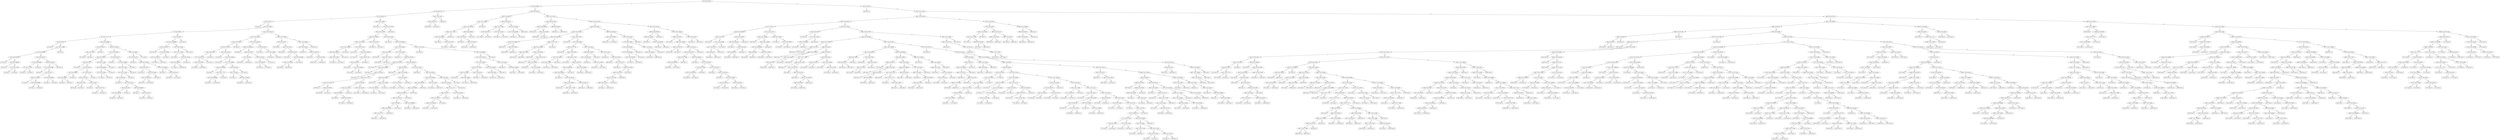 digraph 19 {
    node [shape=ellipse]
    node [shape=ellipse]
    "(0) 4 Cut=0.00741" -> "(1) 0 Cut=0.020104" [label="<"]
    node [shape=ellipse]
    "(0) 4 Cut=0.00741" -> "(532) 2 Cut=6.35" [label=">="]
    node [shape=ellipse]
    "(1) 0 Cut=0.020104" -> "(2) 4 Cut=0.007278" [label="<"]
    node [shape=ellipse]
    "(1) 0 Cut=0.020104" -> "(349) 6 Cut=0.0375" [label=">="]
    node [shape=ellipse]
    "(2) 4 Cut=0.007278" -> "(3) 6 Cut=0.0625" [label="<"]
    node [shape=ellipse]
    "(2) 4 Cut=0.007278" -> "(344) 1 Cut=2.0316" [label=">="]
    node [shape=ellipse]
    "(3) 6 Cut=0.0625" -> "(4) 6 Cut=0.0175" [label="<"]
    node [shape=ellipse]
    "(3) 6 Cut=0.0625" -> "(201) 5 Cut=3.50494" [label=">="]
    node [shape=box]
    "(4) 6 Cut=0.0175" -> "(5) Class=0 " [label="<"]
    node [shape=ellipse]
    "(4) 6 Cut=0.0175" -> "(6) 5 Cut=3.76667" [label=">="]
    node [shape=ellipse]
    "(6) 5 Cut=3.76667" -> "(7) 4 Cut=0.006572" [label="<"]
    node [shape=ellipse]
    "(6) 5 Cut=3.76667" -> "(132) 4 Cut=0.001726" [label=">="]
    node [shape=ellipse]
    "(7) 4 Cut=0.006572" -> "(8) 1 Cut=1.77771" [label="<"]
    node [shape=ellipse]
    "(7) 4 Cut=0.006572" -> "(113) 2 Cut=463.3" [label=">="]
    node [shape=ellipse]
    "(8) 1 Cut=1.77771" -> "(9) 6 Cut=0.0375" [label="<"]
    node [shape=ellipse]
    "(8) 1 Cut=1.77771" -> "(40) 4 Cut=0.002906" [label=">="]
    node [shape=box]
    "(9) 6 Cut=0.0375" -> "(10) Class=0 " [label="<"]
    node [shape=ellipse]
    "(9) 6 Cut=0.0375" -> "(11) 5 Cut=3.74089" [label=">="]
    node [shape=ellipse]
    "(11) 5 Cut=3.74089" -> "(12) 4 Cut=0.00465" [label="<"]
    node [shape=box]
    "(11) 5 Cut=3.74089" -> "(39) Class=0 " [label=">="]
    node [shape=ellipse]
    "(12) 4 Cut=0.00465" -> "(13) 4 Cut=0.003412" [label="<"]
    node [shape=ellipse]
    "(12) 4 Cut=0.00465" -> "(20) 4 Cut=0.005174" [label=">="]
    node [shape=box]
    "(13) 4 Cut=0.003412" -> "(14) Class=1 " [label="<"]
    node [shape=ellipse]
    "(13) 4 Cut=0.003412" -> "(15) 0 Cut=0.008909" [label=">="]
    node [shape=box]
    "(15) 0 Cut=0.008909" -> "(16) Class=1 " [label="<"]
    node [shape=ellipse]
    "(15) 0 Cut=0.008909" -> "(17) 5 Cut=3.71795" [label=">="]
    node [shape=box]
    "(17) 5 Cut=3.71795" -> "(18) Class=1 " [label="<"]
    node [shape=box]
    "(17) 5 Cut=3.71795" -> "(19) Class=0 " [label=">="]
    node [shape=ellipse]
    "(20) 4 Cut=0.005174" -> "(21) 4 Cut=0.004684" [label="<"]
    node [shape=ellipse]
    "(20) 4 Cut=0.005174" -> "(26) 5 Cut=3.69411" [label=">="]
    node [shape=ellipse]
    "(21) 4 Cut=0.004684" -> "(22) 1 Cut=1.77085" [label="<"]
    node [shape=box]
    "(21) 4 Cut=0.004684" -> "(25) Class=0 " [label=">="]
    node [shape=box]
    "(22) 1 Cut=1.77085" -> "(23) Class=0 " [label="<"]
    node [shape=box]
    "(22) 1 Cut=1.77085" -> "(24) Class=1 " [label=">="]
    node [shape=ellipse]
    "(26) 5 Cut=3.69411" -> "(27) 4 Cut=0.005386" [label="<"]
    node [shape=box]
    "(26) 5 Cut=3.69411" -> "(38) Class=0 " [label=">="]
    node [shape=box]
    "(27) 4 Cut=0.005386" -> "(28) Class=1 " [label="<"]
    node [shape=ellipse]
    "(27) 4 Cut=0.005386" -> "(29) 2 Cut=287.7" [label=">="]
    node [shape=ellipse]
    "(29) 2 Cut=287.7" -> "(30) 3 Cut=140.045" [label="<"]
    node [shape=ellipse]
    "(29) 2 Cut=287.7" -> "(35) 4 Cut=0.005939" [label=">="]
    node [shape=box]
    "(30) 3 Cut=140.045" -> "(31) Class=1 " [label="<"]
    node [shape=ellipse]
    "(30) 3 Cut=140.045" -> "(32) 0 Cut=0.008909" [label=">="]
    node [shape=box]
    "(32) 0 Cut=0.008909" -> "(33) Class=1 " [label="<"]
    node [shape=box]
    "(32) 0 Cut=0.008909" -> "(34) Class=0 " [label=">="]
    node [shape=box]
    "(35) 4 Cut=0.005939" -> "(36) Class=1 " [label="<"]
    node [shape=box]
    "(35) 4 Cut=0.005939" -> "(37) Class=0 " [label=">="]
    node [shape=ellipse]
    "(40) 4 Cut=0.002906" -> "(41) 6 Cut=0.0375" [label="<"]
    node [shape=ellipse]
    "(40) 4 Cut=0.002906" -> "(46) 3 Cut=218.203" [label=">="]
    node [shape=ellipse]
    "(41) 6 Cut=0.0375" -> "(42) 1 Cut=2.0316" [label="<"]
    node [shape=box]
    "(41) 6 Cut=0.0375" -> "(45) Class=1 " [label=">="]
    node [shape=box]
    "(42) 1 Cut=2.0316" -> "(43) Class=0 " [label="<"]
    node [shape=box]
    "(42) 1 Cut=2.0316" -> "(44) Class=1 " [label=">="]
    node [shape=ellipse]
    "(46) 3 Cut=218.203" -> "(47) 1 Cut=2.28556" [label="<"]
    node [shape=ellipse]
    "(46) 3 Cut=218.203" -> "(96) 5 Cut=3.6847" [label=">="]
    node [shape=ellipse]
    "(47) 1 Cut=2.28556" -> "(48) 0 Cut=0.000115" [label="<"]
    node [shape=ellipse]
    "(47) 1 Cut=2.28556" -> "(75) 4 Cut=0.003719" [label=">="]
    node [shape=ellipse]
    "(48) 0 Cut=0.000115" -> "(49) 6 Cut=0.0375" [label="<"]
    node [shape=ellipse]
    "(48) 0 Cut=0.000115" -> "(68) 3 Cut=114.248" [label=">="]
    node [shape=box]
    "(49) 6 Cut=0.0375" -> "(50) Class=0 " [label="<"]
    node [shape=ellipse]
    "(49) 6 Cut=0.0375" -> "(51) 2 Cut=245.45" [label=">="]
    node [shape=ellipse]
    "(51) 2 Cut=245.45" -> "(52) 5 Cut=3.68622" [label="<"]
    node [shape=ellipse]
    "(51) 2 Cut=245.45" -> "(57) 2 Cut=337.225" [label=">="]
    node [shape=ellipse]
    "(52) 5 Cut=3.68622" -> "(53) 5 Cut=3.66004" [label="<"]
    node [shape=box]
    "(52) 5 Cut=3.68622" -> "(56) Class=0 " [label=">="]
    node [shape=box]
    "(53) 5 Cut=3.66004" -> "(54) Class=0 " [label="<"]
    node [shape=box]
    "(53) 5 Cut=3.66004" -> "(55) Class=1 " [label=">="]
    node [shape=ellipse]
    "(57) 2 Cut=337.225" -> "(58) 5 Cut=3.70072" [label="<"]
    node [shape=box]
    "(57) 2 Cut=337.225" -> "(67) Class=1 " [label=">="]
    node [shape=ellipse]
    "(58) 5 Cut=3.70072" -> "(59) 5 Cut=3.57801" [label="<"]
    node [shape=ellipse]
    "(58) 5 Cut=3.70072" -> "(62) 2 Cut=287.7" [label=">="]
    node [shape=box]
    "(59) 5 Cut=3.57801" -> "(60) Class=0 " [label="<"]
    node [shape=box]
    "(59) 5 Cut=3.57801" -> "(61) Class=1 " [label=">="]
    node [shape=box]
    "(62) 2 Cut=287.7" -> "(63) Class=0 " [label="<"]
    node [shape=ellipse]
    "(62) 2 Cut=287.7" -> "(64) 3 Cut=167.322" [label=">="]
    node [shape=box]
    "(64) 3 Cut=167.322" -> "(65) Class=1 " [label="<"]
    node [shape=box]
    "(64) 3 Cut=167.322" -> "(66) Class=0 " [label=">="]
    node [shape=ellipse]
    "(68) 3 Cut=114.248" -> "(69) 4 Cut=0.006386" [label="<"]
    node [shape=box]
    "(68) 3 Cut=114.248" -> "(74) Class=1 " [label=">="]
    node [shape=ellipse]
    "(69) 4 Cut=0.006386" -> "(70) 3 Cut=110.949" [label="<"]
    node [shape=box]
    "(69) 4 Cut=0.006386" -> "(73) Class=0 " [label=">="]
    node [shape=box]
    "(70) 3 Cut=110.949" -> "(71) Class=1 " [label="<"]
    node [shape=box]
    "(70) 3 Cut=110.949" -> "(72) Class=0 " [label=">="]
    node [shape=box]
    "(75) 4 Cut=0.003719" -> "(76) Class=1 " [label="<"]
    node [shape=ellipse]
    "(75) 4 Cut=0.003719" -> "(77) 4 Cut=0.006386" [label=">="]
    node [shape=ellipse]
    "(77) 4 Cut=0.006386" -> "(78) 5 Cut=3.74555" [label="<"]
    node [shape=box]
    "(77) 4 Cut=0.006386" -> "(95) Class=1 " [label=">="]
    node [shape=ellipse]
    "(78) 5 Cut=3.74555" -> "(79) 5 Cut=3.710239" [label="<"]
    node [shape=box]
    "(78) 5 Cut=3.74555" -> "(94) Class=0 " [label=">="]
    node [shape=ellipse]
    "(79) 5 Cut=3.710239" -> "(80) 2 Cut=209.425" [label="<"]
    node [shape=box]
    "(79) 5 Cut=3.710239" -> "(93) Class=1 " [label=">="]
    node [shape=box]
    "(80) 2 Cut=209.425" -> "(81) Class=0 " [label="<"]
    node [shape=ellipse]
    "(80) 2 Cut=209.425" -> "(82) 2 Cut=337.225" [label=">="]
    node [shape=ellipse]
    "(82) 2 Cut=337.225" -> "(83) 6 Cut=0.0375" [label="<"]
    node [shape=ellipse]
    "(82) 2 Cut=337.225" -> "(88) 4 Cut=0.006053" [label=">="]
    node [shape=ellipse]
    "(83) 6 Cut=0.0375" -> "(84) 5 Cut=3.65298" [label="<"]
    node [shape=box]
    "(83) 6 Cut=0.0375" -> "(87) Class=1 " [label=">="]
    node [shape=box]
    "(84) 5 Cut=3.65298" -> "(85) Class=0 " [label="<"]
    node [shape=box]
    "(84) 5 Cut=3.65298" -> "(86) Class=1 " [label=">="]
    node [shape=box]
    "(88) 4 Cut=0.006053" -> "(89) Class=0 " [label="<"]
    node [shape=ellipse]
    "(88) 4 Cut=0.006053" -> "(90) 6 Cut=0.0375" [label=">="]
    node [shape=box]
    "(90) 6 Cut=0.0375" -> "(91) Class=0 " [label="<"]
    node [shape=box]
    "(90) 6 Cut=0.0375" -> "(92) Class=1 " [label=">="]
    node [shape=ellipse]
    "(96) 5 Cut=3.6847" -> "(97) 3 Cut=218.762" [label="<"]
    node [shape=box]
    "(96) 5 Cut=3.6847" -> "(112) Class=0 " [label=">="]
    node [shape=box]
    "(97) 3 Cut=218.762" -> "(98) Class=0 " [label="<"]
    node [shape=ellipse]
    "(97) 3 Cut=218.762" -> "(99) 0 Cut=0.000115" [label=">="]
    node [shape=ellipse]
    "(99) 0 Cut=0.000115" -> "(100) 6 Cut=0.0375" [label="<"]
    node [shape=ellipse]
    "(99) 0 Cut=0.000115" -> "(107) 4 Cut=0.005503" [label=">="]
    node [shape=box]
    "(100) 6 Cut=0.0375" -> "(101) Class=0 " [label="<"]
    node [shape=ellipse]
    "(100) 6 Cut=0.0375" -> "(102) 5 Cut=3.4809" [label=">="]
    node [shape=ellipse]
    "(102) 5 Cut=3.4809" -> "(103) 3 Cut=254.418" [label="<"]
    node [shape=box]
    "(102) 5 Cut=3.4809" -> "(106) Class=1 " [label=">="]
    node [shape=box]
    "(103) 3 Cut=254.418" -> "(104) Class=1 " [label="<"]
    node [shape=box]
    "(103) 3 Cut=254.418" -> "(105) Class=0 " [label=">="]
    node [shape=box]
    "(107) 4 Cut=0.005503" -> "(108) Class=1 " [label="<"]
    node [shape=ellipse]
    "(107) 4 Cut=0.005503" -> "(109) 6 Cut=0.0375" [label=">="]
    node [shape=box]
    "(109) 6 Cut=0.0375" -> "(110) Class=0 " [label="<"]
    node [shape=box]
    "(109) 6 Cut=0.0375" -> "(111) Class=1 " [label=">="]
    node [shape=ellipse]
    "(113) 2 Cut=463.3" -> "(114) 4 Cut=0.006948" [label="<"]
    node [shape=box]
    "(113) 2 Cut=463.3" -> "(131) Class=0 " [label=">="]
    node [shape=ellipse]
    "(114) 4 Cut=0.006948" -> "(115) 6 Cut=0.0375" [label="<"]
    node [shape=ellipse]
    "(114) 4 Cut=0.006948" -> "(122) 1 Cut=2.28556" [label=">="]
    node [shape=box]
    "(115) 6 Cut=0.0375" -> "(116) Class=0 " [label="<"]
    node [shape=ellipse]
    "(115) 6 Cut=0.0375" -> "(117) 0 Cut=0.000203" [label=">="]
    node [shape=ellipse]
    "(117) 0 Cut=0.000203" -> "(118) 1 Cut=2.03174" [label="<"]
    node [shape=box]
    "(117) 0 Cut=0.000203" -> "(121) Class=1 " [label=">="]
    node [shape=box]
    "(118) 1 Cut=2.03174" -> "(119) Class=0 " [label="<"]
    node [shape=box]
    "(118) 1 Cut=2.03174" -> "(120) Class=1 " [label=">="]
    node [shape=ellipse]
    "(122) 1 Cut=2.28556" -> "(123) 1 Cut=1.77085" [label="<"]
    node [shape=box]
    "(122) 1 Cut=2.28556" -> "(130) Class=0 " [label=">="]
    node [shape=box]
    "(123) 1 Cut=1.77085" -> "(124) Class=0 " [label="<"]
    node [shape=ellipse]
    "(123) 1 Cut=1.77085" -> "(125) 3 Cut=149.559" [label=">="]
    node [shape=ellipse]
    "(125) 3 Cut=149.559" -> "(126) 0 Cut=0.000203" [label="<"]
    node [shape=box]
    "(125) 3 Cut=149.559" -> "(129) Class=1 " [label=">="]
    node [shape=box]
    "(126) 0 Cut=0.000203" -> "(127) Class=1 " [label="<"]
    node [shape=box]
    "(126) 0 Cut=0.000203" -> "(128) Class=0 " [label=">="]
    node [shape=ellipse]
    "(132) 4 Cut=0.001726" -> "(133) 1 Cut=2.0316" [label="<"]
    node [shape=ellipse]
    "(132) 4 Cut=0.001726" -> "(180) 5 Cut=3.78925" [label=">="]
    node [shape=ellipse]
    "(133) 1 Cut=2.0316" -> "(134) 6 Cut=0.0375" [label="<"]
    node [shape=ellipse]
    "(133) 1 Cut=2.0316" -> "(163) 5 Cut=3.910619" [label=">="]
    node [shape=ellipse]
    "(134) 6 Cut=0.0375" -> "(135) 3 Cut=233.74" [label="<"]
    node [shape=box]
    "(134) 6 Cut=0.0375" -> "(162) Class=0 " [label=">="]
    node [shape=ellipse]
    "(135) 3 Cut=233.74" -> "(136) 3 Cut=205.181" [label="<"]
    node [shape=ellipse]
    "(135) 3 Cut=233.74" -> "(143) 3 Cut=243.553" [label=">="]
    node [shape=ellipse]
    "(136) 3 Cut=205.181" -> "(137) 2 Cut=337.225" [label="<"]
    node [shape=box]
    "(136) 3 Cut=205.181" -> "(142) Class=1 " [label=">="]
    node [shape=ellipse]
    "(137) 2 Cut=337.225" -> "(138) 5 Cut=3.83902" [label="<"]
    node [shape=box]
    "(137) 2 Cut=337.225" -> "(141) Class=0 " [label=">="]
    node [shape=box]
    "(138) 5 Cut=3.83902" -> "(139) Class=0 " [label="<"]
    node [shape=box]
    "(138) 5 Cut=3.83902" -> "(140) Class=1 " [label=">="]
    node [shape=box]
    "(143) 3 Cut=243.553" -> "(144) Class=0 " [label="<"]
    node [shape=ellipse]
    "(143) 3 Cut=243.553" -> "(145) 5 Cut=3.86419" [label=">="]
    node [shape=box]
    "(145) 5 Cut=3.86419" -> "(146) Class=0 " [label="<"]
    node [shape=ellipse]
    "(145) 5 Cut=3.86419" -> "(147) 5 Cut=3.89885" [label=">="]
    node [shape=ellipse]
    "(147) 5 Cut=3.89885" -> "(148) 4 Cut=0.00093" [label="<"]
    node [shape=ellipse]
    "(147) 5 Cut=3.89885" -> "(155) 0 Cut=9e-05" [label=">="]
    node [shape=box]
    "(148) 4 Cut=0.00093" -> "(149) Class=1 " [label="<"]
    node [shape=ellipse]
    "(148) 4 Cut=0.00093" -> "(150) 1 Cut=1.77771" [label=">="]
    node [shape=ellipse]
    "(150) 1 Cut=1.77771" -> "(151) 0 Cut=0.008909" [label="<"]
    node [shape=box]
    "(150) 1 Cut=1.77771" -> "(154) Class=0 " [label=">="]
    node [shape=box]
    "(151) 0 Cut=0.008909" -> "(152) Class=1 " [label="<"]
    node [shape=box]
    "(151) 0 Cut=0.008909" -> "(153) Class=0 " [label=">="]
    node [shape=ellipse]
    "(155) 0 Cut=9e-05" -> "(156) 2 Cut=463.3" [label="<"]
    node [shape=box]
    "(155) 0 Cut=9e-05" -> "(161) Class=0 " [label=">="]
    node [shape=box]
    "(156) 2 Cut=463.3" -> "(157) Class=1 " [label="<"]
    node [shape=ellipse]
    "(156) 2 Cut=463.3" -> "(158) 5 Cut=3.910619" [label=">="]
    node [shape=box]
    "(158) 5 Cut=3.910619" -> "(159) Class=0 " [label="<"]
    node [shape=box]
    "(158) 5 Cut=3.910619" -> "(160) Class=1 " [label=">="]
    node [shape=ellipse]
    "(163) 5 Cut=3.910619" -> "(164) 0 Cut=0.000115" [label="<"]
    node [shape=ellipse]
    "(163) 5 Cut=3.910619" -> "(175) 6 Cut=0.0375" [label=">="]
    node [shape=box]
    "(164) 0 Cut=0.000115" -> "(165) Class=1 " [label="<"]
    node [shape=ellipse]
    "(164) 0 Cut=0.000115" -> "(166) 6 Cut=0.0375" [label=">="]
    node [shape=ellipse]
    "(166) 6 Cut=0.0375" -> "(167) 2 Cut=463.3" [label="<"]
    node [shape=ellipse]
    "(166) 6 Cut=0.0375" -> "(170) 3 Cut=259.44" [label=">="]
    node [shape=box]
    "(167) 2 Cut=463.3" -> "(168) Class=1 " [label="<"]
    node [shape=box]
    "(167) 2 Cut=463.3" -> "(169) Class=0 " [label=">="]
    node [shape=ellipse]
    "(170) 3 Cut=259.44" -> "(171) 4 Cut=0.001226" [label="<"]
    node [shape=box]
    "(170) 3 Cut=259.44" -> "(174) Class=1 " [label=">="]
    node [shape=box]
    "(171) 4 Cut=0.001226" -> "(172) Class=0 " [label="<"]
    node [shape=box]
    "(171) 4 Cut=0.001226" -> "(173) Class=1 " [label=">="]
    node [shape=box]
    "(175) 6 Cut=0.0375" -> "(176) Class=1 " [label="<"]
    node [shape=ellipse]
    "(175) 6 Cut=0.0375" -> "(177) 1 Cut=2.28556" [label=">="]
    node [shape=box]
    "(177) 1 Cut=2.28556" -> "(178) Class=0 " [label="<"]
    node [shape=box]
    "(177) 1 Cut=2.28556" -> "(179) Class=1 " [label=">="]
    node [shape=ellipse]
    "(180) 5 Cut=3.78925" -> "(181) 6 Cut=0.0375" [label="<"]
    node [shape=ellipse]
    "(180) 5 Cut=3.78925" -> "(192) 1 Cut=2.28556" [label=">="]
    node [shape=box]
    "(181) 6 Cut=0.0375" -> "(182) Class=0 " [label="<"]
    node [shape=ellipse]
    "(181) 6 Cut=0.0375" -> "(183) 1 Cut=2.0316" [label=">="]
    node [shape=box]
    "(183) 1 Cut=2.0316" -> "(184) Class=0 " [label="<"]
    node [shape=ellipse]
    "(183) 1 Cut=2.0316" -> "(185) 2 Cut=245.45" [label=">="]
    node [shape=box]
    "(185) 2 Cut=245.45" -> "(186) Class=1 " [label="<"]
    node [shape=ellipse]
    "(185) 2 Cut=245.45" -> "(187) 4 Cut=0.002566" [label=">="]
    node [shape=ellipse]
    "(187) 4 Cut=0.002566" -> "(188) 3 Cut=243.415" [label="<"]
    node [shape=box]
    "(187) 4 Cut=0.002566" -> "(191) Class=0 " [label=">="]
    node [shape=box]
    "(188) 3 Cut=243.415" -> "(189) Class=1 " [label="<"]
    node [shape=box]
    "(188) 3 Cut=243.415" -> "(190) Class=0 " [label=">="]
    node [shape=ellipse]
    "(192) 1 Cut=2.28556" -> "(193) 3 Cut=146.007" [label="<"]
    node [shape=box]
    "(192) 1 Cut=2.28556" -> "(200) Class=1 " [label=">="]
    node [shape=box]
    "(193) 3 Cut=146.007" -> "(194) Class=1 " [label="<"]
    node [shape=ellipse]
    "(193) 3 Cut=146.007" -> "(195) 2 Cut=395.275" [label=">="]
    node [shape=box]
    "(195) 2 Cut=395.275" -> "(196) Class=0 " [label="<"]
    node [shape=ellipse]
    "(195) 2 Cut=395.275" -> "(197) 6 Cut=0.0375" [label=">="]
    node [shape=box]
    "(197) 6 Cut=0.0375" -> "(198) Class=1 " [label="<"]
    node [shape=box]
    "(197) 6 Cut=0.0375" -> "(199) Class=0 " [label=">="]
    node [shape=box]
    "(201) 5 Cut=3.50494" -> "(202) Class=1 " [label="<"]
    node [shape=ellipse]
    "(201) 5 Cut=3.50494" -> "(203) 5 Cut=3.877539" [label=">="]
    node [shape=ellipse]
    "(203) 5 Cut=3.877539" -> "(204) 1 Cut=1.77085" [label="<"]
    node [shape=box]
    "(203) 5 Cut=3.877539" -> "(343) Class=1 " [label=">="]
    node [shape=ellipse]
    "(204) 1 Cut=1.77085" -> "(205) 5 Cut=3.85872" [label="<"]
    node [shape=ellipse]
    "(204) 1 Cut=1.77085" -> "(228) 3 Cut=91.2429" [label=">="]
    node [shape=ellipse]
    "(205) 5 Cut=3.85872" -> "(206) 3 Cut=142.029" [label="<"]
    node [shape=ellipse]
    "(205) 5 Cut=3.85872" -> "(225) 5 Cut=3.87138" [label=">="]
    node [shape=ellipse]
    "(206) 3 Cut=142.029" -> "(207) 3 Cut=140.045" [label="<"]
    node [shape=ellipse]
    "(206) 3 Cut=142.029" -> "(214) 3 Cut=151.837" [label=">="]
    node [shape=ellipse]
    "(207) 3 Cut=140.045" -> "(208) 4 Cut=0.004723" [label="<"]
    node [shape=box]
    "(207) 3 Cut=140.045" -> "(213) Class=0 " [label=">="]
    node [shape=ellipse]
    "(208) 4 Cut=0.004723" -> "(209) 5 Cut=3.72981" [label="<"]
    node [shape=box]
    "(208) 4 Cut=0.004723" -> "(212) Class=1 " [label=">="]
    node [shape=box]
    "(209) 5 Cut=3.72981" -> "(210) Class=0 " [label="<"]
    node [shape=box]
    "(209) 5 Cut=3.72981" -> "(211) Class=1 " [label=">="]
    node [shape=box]
    "(214) 3 Cut=151.837" -> "(215) Class=1 " [label="<"]
    node [shape=ellipse]
    "(214) 3 Cut=151.837" -> "(216) 4 Cut=0.002545" [label=">="]
    node [shape=box]
    "(216) 4 Cut=0.002545" -> "(217) Class=1 " [label="<"]
    node [shape=ellipse]
    "(216) 4 Cut=0.002545" -> "(218) 2 Cut=337.225" [label=">="]
    node [shape=ellipse]
    "(218) 2 Cut=337.225" -> "(219) 6 Cut=0.0875" [label="<"]
    node [shape=box]
    "(218) 2 Cut=337.225" -> "(224) Class=1 " [label=">="]
    node [shape=box]
    "(219) 6 Cut=0.0875" -> "(220) Class=0 " [label="<"]
    node [shape=ellipse]
    "(219) 6 Cut=0.0875" -> "(221) 3 Cut=159.928" [label=">="]
    node [shape=box]
    "(221) 3 Cut=159.928" -> "(222) Class=1 " [label="<"]
    node [shape=box]
    "(221) 3 Cut=159.928" -> "(223) Class=0 " [label=">="]
    node [shape=box]
    "(225) 5 Cut=3.87138" -> "(226) Class=0 " [label="<"]
    node [shape=box]
    "(225) 5 Cut=3.87138" -> "(227) Class=1 " [label=">="]
    node [shape=box]
    "(228) 3 Cut=91.2429" -> "(229) Class=0 " [label="<"]
    node [shape=ellipse]
    "(228) 3 Cut=91.2429" -> "(230) 0 Cut=0.000203" [label=">="]
    node [shape=ellipse]
    "(230) 0 Cut=0.000203" -> "(231) 5 Cut=3.52846" [label="<"]
    node [shape=ellipse]
    "(230) 0 Cut=0.000203" -> "(318) 2 Cut=152.425" [label=">="]
    node [shape=ellipse]
    "(231) 5 Cut=3.52846" -> "(232) 6 Cut=0.0875" [label="<"]
    node [shape=ellipse]
    "(231) 5 Cut=3.52846" -> "(237) 5 Cut=3.55149" [label=">="]
    node [shape=box]
    "(232) 6 Cut=0.0875" -> "(233) Class=0 " [label="<"]
    node [shape=ellipse]
    "(232) 6 Cut=0.0875" -> "(234) 1 Cut=2.03174" [label=">="]
    node [shape=box]
    "(234) 1 Cut=2.03174" -> "(235) Class=0 " [label="<"]
    node [shape=box]
    "(234) 1 Cut=2.03174" -> "(236) Class=1 " [label=">="]
    node [shape=box]
    "(237) 5 Cut=3.55149" -> "(238) Class=1 " [label="<"]
    node [shape=ellipse]
    "(237) 5 Cut=3.55149" -> "(239) 5 Cut=3.65541" [label=">="]
    node [shape=ellipse]
    "(239) 5 Cut=3.65541" -> "(240) 3 Cut=114.264" [label="<"]
    node [shape=ellipse]
    "(239) 5 Cut=3.65541" -> "(263) 2 Cut=209.425" [label=">="]
    node [shape=box]
    "(240) 3 Cut=114.264" -> "(241) Class=0 " [label="<"]
    node [shape=ellipse]
    "(240) 3 Cut=114.264" -> "(242) 4 Cut=0.004962" [label=">="]
    node [shape=box]
    "(242) 4 Cut=0.004962" -> "(243) Class=1 " [label="<"]
    node [shape=ellipse]
    "(242) 4 Cut=0.004962" -> "(244) 2 Cut=245.45" [label=">="]
    node [shape=box]
    "(244) 2 Cut=245.45" -> "(245) Class=1 " [label="<"]
    node [shape=ellipse]
    "(244) 2 Cut=245.45" -> "(246) 1 Cut=1.77771" [label=">="]
    node [shape=ellipse]
    "(246) 1 Cut=1.77771" -> "(247) 5 Cut=3.62149" [label="<"]
    node [shape=ellipse]
    "(246) 1 Cut=1.77771" -> "(252) 0 Cut=2e-06" [label=">="]
    node [shape=box]
    "(247) 5 Cut=3.62149" -> "(248) Class=1 " [label="<"]
    node [shape=ellipse]
    "(247) 5 Cut=3.62149" -> "(249) 6 Cut=0.0875" [label=">="]
    node [shape=box]
    "(249) 6 Cut=0.0875" -> "(250) Class=0 " [label="<"]
    node [shape=box]
    "(249) 6 Cut=0.0875" -> "(251) Class=1 " [label=">="]
    node [shape=ellipse]
    "(252) 0 Cut=2e-06" -> "(253) 2 Cut=314.425" [label="<"]
    node [shape=ellipse]
    "(252) 0 Cut=2e-06" -> "(260) 2 Cut=314.425" [label=">="]
    node [shape=ellipse]
    "(253) 2 Cut=314.425" -> "(254) 6 Cut=0.0875" [label="<"]
    node [shape=box]
    "(253) 2 Cut=314.425" -> "(259) Class=1 " [label=">="]
    node [shape=box]
    "(254) 6 Cut=0.0875" -> "(255) Class=0 " [label="<"]
    node [shape=ellipse]
    "(254) 6 Cut=0.0875" -> "(256) 5 Cut=3.61659" [label=">="]
    node [shape=box]
    "(256) 5 Cut=3.61659" -> "(257) Class=0 " [label="<"]
    node [shape=box]
    "(256) 5 Cut=3.61659" -> "(258) Class=1 " [label=">="]
    node [shape=box]
    "(260) 2 Cut=314.425" -> "(261) Class=1 " [label="<"]
    node [shape=box]
    "(260) 2 Cut=314.425" -> "(262) Class=0 " [label=">="]
    node [shape=ellipse]
    "(263) 2 Cut=209.425" -> "(264) 0 Cut=2e-06" [label="<"]
    node [shape=ellipse]
    "(263) 2 Cut=209.425" -> "(279) 5 Cut=3.74411" [label=">="]
    node [shape=box]
    "(264) 0 Cut=2e-06" -> "(265) Class=1 " [label="<"]
    node [shape=ellipse]
    "(264) 0 Cut=2e-06" -> "(266) 3 Cut=106.685" [label=">="]
    node [shape=ellipse]
    "(266) 3 Cut=106.685" -> "(267) 5 Cut=3.68612" [label="<"]
    node [shape=ellipse]
    "(266) 3 Cut=106.685" -> "(274) 0 Cut=9e-05" [label=">="]
    node [shape=box]
    "(267) 5 Cut=3.68612" -> "(268) Class=1 " [label="<"]
    node [shape=ellipse]
    "(267) 5 Cut=3.68612" -> "(269) 1 Cut=2.03168" [label=">="]
    node [shape=ellipse]
    "(269) 1 Cut=2.03168" -> "(270) 2 Cut=152.425" [label="<"]
    node [shape=box]
    "(269) 1 Cut=2.03168" -> "(273) Class=1 " [label=">="]
    node [shape=box]
    "(270) 2 Cut=152.425" -> "(271) Class=1 " [label="<"]
    node [shape=box]
    "(270) 2 Cut=152.425" -> "(272) Class=0 " [label=">="]
    node [shape=ellipse]
    "(274) 0 Cut=9e-05" -> "(275) 2 Cut=178.675" [label="<"]
    node [shape=box]
    "(274) 0 Cut=9e-05" -> "(278) Class=1 " [label=">="]
    node [shape=box]
    "(275) 2 Cut=178.675" -> "(276) Class=0 " [label="<"]
    node [shape=box]
    "(275) 2 Cut=178.675" -> "(277) Class=1 " [label=">="]
    node [shape=box]
    "(279) 5 Cut=3.74411" -> "(280) Class=1 " [label="<"]
    node [shape=ellipse]
    "(279) 5 Cut=3.74411" -> "(281) 6 Cut=0.0875" [label=">="]
    node [shape=ellipse]
    "(281) 6 Cut=0.0875" -> "(282) 4 Cut=0.002964" [label="<"]
    node [shape=ellipse]
    "(281) 6 Cut=0.0875" -> "(303) 2 Cut=463.3" [label=">="]
    node [shape=ellipse]
    "(282) 4 Cut=0.002964" -> "(283) 4 Cut=0.002168" [label="<"]
    node [shape=ellipse]
    "(282) 4 Cut=0.002964" -> "(300) 0 Cut=2e-06" [label=">="]
    node [shape=ellipse]
    "(283) 4 Cut=0.002168" -> "(284) 4 Cut=0.00186" [label="<"]
    node [shape=box]
    "(283) 4 Cut=0.002168" -> "(299) Class=1 " [label=">="]
    node [shape=ellipse]
    "(284) 4 Cut=0.00186" -> "(285) 4 Cut=0.001173" [label="<"]
    node [shape=box]
    "(284) 4 Cut=0.00186" -> "(298) Class=0 " [label=">="]
    node [shape=ellipse]
    "(285) 4 Cut=0.001173" -> "(286) 1 Cut=2.03174" [label="<"]
    node [shape=box]
    "(285) 4 Cut=0.001173" -> "(297) Class=1 " [label=">="]
    node [shape=ellipse]
    "(286) 1 Cut=2.03174" -> "(287) 2 Cut=463.3" [label="<"]
    node [shape=ellipse]
    "(286) 1 Cut=2.03174" -> "(294) 5 Cut=3.848659" [label=">="]
    node [shape=ellipse]
    "(287) 2 Cut=463.3" -> "(288) 4 Cut=0.001087" [label="<"]
    node [shape=box]
    "(287) 2 Cut=463.3" -> "(293) Class=1 " [label=">="]
    node [shape=ellipse]
    "(288) 4 Cut=0.001087" -> "(289) 1 Cut=1.77771" [label="<"]
    node [shape=box]
    "(288) 4 Cut=0.001087" -> "(292) Class=1 " [label=">="]
    node [shape=box]
    "(289) 1 Cut=1.77771" -> "(290) Class=1 " [label="<"]
    node [shape=box]
    "(289) 1 Cut=1.77771" -> "(291) Class=0 " [label=">="]
    node [shape=box]
    "(294) 5 Cut=3.848659" -> "(295) Class=1 " [label="<"]
    node [shape=box]
    "(294) 5 Cut=3.848659" -> "(296) Class=0 " [label=">="]
    node [shape=box]
    "(300) 0 Cut=2e-06" -> "(301) Class=1 " [label="<"]
    node [shape=box]
    "(300) 0 Cut=2e-06" -> "(302) Class=0 " [label=">="]
    node [shape=ellipse]
    "(303) 2 Cut=463.3" -> "(304) 3 Cut=240.542" [label="<"]
    node [shape=box]
    "(303) 2 Cut=463.3" -> "(317) Class=1 " [label=">="]
    node [shape=ellipse]
    "(304) 3 Cut=240.542" -> "(305) 1 Cut=1.77771" [label="<"]
    node [shape=box]
    "(304) 3 Cut=240.542" -> "(316) Class=0 " [label=">="]
    node [shape=ellipse]
    "(305) 1 Cut=1.77771" -> "(306) 2 Cut=287.7" [label="<"]
    node [shape=ellipse]
    "(305) 1 Cut=1.77771" -> "(313) 3 Cut=232.698" [label=">="]
    node [shape=ellipse]
    "(306) 2 Cut=287.7" -> "(307) 2 Cut=245.45" [label="<"]
    node [shape=box]
    "(306) 2 Cut=287.7" -> "(312) Class=1 " [label=">="]
    node [shape=ellipse]
    "(307) 2 Cut=245.45" -> "(308) 4 Cut=0.003224" [label="<"]
    node [shape=box]
    "(307) 2 Cut=245.45" -> "(311) Class=0 " [label=">="]
    node [shape=box]
    "(308) 4 Cut=0.003224" -> "(309) Class=1 " [label="<"]
    node [shape=box]
    "(308) 4 Cut=0.003224" -> "(310) Class=0 " [label=">="]
    node [shape=box]
    "(313) 3 Cut=232.698" -> "(314) Class=1 " [label="<"]
    node [shape=box]
    "(313) 3 Cut=232.698" -> "(315) Class=0 " [label=">="]
    node [shape=box]
    "(318) 2 Cut=152.425" -> "(319) Class=1 " [label="<"]
    node [shape=ellipse]
    "(318) 2 Cut=152.425" -> "(320) 5 Cut=3.86091" [label=">="]
    node [shape=ellipse]
    "(320) 5 Cut=3.86091" -> "(321) 4 Cut=0.004723" [label="<"]
    node [shape=box]
    "(320) 5 Cut=3.86091" -> "(342) Class=0 " [label=">="]
    node [shape=ellipse]
    "(321) 4 Cut=0.004723" -> "(322) 3 Cut=224.812" [label="<"]
    node [shape=ellipse]
    "(321) 4 Cut=0.004723" -> "(337) 3 Cut=97.692" [label=">="]
    node [shape=ellipse]
    "(322) 3 Cut=224.812" -> "(323) 5 Cut=3.72981" [label="<"]
    node [shape=ellipse]
    "(322) 3 Cut=224.812" -> "(332) 4 Cut=0.001269" [label=">="]
    node [shape=ellipse]
    "(323) 5 Cut=3.72981" -> "(324) 3 Cut=163.82" [label="<"]
    node [shape=ellipse]
    "(323) 5 Cut=3.72981" -> "(329) 2 Cut=245.45" [label=">="]
    node [shape=box]
    "(324) 3 Cut=163.82" -> "(325) Class=0 " [label="<"]
    node [shape=ellipse]
    "(324) 3 Cut=163.82" -> "(326) 5 Cut=3.69655" [label=">="]
    node [shape=box]
    "(326) 5 Cut=3.69655" -> "(327) Class=1 " [label="<"]
    node [shape=box]
    "(326) 5 Cut=3.69655" -> "(328) Class=0 " [label=">="]
    node [shape=box]
    "(329) 2 Cut=245.45" -> "(330) Class=1 " [label="<"]
    node [shape=box]
    "(329) 2 Cut=245.45" -> "(331) Class=0 " [label=">="]
    node [shape=ellipse]
    "(332) 4 Cut=0.001269" -> "(333) 6 Cut=0.0875" [label="<"]
    node [shape=box]
    "(332) 4 Cut=0.001269" -> "(336) Class=1 " [label=">="]
    node [shape=box]
    "(333) 6 Cut=0.0875" -> "(334) Class=0 " [label="<"]
    node [shape=box]
    "(333) 6 Cut=0.0875" -> "(335) Class=1 " [label=">="]
    node [shape=box]
    "(337) 3 Cut=97.692" -> "(338) Class=0 " [label="<"]
    node [shape=ellipse]
    "(337) 3 Cut=97.692" -> "(339) 4 Cut=0.006803" [label=">="]
    node [shape=box]
    "(339) 4 Cut=0.006803" -> "(340) Class=1 " [label="<"]
    node [shape=box]
    "(339) 4 Cut=0.006803" -> "(341) Class=0 " [label=">="]
    node [shape=ellipse]
    "(344) 1 Cut=2.0316" -> "(345) 6 Cut=0.0375" [label="<"]
    node [shape=box]
    "(344) 1 Cut=2.0316" -> "(348) Class=1 " [label=">="]
    node [shape=box]
    "(345) 6 Cut=0.0375" -> "(346) Class=0 " [label="<"]
    node [shape=box]
    "(345) 6 Cut=0.0375" -> "(347) Class=1 " [label=">="]
    node [shape=ellipse]
    "(349) 6 Cut=0.0375" -> "(350) 3 Cut=186.41" [label="<"]
    node [shape=ellipse]
    "(349) 6 Cut=0.0375" -> "(381) 2 Cut=178.675" [label=">="]
    node [shape=ellipse]
    "(350) 3 Cut=186.41" -> "(351) 1 Cut=1.62835" [label="<"]
    node [shape=ellipse]
    "(350) 3 Cut=186.41" -> "(368) 4 Cut=0.001371" [label=">="]
    node [shape=ellipse]
    "(351) 1 Cut=1.62835" -> "(352) 5 Cut=3.781349" [label="<"]
    node [shape=box]
    "(351) 1 Cut=1.62835" -> "(367) Class=0 " [label=">="]
    node [shape=ellipse]
    "(352) 5 Cut=3.781349" -> "(353) 5 Cut=3.71375" [label="<"]
    node [shape=ellipse]
    "(352) 5 Cut=3.781349" -> "(360) 5 Cut=3.80564" [label=">="]
    node [shape=ellipse]
    "(353) 5 Cut=3.71375" -> "(354) 5 Cut=3.64618" [label="<"]
    node [shape=box]
    "(353) 5 Cut=3.71375" -> "(359) Class=0 " [label=">="]
    node [shape=box]
    "(354) 5 Cut=3.64618" -> "(355) Class=0 " [label="<"]
    node [shape=ellipse]
    "(354) 5 Cut=3.64618" -> "(356) 2 Cut=178.675" [label=">="]
    node [shape=box]
    "(356) 2 Cut=178.675" -> "(357) Class=0 " [label="<"]
    node [shape=box]
    "(356) 2 Cut=178.675" -> "(358) Class=1 " [label=">="]
    node [shape=ellipse]
    "(360) 5 Cut=3.80564" -> "(361) 6 Cut=0.0125" [label="<"]
    node [shape=box]
    "(360) 5 Cut=3.80564" -> "(366) Class=1 " [label=">="]
    node [shape=box]
    "(361) 6 Cut=0.0125" -> "(362) Class=0 " [label="<"]
    node [shape=ellipse]
    "(361) 6 Cut=0.0125" -> "(363) 2 Cut=245.45" [label=">="]
    node [shape=box]
    "(363) 2 Cut=245.45" -> "(364) Class=1 " [label="<"]
    node [shape=box]
    "(363) 2 Cut=245.45" -> "(365) Class=0 " [label=">="]
    node [shape=ellipse]
    "(368) 4 Cut=0.001371" -> "(369) 1 Cut=1.62835" [label="<"]
    node [shape=ellipse]
    "(368) 4 Cut=0.001371" -> "(376) 3 Cut=193.488" [label=">="]
    node [shape=ellipse]
    "(369) 1 Cut=1.62835" -> "(370) 6 Cut=0.0175" [label="<"]
    node [shape=ellipse]
    "(369) 1 Cut=1.62835" -> "(373) 3 Cut=314.443" [label=">="]
    node [shape=box]
    "(370) 6 Cut=0.0175" -> "(371) Class=0 " [label="<"]
    node [shape=box]
    "(370) 6 Cut=0.0175" -> "(372) Class=1 " [label=">="]
    node [shape=box]
    "(373) 3 Cut=314.443" -> "(374) Class=0 " [label="<"]
    node [shape=box]
    "(373) 3 Cut=314.443" -> "(375) Class=1 " [label=">="]
    node [shape=ellipse]
    "(376) 3 Cut=193.488" -> "(377) 4 Cut=0.003688" [label="<"]
    node [shape=box]
    "(376) 3 Cut=193.488" -> "(380) Class=0 " [label=">="]
    node [shape=box]
    "(377) 4 Cut=0.003688" -> "(378) Class=1 " [label="<"]
    node [shape=box]
    "(377) 4 Cut=0.003688" -> "(379) Class=0 " [label=">="]
    node [shape=ellipse]
    "(381) 2 Cut=178.675" -> "(382) 0 Cut=0.511283" [label="<"]
    node [shape=ellipse]
    "(381) 2 Cut=178.675" -> "(391) 0 Cut=0.511283" [label=">="]
    node [shape=ellipse]
    "(382) 0 Cut=0.511283" -> "(383) 4 Cut=0.005959" [label="<"]
    node [shape=ellipse]
    "(382) 0 Cut=0.511283" -> "(388) 6 Cut=0.0625" [label=">="]
    node [shape=box]
    "(383) 4 Cut=0.005959" -> "(384) Class=0 " [label="<"]
    node [shape=ellipse]
    "(383) 4 Cut=0.005959" -> "(385) 3 Cut=92.3887" [label=">="]
    node [shape=box]
    "(385) 3 Cut=92.3887" -> "(386) Class=0 " [label="<"]
    node [shape=box]
    "(385) 3 Cut=92.3887" -> "(387) Class=1 " [label=">="]
    node [shape=box]
    "(388) 6 Cut=0.0625" -> "(389) Class=1 " [label="<"]
    node [shape=box]
    "(388) 6 Cut=0.0625" -> "(390) Class=0 " [label=">="]
    node [shape=ellipse]
    "(391) 0 Cut=0.511283" -> "(392) 6 Cut=0.0875" [label="<"]
    node [shape=ellipse]
    "(391) 0 Cut=0.511283" -> "(487) 3 Cut=123.257" [label=">="]
    node [shape=ellipse]
    "(392) 6 Cut=0.0875" -> "(393) 5 Cut=3.66121" [label="<"]
    node [shape=ellipse]
    "(392) 6 Cut=0.0875" -> "(468) 2 Cut=209.425" [label=">="]
    node [shape=ellipse]
    "(393) 5 Cut=3.66121" -> "(394) 4 Cut=0.005174" [label="<"]
    node [shape=ellipse]
    "(393) 5 Cut=3.66121" -> "(415) 5 Cut=3.71075" [label=">="]
    node [shape=ellipse]
    "(394) 4 Cut=0.005174" -> "(395) 4 Cut=0.004545" [label="<"]
    node [shape=ellipse]
    "(394) 4 Cut=0.005174" -> "(400) 3 Cut=217.749" [label=">="]
    node [shape=box]
    "(395) 4 Cut=0.004545" -> "(396) Class=1 " [label="<"]
    node [shape=ellipse]
    "(395) 4 Cut=0.004545" -> "(397) 6 Cut=0.0625" [label=">="]
    node [shape=box]
    "(397) 6 Cut=0.0625" -> "(398) Class=0 " [label="<"]
    node [shape=box]
    "(397) 6 Cut=0.0625" -> "(399) Class=1 " [label=">="]
    node [shape=ellipse]
    "(400) 3 Cut=217.749" -> "(401) 4 Cut=0.005353" [label="<"]
    node [shape=box]
    "(400) 3 Cut=217.749" -> "(414) Class=0 " [label=">="]
    node [shape=ellipse]
    "(401) 4 Cut=0.005353" -> "(402) 6 Cut=0.0625" [label="<"]
    node [shape=ellipse]
    "(401) 4 Cut=0.005353" -> "(405) 2 Cut=209.425" [label=">="]
    node [shape=box]
    "(402) 6 Cut=0.0625" -> "(403) Class=1 " [label="<"]
    node [shape=box]
    "(402) 6 Cut=0.0625" -> "(404) Class=0 " [label=">="]
    node [shape=box]
    "(405) 2 Cut=209.425" -> "(406) Class=0 " [label="<"]
    node [shape=ellipse]
    "(405) 2 Cut=209.425" -> "(407) 2 Cut=337.225" [label=">="]
    node [shape=box]
    "(407) 2 Cut=337.225" -> "(408) Class=1 " [label="<"]
    node [shape=ellipse]
    "(407) 2 Cut=337.225" -> "(409) 5 Cut=3.40087" [label=">="]
    node [shape=box]
    "(409) 5 Cut=3.40087" -> "(410) Class=1 " [label="<"]
    node [shape=ellipse]
    "(409) 5 Cut=3.40087" -> "(411) 6 Cut=0.0625" [label=">="]
    node [shape=box]
    "(411) 6 Cut=0.0625" -> "(412) Class=0 " [label="<"]
    node [shape=box]
    "(411) 6 Cut=0.0625" -> "(413) Class=1 " [label=">="]
    node [shape=box]
    "(415) 5 Cut=3.71075" -> "(416) Class=0 " [label="<"]
    node [shape=ellipse]
    "(415) 5 Cut=3.71075" -> "(417) 6 Cut=0.0625" [label=">="]
    node [shape=ellipse]
    "(417) 6 Cut=0.0625" -> "(418) 5 Cut=3.77367" [label="<"]
    node [shape=ellipse]
    "(417) 6 Cut=0.0625" -> "(445) 2 Cut=245.45" [label=">="]
    node [shape=box]
    "(418) 5 Cut=3.77367" -> "(419) Class=0 " [label="<"]
    node [shape=ellipse]
    "(418) 5 Cut=3.77367" -> "(420) 3 Cut=156.336" [label=">="]
    node [shape=ellipse]
    "(420) 3 Cut=156.336" -> "(421) 3 Cut=146.007" [label="<"]
    node [shape=ellipse]
    "(420) 3 Cut=156.336" -> "(426) 3 Cut=173.128" [label=">="]
    node [shape=ellipse]
    "(421) 3 Cut=146.007" -> "(422) 5 Cut=3.79094" [label="<"]
    node [shape=box]
    "(421) 3 Cut=146.007" -> "(425) Class=1 " [label=">="]
    node [shape=box]
    "(422) 5 Cut=3.79094" -> "(423) Class=1 " [label="<"]
    node [shape=box]
    "(422) 5 Cut=3.79094" -> "(424) Class=0 " [label=">="]
    node [shape=box]
    "(426) 3 Cut=173.128" -> "(427) Class=0 " [label="<"]
    node [shape=ellipse]
    "(426) 3 Cut=173.128" -> "(428) 3 Cut=279.33" [label=">="]
    node [shape=ellipse]
    "(428) 3 Cut=279.33" -> "(429) 3 Cut=266.588" [label="<"]
    node [shape=ellipse]
    "(428) 3 Cut=279.33" -> "(442) 4 Cut=0.000543" [label=">="]
    node [shape=ellipse]
    "(429) 3 Cut=266.588" -> "(430) 4 Cut=0.000931" [label="<"]
    node [shape=box]
    "(429) 3 Cut=266.588" -> "(441) Class=0 " [label=">="]
    node [shape=box]
    "(430) 4 Cut=0.000931" -> "(431) Class=1 " [label="<"]
    node [shape=ellipse]
    "(430) 4 Cut=0.000931" -> "(432) 2 Cut=395.275" [label=">="]
    node [shape=ellipse]
    "(432) 2 Cut=395.275" -> "(433) 4 Cut=0.001867" [label="<"]
    node [shape=ellipse]
    "(432) 2 Cut=395.275" -> "(438) 3 Cut=265.137" [label=">="]
    node [shape=box]
    "(433) 4 Cut=0.001867" -> "(434) Class=1 " [label="<"]
    node [shape=ellipse]
    "(433) 4 Cut=0.001867" -> "(435) 3 Cut=177.389" [label=">="]
    node [shape=box]
    "(435) 3 Cut=177.389" -> "(436) Class=1 " [label="<"]
    node [shape=box]
    "(435) 3 Cut=177.389" -> "(437) Class=0 " [label=">="]
    node [shape=box]
    "(438) 3 Cut=265.137" -> "(439) Class=0 " [label="<"]
    node [shape=box]
    "(438) 3 Cut=265.137" -> "(440) Class=1 " [label=">="]
    node [shape=box]
    "(442) 4 Cut=0.000543" -> "(443) Class=0 " [label="<"]
    node [shape=box]
    "(442) 4 Cut=0.000543" -> "(444) Class=1 " [label=">="]
    node [shape=ellipse]
    "(445) 2 Cut=245.45" -> "(446) 5 Cut=3.76068" [label="<"]
    node [shape=ellipse]
    "(445) 2 Cut=245.45" -> "(453) 5 Cut=3.72736" [label=">="]
    node [shape=ellipse]
    "(446) 5 Cut=3.76068" -> "(447) 2 Cut=209.425" [label="<"]
    node [shape=box]
    "(446) 5 Cut=3.76068" -> "(452) Class=0 " [label=">="]
    node [shape=box]
    "(447) 2 Cut=209.425" -> "(448) Class=1 " [label="<"]
    node [shape=ellipse]
    "(447) 2 Cut=209.425" -> "(449) 5 Cut=3.74369" [label=">="]
    node [shape=box]
    "(449) 5 Cut=3.74369" -> "(450) Class=0 " [label="<"]
    node [shape=box]
    "(449) 5 Cut=3.74369" -> "(451) Class=1 " [label=">="]
    node [shape=box]
    "(453) 5 Cut=3.72736" -> "(454) Class=0 " [label="<"]
    node [shape=ellipse]
    "(453) 5 Cut=3.72736" -> "(455) 5 Cut=3.82217" [label=">="]
    node [shape=box]
    "(455) 5 Cut=3.82217" -> "(456) Class=1 " [label="<"]
    node [shape=ellipse]
    "(455) 5 Cut=3.82217" -> "(457) 2 Cut=345.75" [label=">="]
    node [shape=box]
    "(457) 2 Cut=345.75" -> "(458) Class=0 " [label="<"]
    node [shape=ellipse]
    "(457) 2 Cut=345.75" -> "(459) 5 Cut=3.89233" [label=">="]
    node [shape=ellipse]
    "(459) 5 Cut=3.89233" -> "(460) 3 Cut=279.33" [label="<"]
    node [shape=box]
    "(459) 5 Cut=3.89233" -> "(467) Class=1 " [label=">="]
    node [shape=ellipse]
    "(460) 3 Cut=279.33" -> "(461) 3 Cut=247.458" [label="<"]
    node [shape=box]
    "(460) 3 Cut=279.33" -> "(466) Class=0 " [label=">="]
    node [shape=ellipse]
    "(461) 3 Cut=247.458" -> "(462) 3 Cut=237.219" [label="<"]
    node [shape=box]
    "(461) 3 Cut=247.458" -> "(465) Class=1 " [label=">="]
    node [shape=box]
    "(462) 3 Cut=237.219" -> "(463) Class=1 " [label="<"]
    node [shape=box]
    "(462) 3 Cut=237.219" -> "(464) Class=0 " [label=">="]
    node [shape=ellipse]
    "(468) 2 Cut=209.425" -> "(469) 4 Cut=0.004097" [label="<"]
    node [shape=ellipse]
    "(468) 2 Cut=209.425" -> "(472) 3 Cut=218.203" [label=">="]
    node [shape=box]
    "(469) 4 Cut=0.004097" -> "(470) Class=0 " [label="<"]
    node [shape=box]
    "(469) 4 Cut=0.004097" -> "(471) Class=1 " [label=">="]
    node [shape=ellipse]
    "(472) 3 Cut=218.203" -> "(473) 5 Cut=3.7884" [label="<"]
    node [shape=box]
    "(472) 3 Cut=218.203" -> "(486) Class=1 " [label=">="]
    node [shape=ellipse]
    "(473) 5 Cut=3.7884" -> "(474) 3 Cut=189.368" [label="<"]
    node [shape=ellipse]
    "(473) 5 Cut=3.7884" -> "(481) 2 Cut=245.45" [label=">="]
    node [shape=ellipse]
    "(474) 3 Cut=189.368" -> "(475) 4 Cut=0.003449" [label="<"]
    node [shape=box]
    "(474) 3 Cut=189.368" -> "(480) Class=0 " [label=">="]
    node [shape=ellipse]
    "(475) 4 Cut=0.003449" -> "(476) 4 Cut=0.003205" [label="<"]
    node [shape=box]
    "(475) 4 Cut=0.003449" -> "(479) Class=1 " [label=">="]
    node [shape=box]
    "(476) 4 Cut=0.003205" -> "(477) Class=1 " [label="<"]
    node [shape=box]
    "(476) 4 Cut=0.003205" -> "(478) Class=0 " [label=">="]
    node [shape=ellipse]
    "(481) 2 Cut=245.45" -> "(482) 3 Cut=146.007" [label="<"]
    node [shape=box]
    "(481) 2 Cut=245.45" -> "(485) Class=0 " [label=">="]
    node [shape=box]
    "(482) 3 Cut=146.007" -> "(483) Class=0 " [label="<"]
    node [shape=box]
    "(482) 3 Cut=146.007" -> "(484) Class=1 " [label=">="]
    node [shape=ellipse]
    "(487) 3 Cut=123.257" -> "(488) 4 Cut=0.004384" [label="<"]
    node [shape=ellipse]
    "(487) 3 Cut=123.257" -> "(495) 5 Cut=3.82678" [label=">="]
    node [shape=ellipse]
    "(488) 4 Cut=0.004384" -> "(489) 6 Cut=0.0625" [label="<"]
    node [shape=box]
    "(488) 4 Cut=0.004384" -> "(494) Class=1 " [label=">="]
    node [shape=box]
    "(489) 6 Cut=0.0625" -> "(490) Class=0 " [label="<"]
    node [shape=ellipse]
    "(489) 6 Cut=0.0625" -> "(491) 4 Cut=0.003764" [label=">="]
    node [shape=box]
    "(491) 4 Cut=0.003764" -> "(492) Class=0 " [label="<"]
    node [shape=box]
    "(491) 4 Cut=0.003764" -> "(493) Class=1 " [label=">="]
    node [shape=ellipse]
    "(495) 5 Cut=3.82678" -> "(496) 2 Cut=245.45" [label="<"]
    node [shape=ellipse]
    "(495) 5 Cut=3.82678" -> "(529) 3 Cut=216.255" [label=">="]
    node [shape=box]
    "(496) 2 Cut=245.45" -> "(497) Class=1 " [label="<"]
    node [shape=ellipse]
    "(496) 2 Cut=245.45" -> "(498) 5 Cut=3.36993" [label=">="]
    node [shape=ellipse]
    "(498) 5 Cut=3.36993" -> "(499) 3 Cut=235.719" [label="<"]
    node [shape=ellipse]
    "(498) 5 Cut=3.36993" -> "(502) 3 Cut=226.337" [label=">="]
    node [shape=box]
    "(499) 3 Cut=235.719" -> "(500) Class=0 " [label="<"]
    node [shape=box]
    "(499) 3 Cut=235.719" -> "(501) Class=1 " [label=">="]
    node [shape=ellipse]
    "(502) 3 Cut=226.337" -> "(503) 4 Cut=0.002931" [label="<"]
    node [shape=box]
    "(502) 3 Cut=226.337" -> "(528) Class=1 " [label=">="]
    node [shape=ellipse]
    "(503) 4 Cut=0.002931" -> "(504) 5 Cut=3.78484" [label="<"]
    node [shape=ellipse]
    "(503) 4 Cut=0.002931" -> "(509) 4 Cut=0.003412" [label=">="]
    node [shape=ellipse]
    "(504) 5 Cut=3.78484" -> "(505) 4 Cut=0.002535" [label="<"]
    node [shape=box]
    "(504) 5 Cut=3.78484" -> "(508) Class=1 " [label=">="]
    node [shape=box]
    "(505) 4 Cut=0.002535" -> "(506) Class=1 " [label="<"]
    node [shape=box]
    "(505) 4 Cut=0.002535" -> "(507) Class=0 " [label=">="]
    node [shape=box]
    "(509) 4 Cut=0.003412" -> "(510) Class=1 " [label="<"]
    node [shape=ellipse]
    "(509) 4 Cut=0.003412" -> "(511) 3 Cut=162.613" [label=">="]
    node [shape=ellipse]
    "(511) 3 Cut=162.613" -> "(512) 6 Cut=0.0625" [label="<"]
    node [shape=ellipse]
    "(511) 3 Cut=162.613" -> "(517) 2 Cut=337.225" [label=">="]
    node [shape=ellipse]
    "(512) 6 Cut=0.0625" -> "(513) 4 Cut=0.003739" [label="<"]
    node [shape=box]
    "(512) 6 Cut=0.0625" -> "(516) Class=1 " [label=">="]
    node [shape=box]
    "(513) 4 Cut=0.003739" -> "(514) Class=0 " [label="<"]
    node [shape=box]
    "(513) 4 Cut=0.003739" -> "(515) Class=1 " [label=">="]
    node [shape=box]
    "(517) 2 Cut=337.225" -> "(518) Class=0 " [label="<"]
    node [shape=ellipse]
    "(517) 2 Cut=337.225" -> "(519) 3 Cut=203.796" [label=">="]
    node [shape=box]
    "(519) 3 Cut=203.796" -> "(520) Class=1 " [label="<"]
    node [shape=ellipse]
    "(519) 3 Cut=203.796" -> "(521) 4 Cut=0.00561" [label=">="]
    node [shape=ellipse]
    "(521) 4 Cut=0.00561" -> "(522) 3 Cut=219.141" [label="<"]
    node [shape=ellipse]
    "(521) 4 Cut=0.00561" -> "(525) 6 Cut=0.0625" [label=">="]
    node [shape=box]
    "(522) 3 Cut=219.141" -> "(523) Class=1 " [label="<"]
    node [shape=box]
    "(522) 3 Cut=219.141" -> "(524) Class=0 " [label=">="]
    node [shape=box]
    "(525) 6 Cut=0.0625" -> "(526) Class=0 " [label="<"]
    node [shape=box]
    "(525) 6 Cut=0.0625" -> "(527) Class=1 " [label=">="]
    node [shape=box]
    "(529) 3 Cut=216.255" -> "(530) Class=0 " [label="<"]
    node [shape=box]
    "(529) 3 Cut=216.255" -> "(531) Class=1 " [label=">="]
    node [shape=box]
    "(532) 2 Cut=6.35" -> "(533) Class=0 " [label="<"]
    node [shape=ellipse]
    "(532) 2 Cut=6.35" -> "(534) 5 Cut=2.47704" [label=">="]
    node [shape=ellipse]
    "(534) 5 Cut=2.47704" -> "(535) 5 Cut=2.42502" [label="<"]
    node [shape=ellipse]
    "(534) 5 Cut=2.47704" -> "(896) 4 Cut=0.017741" [label=">="]
    node [shape=ellipse]
    "(535) 5 Cut=2.42502" -> "(536) 3 Cut=8.06124" [label="<"]
    node [shape=ellipse]
    "(535) 5 Cut=2.42502" -> "(873) 6 Cut=0.0625" [label=">="]
    node [shape=ellipse]
    "(536) 3 Cut=8.06124" -> "(537) 2 Cut=8.75" [label="<"]
    node [shape=ellipse]
    "(536) 3 Cut=8.06124" -> "(574) 5 Cut=1.6935" [label=">="]
    node [shape=ellipse]
    "(537) 2 Cut=8.75" -> "(538) 4 Cut=0.810827" [label="<"]
    node [shape=ellipse]
    "(537) 2 Cut=8.75" -> "(557) 1 Cut=2.01724" [label=">="]
    node [shape=ellipse]
    "(538) 4 Cut=0.810827" -> "(539) 2 Cut=7.45" [label="<"]
    node [shape=ellipse]
    "(538) 4 Cut=0.810827" -> "(548) 1 Cut=2.28556" [label=">="]
    node [shape=box]
    "(539) 2 Cut=7.45" -> "(540) Class=0 " [label="<"]
    node [shape=ellipse]
    "(539) 2 Cut=7.45" -> "(541) 3 Cut=6.56939" [label=">="]
    node [shape=ellipse]
    "(541) 3 Cut=6.56939" -> "(542) 1 Cut=2.0316" [label="<"]
    node [shape=box]
    "(541) 3 Cut=6.56939" -> "(547) Class=0 " [label=">="]
    node [shape=ellipse]
    "(542) 1 Cut=2.0316" -> "(543) 6 Cut=0.075" [label="<"]
    node [shape=box]
    "(542) 1 Cut=2.0316" -> "(546) Class=1 " [label=">="]
    node [shape=box]
    "(543) 6 Cut=0.075" -> "(544) Class=0 " [label="<"]
    node [shape=box]
    "(543) 6 Cut=0.075" -> "(545) Class=1 " [label=">="]
    node [shape=ellipse]
    "(548) 1 Cut=2.28556" -> "(549) 0 Cut=0.020104" [label="<"]
    node [shape=box]
    "(548) 1 Cut=2.28556" -> "(556) Class=1 " [label=">="]
    node [shape=box]
    "(549) 0 Cut=0.020104" -> "(550) Class=0 " [label="<"]
    node [shape=ellipse]
    "(549) 0 Cut=0.020104" -> "(551) 6 Cut=0.0375" [label=">="]
    node [shape=ellipse]
    "(551) 6 Cut=0.0375" -> "(552) 6 Cut=0.0125" [label="<"]
    node [shape=box]
    "(551) 6 Cut=0.0375" -> "(555) Class=1 " [label=">="]
    node [shape=box]
    "(552) 6 Cut=0.0125" -> "(553) Class=0 " [label="<"]
    node [shape=box]
    "(552) 6 Cut=0.0125" -> "(554) Class=1 " [label=">="]
    node [shape=ellipse]
    "(557) 1 Cut=2.01724" -> "(558) 1 Cut=1.382029" [label="<"]
    node [shape=ellipse]
    "(557) 1 Cut=2.01724" -> "(569) 5 Cut=1.34246" [label=">="]
    node [shape=box]
    "(558) 1 Cut=1.382029" -> "(559) Class=1 " [label="<"]
    node [shape=ellipse]
    "(558) 1 Cut=1.382029" -> "(560) 5 Cut=1.393689" [label=">="]
    node [shape=ellipse]
    "(560) 5 Cut=1.393689" -> "(561) 0 Cut=0.008909" [label="<"]
    node [shape=box]
    "(560) 5 Cut=1.393689" -> "(568) Class=0 " [label=">="]
    node [shape=ellipse]
    "(561) 0 Cut=0.008909" -> "(562) 0 Cut=9e-05" [label="<"]
    node [shape=ellipse]
    "(561) 0 Cut=0.008909" -> "(565) 5 Cut=1.34246" [label=">="]
    node [shape=box]
    "(562) 0 Cut=9e-05" -> "(563) Class=0 " [label="<"]
    node [shape=box]
    "(562) 0 Cut=9e-05" -> "(564) Class=1 " [label=">="]
    node [shape=box]
    "(565) 5 Cut=1.34246" -> "(566) Class=0 " [label="<"]
    node [shape=box]
    "(565) 5 Cut=1.34246" -> "(567) Class=1 " [label=">="]
    node [shape=box]
    "(569) 5 Cut=1.34246" -> "(570) Class=1 " [label="<"]
    node [shape=ellipse]
    "(569) 5 Cut=1.34246" -> "(571) 4 Cut=0.63044" [label=">="]
    node [shape=box]
    "(571) 4 Cut=0.63044" -> "(572) Class=1 " [label="<"]
    node [shape=box]
    "(571) 4 Cut=0.63044" -> "(573) Class=0 " [label=">="]
    node [shape=ellipse]
    "(574) 5 Cut=1.6935" -> "(575) 6 Cut=0.0375" [label="<"]
    node [shape=ellipse]
    "(574) 5 Cut=1.6935" -> "(582) 4 Cut=0.147878" [label=">="]
    node [shape=box]
    "(575) 6 Cut=0.0375" -> "(576) Class=0 " [label="<"]
    node [shape=ellipse]
    "(575) 6 Cut=0.0375" -> "(577) 5 Cut=1.61837" [label=">="]
    node [shape=ellipse]
    "(577) 5 Cut=1.61837" -> "(578) 3 Cut=8.53624" [label="<"]
    node [shape=box]
    "(577) 5 Cut=1.61837" -> "(581) Class=0 " [label=">="]
    node [shape=box]
    "(578) 3 Cut=8.53624" -> "(579) Class=0 " [label="<"]
    node [shape=box]
    "(578) 3 Cut=8.53624" -> "(580) Class=1 " [label=">="]
    node [shape=ellipse]
    "(582) 4 Cut=0.147878" -> "(583) 3 Cut=46.1684" [label="<"]
    node [shape=ellipse]
    "(582) 4 Cut=0.147878" -> "(864) 5 Cut=1.83382" [label=">="]
    node [shape=ellipse]
    "(583) 3 Cut=46.1684" -> "(584) 1 Cut=1.382029" [label="<"]
    node [shape=ellipse]
    "(583) 3 Cut=46.1684" -> "(619) 2 Cut=152.425" [label=">="]
    node [shape=ellipse]
    "(584) 1 Cut=1.382029" -> "(585) 2 Cut=75.3" [label="<"]
    node [shape=ellipse]
    "(584) 1 Cut=1.382029" -> "(588) 0 Cut=2e-06" [label=">="]
    node [shape=box]
    "(585) 2 Cut=75.3" -> "(586) Class=1 " [label="<"]
    node [shape=box]
    "(585) 2 Cut=75.3" -> "(587) Class=0 " [label=">="]
    node [shape=ellipse]
    "(588) 0 Cut=2e-06" -> "(589) 4 Cut=0.103183" [label="<"]
    node [shape=ellipse]
    "(588) 0 Cut=2e-06" -> "(596) 2 Cut=80.75" [label=">="]
    node [shape=box]
    "(589) 4 Cut=0.103183" -> "(590) Class=1 " [label="<"]
    node [shape=ellipse]
    "(589) 4 Cut=0.103183" -> "(591) 5 Cut=1.88273" [label=">="]
    node [shape=ellipse]
    "(591) 5 Cut=1.88273" -> "(592) 6 Cut=0.03" [label="<"]
    node [shape=box]
    "(591) 5 Cut=1.88273" -> "(595) Class=0 " [label=">="]
    node [shape=box]
    "(592) 6 Cut=0.03" -> "(593) Class=0 " [label="<"]
    node [shape=box]
    "(592) 6 Cut=0.03" -> "(594) Class=1 " [label=">="]
    node [shape=ellipse]
    "(596) 2 Cut=80.75" -> "(597) 1 Cut=1.77085" [label="<"]
    node [shape=ellipse]
    "(596) 2 Cut=80.75" -> "(610) 6 Cut=0.0375" [label=">="]
    node [shape=box]
    "(597) 1 Cut=1.77085" -> "(598) Class=0 " [label="<"]
    node [shape=ellipse]
    "(597) 1 Cut=1.77085" -> "(599) 4 Cut=0.121087" [label=">="]
    node [shape=box]
    "(599) 4 Cut=0.121087" -> "(600) Class=0 " [label="<"]
    node [shape=ellipse]
    "(599) 4 Cut=0.121087" -> "(601) 1 Cut=2.27106" [label=">="]
    node [shape=box]
    "(601) 1 Cut=2.27106" -> "(602) Class=1 " [label="<"]
    node [shape=ellipse]
    "(601) 1 Cut=2.27106" -> "(603) 3 Cut=34.2542" [label=">="]
    node [shape=box]
    "(603) 3 Cut=34.2542" -> "(604) Class=1 " [label="<"]
    node [shape=ellipse]
    "(603) 3 Cut=34.2542" -> "(605) 4 Cut=0.130335" [label=">="]
    node [shape=ellipse]
    "(605) 4 Cut=0.130335" -> "(606) 6 Cut=0.0255" [label="<"]
    node [shape=box]
    "(605) 4 Cut=0.130335" -> "(609) Class=0 " [label=">="]
    node [shape=box]
    "(606) 6 Cut=0.0255" -> "(607) Class=0 " [label="<"]
    node [shape=box]
    "(606) 6 Cut=0.0255" -> "(608) Class=1 " [label=">="]
    node [shape=ellipse]
    "(610) 6 Cut=0.0375" -> "(611) 6 Cut=0.0175" [label="<"]
    node [shape=ellipse]
    "(610) 6 Cut=0.0375" -> "(614) 1 Cut=2.01038" [label=">="]
    node [shape=box]
    "(611) 6 Cut=0.0175" -> "(612) Class=0 " [label="<"]
    node [shape=box]
    "(611) 6 Cut=0.0175" -> "(613) Class=1 " [label=">="]
    node [shape=box]
    "(614) 1 Cut=2.01038" -> "(615) Class=1 " [label="<"]
    node [shape=ellipse]
    "(614) 1 Cut=2.01038" -> "(616) 1 Cut=2.27106" [label=">="]
    node [shape=box]
    "(616) 1 Cut=2.27106" -> "(617) Class=0 " [label="<"]
    node [shape=box]
    "(616) 1 Cut=2.27106" -> "(618) Class=1 " [label=">="]
    node [shape=ellipse]
    "(619) 2 Cut=152.425" -> "(620) 1 Cut=1.382029" [label="<"]
    node [shape=ellipse]
    "(619) 2 Cut=152.425" -> "(677) 6 Cut=0.0175" [label=">="]
    node [shape=ellipse]
    "(620) 1 Cut=1.382029" -> "(621) 5 Cut=2.06314" [label="<"]
    node [shape=ellipse]
    "(620) 1 Cut=1.382029" -> "(634) 0 Cut=0.008935" [label=">="]
    node [shape=ellipse]
    "(621) 5 Cut=2.06314" -> "(622) 6 Cut=0.0375" [label="<"]
    node [shape=ellipse]
    "(621) 5 Cut=2.06314" -> "(627) 2 Cut=130.05" [label=">="]
    node [shape=ellipse]
    "(622) 6 Cut=0.0375" -> "(623) 6 Cut=0.0175" [label="<"]
    node [shape=box]
    "(622) 6 Cut=0.0375" -> "(626) Class=1 " [label=">="]
    node [shape=box]
    "(623) 6 Cut=0.0175" -> "(624) Class=0 " [label="<"]
    node [shape=box]
    "(623) 6 Cut=0.0175" -> "(625) Class=1 " [label=">="]
    node [shape=box]
    "(627) 2 Cut=130.05" -> "(628) Class=0 " [label="<"]
    node [shape=ellipse]
    "(627) 2 Cut=130.05" -> "(629) 5 Cut=2.1576" [label=">="]
    node [shape=ellipse]
    "(629) 5 Cut=2.1576" -> "(630) 6 Cut=0.015" [label="<"]
    node [shape=box]
    "(629) 5 Cut=2.1576" -> "(633) Class=0 " [label=">="]
    node [shape=box]
    "(630) 6 Cut=0.015" -> "(631) Class=0 " [label="<"]
    node [shape=box]
    "(630) 6 Cut=0.015" -> "(632) Class=1 " [label=">="]
    node [shape=ellipse]
    "(634) 0 Cut=0.008935" -> "(635) 5 Cut=1.99362" [label="<"]
    node [shape=ellipse]
    "(634) 0 Cut=0.008935" -> "(666) 5 Cut=1.92552" [label=">="]
    node [shape=ellipse]
    "(635) 5 Cut=1.99362" -> "(636) 6 Cut=0.0175" [label="<"]
    node [shape=ellipse]
    "(635) 5 Cut=1.99362" -> "(645) 1 Cut=2.0316" [label=">="]
    node [shape=box]
    "(636) 6 Cut=0.0175" -> "(637) Class=0 " [label="<"]
    node [shape=ellipse]
    "(636) 6 Cut=0.0175" -> "(638) 3 Cut=67.525" [label=">="]
    node [shape=box]
    "(638) 3 Cut=67.525" -> "(639) Class=1 " [label="<"]
    node [shape=ellipse]
    "(638) 3 Cut=67.525" -> "(640) 6 Cut=0.0375" [label=">="]
    node [shape=box]
    "(640) 6 Cut=0.0375" -> "(641) Class=1 " [label="<"]
    node [shape=ellipse]
    "(640) 6 Cut=0.0375" -> "(642) 6 Cut=0.0625" [label=">="]
    node [shape=box]
    "(642) 6 Cut=0.0625" -> "(643) Class=0 " [label="<"]
    node [shape=box]
    "(642) 6 Cut=0.0625" -> "(644) Class=1 " [label=">="]
    node [shape=ellipse]
    "(645) 1 Cut=2.0316" -> "(646) 4 Cut=0.088796" [label="<"]
    node [shape=ellipse]
    "(645) 1 Cut=2.0316" -> "(657) 2 Cut=130.05" [label=">="]
    node [shape=ellipse]
    "(646) 4 Cut=0.088796" -> "(647) 3 Cut=67.6178" [label="<"]
    node [shape=ellipse]
    "(646) 4 Cut=0.088796" -> "(654) 6 Cut=0.0875" [label=">="]
    node [shape=box]
    "(647) 3 Cut=67.6178" -> "(648) Class=0 " [label="<"]
    node [shape=ellipse]
    "(647) 3 Cut=67.6178" -> "(649) 1 Cut=1.77771" [label=">="]
    node [shape=box]
    "(649) 1 Cut=1.77771" -> "(650) Class=0 " [label="<"]
    node [shape=ellipse]
    "(649) 1 Cut=1.77771" -> "(651) 3 Cut=72.8445" [label=">="]
    node [shape=box]
    "(651) 3 Cut=72.8445" -> "(652) Class=1 " [label="<"]
    node [shape=box]
    "(651) 3 Cut=72.8445" -> "(653) Class=0 " [label=">="]
    node [shape=box]
    "(654) 6 Cut=0.0875" -> "(655) Class=1 " [label="<"]
    node [shape=box]
    "(654) 6 Cut=0.0875" -> "(656) Class=0 " [label=">="]
    node [shape=ellipse]
    "(657) 2 Cut=130.05" -> "(658) 2 Cut=94.65" [label="<"]
    node [shape=box]
    "(657) 2 Cut=130.05" -> "(665) Class=0 " [label=">="]
    node [shape=box]
    "(658) 2 Cut=94.65" -> "(659) Class=0 " [label="<"]
    node [shape=ellipse]
    "(658) 2 Cut=94.65" -> "(660) 0 Cut=0.000115" [label=">="]
    node [shape=ellipse]
    "(660) 0 Cut=0.000115" -> "(661) 2 Cut=110.95" [label="<"]
    node [shape=box]
    "(660) 0 Cut=0.000115" -> "(664) Class=1 " [label=">="]
    node [shape=box]
    "(661) 2 Cut=110.95" -> "(662) Class=1 " [label="<"]
    node [shape=box]
    "(661) 2 Cut=110.95" -> "(663) Class=0 " [label=">="]
    node [shape=box]
    "(666) 5 Cut=1.92552" -> "(667) Class=0 " [label="<"]
    node [shape=ellipse]
    "(666) 5 Cut=1.92552" -> "(668) 1 Cut=2.01038" [label=">="]
    node [shape=ellipse]
    "(668) 1 Cut=2.01038" -> "(669) 2 Cut=110.95" [label="<"]
    node [shape=box]
    "(668) 1 Cut=2.01038" -> "(676) Class=0 " [label=">="]
    node [shape=box]
    "(669) 2 Cut=110.95" -> "(670) Class=1 " [label="<"]
    node [shape=ellipse]
    "(669) 2 Cut=110.95" -> "(671) 5 Cut=2.000719" [label=">="]
    node [shape=ellipse]
    "(671) 5 Cut=2.000719" -> "(672) 6 Cut=0.0125" [label="<"]
    node [shape=box]
    "(671) 5 Cut=2.000719" -> "(675) Class=0 " [label=">="]
    node [shape=box]
    "(672) 6 Cut=0.0125" -> "(673) Class=0 " [label="<"]
    node [shape=box]
    "(672) 6 Cut=0.0125" -> "(674) Class=1 " [label=">="]
    node [shape=box]
    "(677) 6 Cut=0.0175" -> "(678) Class=0 " [label="<"]
    node [shape=ellipse]
    "(677) 6 Cut=0.0175" -> "(679) 0 Cut=2e-06" [label=">="]
    node [shape=ellipse]
    "(679) 0 Cut=2e-06" -> "(680) 6 Cut=0.0625" [label="<"]
    node [shape=ellipse]
    "(679) 0 Cut=2e-06" -> "(697) 4 Cut=0.050165" [label=">="]
    node [shape=ellipse]
    "(680) 6 Cut=0.0625" -> "(681) 2 Cut=287.7" [label="<"]
    node [shape=ellipse]
    "(680) 6 Cut=0.0625" -> "(692) 5 Cut=2.12209" [label=">="]
    node [shape=ellipse]
    "(681) 2 Cut=287.7" -> "(682) 4 Cut=0.04393" [label="<"]
    node [shape=box]
    "(681) 2 Cut=287.7" -> "(691) Class=1 " [label=">="]
    node [shape=ellipse]
    "(682) 4 Cut=0.04393" -> "(683) 3 Cut=125.317" [label="<"]
    node [shape=box]
    "(682) 4 Cut=0.04393" -> "(690) Class=0 " [label=">="]
    node [shape=box]
    "(683) 3 Cut=125.317" -> "(684) Class=1 " [label="<"]
    node [shape=ellipse]
    "(683) 3 Cut=125.317" -> "(685) 6 Cut=0.0375" [label=">="]
    node [shape=ellipse]
    "(685) 6 Cut=0.0375" -> "(686) 3 Cut=135.084" [label="<"]
    node [shape=box]
    "(685) 6 Cut=0.0375" -> "(689) Class=0 " [label=">="]
    node [shape=box]
    "(686) 3 Cut=135.084" -> "(687) Class=0 " [label="<"]
    node [shape=box]
    "(686) 3 Cut=135.084" -> "(688) Class=1 " [label=">="]
    node [shape=ellipse]
    "(692) 5 Cut=2.12209" -> "(693) 2 Cut=245.45" [label="<"]
    node [shape=box]
    "(692) 5 Cut=2.12209" -> "(696) Class=1 " [label=">="]
    node [shape=box]
    "(693) 2 Cut=245.45" -> "(694) Class=1 " [label="<"]
    node [shape=box]
    "(693) 2 Cut=245.45" -> "(695) Class=0 " [label=">="]
    node [shape=ellipse]
    "(697) 4 Cut=0.050165" -> "(698) 6 Cut=0.0625" [label="<"]
    node [shape=ellipse]
    "(697) 4 Cut=0.050165" -> "(853) 0 Cut=9e-05" [label=">="]
    node [shape=ellipse]
    "(698) 6 Cut=0.0625" -> "(699) 0 Cut=9e-05" [label="<"]
    node [shape=ellipse]
    "(698) 6 Cut=0.0625" -> "(798) 2 Cut=178.675" [label=">="]
    node [shape=ellipse]
    "(699) 0 Cut=9e-05" -> "(700) 6 Cut=0.0375" [label="<"]
    node [shape=ellipse]
    "(699) 0 Cut=9e-05" -> "(713) 3 Cut=115.529" [label=">="]
    node [shape=ellipse]
    "(700) 6 Cut=0.0375" -> "(701) 5 Cut=2.28512" [label="<"]
    node [shape=box]
    "(700) 6 Cut=0.0375" -> "(712) Class=0 " [label=">="]
    node [shape=ellipse]
    "(701) 5 Cut=2.28512" -> "(702) 3 Cut=184.568" [label="<"]
    node [shape=box]
    "(701) 5 Cut=2.28512" -> "(711) Class=0 " [label=">="]
    node [shape=ellipse]
    "(702) 3 Cut=184.568" -> "(703) 2 Cut=337.225" [label="<"]
    node [shape=box]
    "(702) 3 Cut=184.568" -> "(710) Class=1 " [label=">="]
    node [shape=ellipse]
    "(703) 2 Cut=337.225" -> "(704) 2 Cut=245.45" [label="<"]
    node [shape=box]
    "(703) 2 Cut=337.225" -> "(709) Class=0 " [label=">="]
    node [shape=ellipse]
    "(704) 2 Cut=245.45" -> "(705) 5 Cut=2.10609" [label="<"]
    node [shape=box]
    "(704) 2 Cut=245.45" -> "(708) Class=1 " [label=">="]
    node [shape=box]
    "(705) 5 Cut=2.10609" -> "(706) Class=1 " [label="<"]
    node [shape=box]
    "(705) 5 Cut=2.10609" -> "(707) Class=0 " [label=">="]
    node [shape=ellipse]
    "(713) 3 Cut=115.529" -> "(714) 4 Cut=0.044937" [label="<"]
    node [shape=ellipse]
    "(713) 3 Cut=115.529" -> "(735) 1 Cut=1.382029" [label=">="]
    node [shape=ellipse]
    "(714) 4 Cut=0.044937" -> "(715) 6 Cut=0.0375" [label="<"]
    node [shape=ellipse]
    "(714) 4 Cut=0.044937" -> "(724) 1 Cut=2.01717" [label=">="]
    node [shape=box]
    "(715) 6 Cut=0.0375" -> "(716) Class=1 " [label="<"]
    node [shape=ellipse]
    "(715) 6 Cut=0.0375" -> "(717) 0 Cut=0.020104" [label=">="]
    node [shape=box]
    "(717) 0 Cut=0.020104" -> "(718) Class=1 " [label="<"]
    node [shape=ellipse]
    "(717) 0 Cut=0.020104" -> "(719) 5 Cut=2.10525" [label=">="]
    node [shape=ellipse]
    "(719) 5 Cut=2.10525" -> "(720) 0 Cut=0.511283" [label="<"]
    node [shape=box]
    "(719) 5 Cut=2.10525" -> "(723) Class=0 " [label=">="]
    node [shape=box]
    "(720) 0 Cut=0.511283" -> "(721) Class=1 " [label="<"]
    node [shape=box]
    "(720) 0 Cut=0.511283" -> "(722) Class=0 " [label=">="]
    node [shape=ellipse]
    "(724) 1 Cut=2.01717" -> "(725) 6 Cut=0.0375" [label="<"]
    node [shape=ellipse]
    "(724) 1 Cut=2.01717" -> "(728) 3 Cut=91.9303" [label=">="]
    node [shape=box]
    "(725) 6 Cut=0.0375" -> "(726) Class=0 " [label="<"]
    node [shape=box]
    "(725) 6 Cut=0.0375" -> "(727) Class=1 " [label=">="]
    node [shape=ellipse]
    "(728) 3 Cut=91.9303" -> "(729) 6 Cut=0.0375" [label="<"]
    node [shape=box]
    "(728) 3 Cut=91.9303" -> "(734) Class=1 " [label=">="]
    node [shape=box]
    "(729) 6 Cut=0.0375" -> "(730) Class=1 " [label="<"]
    node [shape=ellipse]
    "(729) 6 Cut=0.0375" -> "(731) 1 Cut=2.27106" [label=">="]
    node [shape=box]
    "(731) 1 Cut=2.27106" -> "(732) Class=0 " [label="<"]
    node [shape=box]
    "(731) 1 Cut=2.27106" -> "(733) Class=1 " [label=">="]
    node [shape=ellipse]
    "(735) 1 Cut=1.382029" -> "(736) 5 Cut=2.19876" [label="<"]
    node [shape=ellipse]
    "(735) 1 Cut=1.382029" -> "(745) 5 Cut=2.0451" [label=">="]
    node [shape=ellipse]
    "(736) 5 Cut=2.19876" -> "(737) 6 Cut=0.0375" [label="<"]
    node [shape=box]
    "(736) 5 Cut=2.19876" -> "(744) Class=0 " [label=">="]
    node [shape=ellipse]
    "(737) 6 Cut=0.0375" -> "(738) 2 Cut=245.45" [label="<"]
    node [shape=ellipse]
    "(737) 6 Cut=0.0375" -> "(741) 5 Cut=2.05777" [label=">="]
    node [shape=box]
    "(738) 2 Cut=245.45" -> "(739) Class=0 " [label="<"]
    node [shape=box]
    "(738) 2 Cut=245.45" -> "(740) Class=1 " [label=">="]
    node [shape=box]
    "(741) 5 Cut=2.05777" -> "(742) Class=0 " [label="<"]
    node [shape=box]
    "(741) 5 Cut=2.05777" -> "(743) Class=1 " [label=">="]
    node [shape=ellipse]
    "(745) 5 Cut=2.0451" -> "(746) 1 Cut=1.77085" [label="<"]
    node [shape=ellipse]
    "(745) 5 Cut=2.0451" -> "(751) 1 Cut=2.01717" [label=">="]
    node [shape=ellipse]
    "(746) 1 Cut=1.77085" -> "(747) 3 Cut=234.15" [label="<"]
    node [shape=box]
    "(746) 1 Cut=1.77085" -> "(750) Class=1 " [label=">="]
    node [shape=box]
    "(747) 3 Cut=234.15" -> "(748) Class=0 " [label="<"]
    node [shape=box]
    "(747) 3 Cut=234.15" -> "(749) Class=1 " [label=">="]
    node [shape=ellipse]
    "(751) 1 Cut=2.01717" -> "(752) 2 Cut=245.45" [label="<"]
    node [shape=ellipse]
    "(751) 1 Cut=2.01717" -> "(765) 2 Cut=245.45" [label=">="]
    node [shape=box]
    "(752) 2 Cut=245.45" -> "(753) Class=0 " [label="<"]
    node [shape=ellipse]
    "(752) 2 Cut=245.45" -> "(754) 4 Cut=0.023927" [label=">="]
    node [shape=ellipse]
    "(754) 4 Cut=0.023927" -> "(755) 2 Cut=395.275" [label="<"]
    node [shape=ellipse]
    "(754) 4 Cut=0.023927" -> "(760) 5 Cut=2.19842" [label=">="]
    node [shape=box]
    "(755) 2 Cut=395.275" -> "(756) Class=1 " [label="<"]
    node [shape=ellipse]
    "(755) 2 Cut=395.275" -> "(757) 5 Cut=2.21039" [label=">="]
    node [shape=box]
    "(757) 5 Cut=2.21039" -> "(758) Class=0 " [label="<"]
    node [shape=box]
    "(757) 5 Cut=2.21039" -> "(759) Class=1 " [label=">="]
    node [shape=box]
    "(760) 5 Cut=2.19842" -> "(761) Class=0 " [label="<"]
    node [shape=ellipse]
    "(760) 5 Cut=2.19842" -> "(762) 5 Cut=2.34865" [label=">="]
    node [shape=box]
    "(762) 5 Cut=2.34865" -> "(763) Class=1 " [label="<"]
    node [shape=box]
    "(762) 5 Cut=2.34865" -> "(764) Class=0 " [label=">="]
    node [shape=ellipse]
    "(765) 2 Cut=245.45" -> "(766) 6 Cut=0.0375" [label="<"]
    node [shape=ellipse]
    "(765) 2 Cut=245.45" -> "(769) 5 Cut=2.12497" [label=">="]
    node [shape=box]
    "(766) 6 Cut=0.0375" -> "(767) Class=1 " [label="<"]
    node [shape=box]
    "(766) 6 Cut=0.0375" -> "(768) Class=0 " [label=">="]
    node [shape=ellipse]
    "(769) 5 Cut=2.12497" -> "(770) 4 Cut=0.03168" [label="<"]
    node [shape=ellipse]
    "(769) 5 Cut=2.12497" -> "(773) 2 Cut=337.225" [label=">="]
    node [shape=box]
    "(770) 4 Cut=0.03168" -> "(771) Class=1 " [label="<"]
    node [shape=box]
    "(770) 4 Cut=0.03168" -> "(772) Class=0 " [label=">="]
    node [shape=box]
    "(773) 2 Cut=337.225" -> "(774) Class=0 " [label="<"]
    node [shape=ellipse]
    "(773) 2 Cut=337.225" -> "(775) 6 Cut=0.0375" [label=">="]
    node [shape=ellipse]
    "(775) 6 Cut=0.0375" -> "(776) 2 Cut=395.275" [label="<"]
    node [shape=box]
    "(775) 6 Cut=0.0375" -> "(797) Class=0 " [label=">="]
    node [shape=ellipse]
    "(776) 2 Cut=395.275" -> "(777) 1 Cut=2.27106" [label="<"]
    node [shape=ellipse]
    "(776) 2 Cut=395.275" -> "(784) 4 Cut=0.020453" [label=">="]
    node [shape=ellipse]
    "(777) 1 Cut=2.27106" -> "(778) 5 Cut=2.20417" [label="<"]
    node [shape=ellipse]
    "(777) 1 Cut=2.27106" -> "(781) 5 Cut=2.20417" [label=">="]
    node [shape=box]
    "(778) 5 Cut=2.20417" -> "(779) Class=1 " [label="<"]
    node [shape=box]
    "(778) 5 Cut=2.20417" -> "(780) Class=0 " [label=">="]
    node [shape=box]
    "(781) 5 Cut=2.20417" -> "(782) Class=0 " [label="<"]
    node [shape=box]
    "(781) 5 Cut=2.20417" -> "(783) Class=1 " [label=">="]
    node [shape=ellipse]
    "(784) 4 Cut=0.020453" -> "(785) 2 Cut=463.3" [label="<"]
    node [shape=box]
    "(784) 4 Cut=0.020453" -> "(796) Class=1 " [label=">="]
    node [shape=ellipse]
    "(785) 2 Cut=463.3" -> "(786) 1 Cut=2.27106" [label="<"]
    node [shape=ellipse]
    "(785) 2 Cut=463.3" -> "(789) 1 Cut=2.27106" [label=">="]
    node [shape=box]
    "(786) 1 Cut=2.27106" -> "(787) Class=0 " [label="<"]
    node [shape=box]
    "(786) 1 Cut=2.27106" -> "(788) Class=1 " [label=">="]
    node [shape=ellipse]
    "(789) 1 Cut=2.27106" -> "(790) 4 Cut=0.017481" [label="<"]
    node [shape=ellipse]
    "(789) 1 Cut=2.27106" -> "(793) 5 Cut=2.21234" [label=">="]
    node [shape=box]
    "(790) 4 Cut=0.017481" -> "(791) Class=0 " [label="<"]
    node [shape=box]
    "(790) 4 Cut=0.017481" -> "(792) Class=1 " [label=">="]
    node [shape=box]
    "(793) 5 Cut=2.21234" -> "(794) Class=0 " [label="<"]
    node [shape=box]
    "(793) 5 Cut=2.21234" -> "(795) Class=1 " [label=">="]
    node [shape=ellipse]
    "(798) 2 Cut=178.675" -> "(799) 1 Cut=2.01717" [label="<"]
    node [shape=ellipse]
    "(798) 2 Cut=178.675" -> "(804) 5 Cut=2.19456" [label=">="]
    node [shape=box]
    "(799) 1 Cut=2.01717" -> "(800) Class=0 " [label="<"]
    node [shape=ellipse]
    "(799) 1 Cut=2.01717" -> "(801) 4 Cut=0.047497" [label=">="]
    node [shape=box]
    "(801) 4 Cut=0.047497" -> "(802) Class=0 " [label="<"]
    node [shape=box]
    "(801) 4 Cut=0.047497" -> "(803) Class=1 " [label=">="]
    node [shape=ellipse]
    "(804) 5 Cut=2.19456" -> "(805) 0 Cut=9e-05" [label="<"]
    node [shape=ellipse]
    "(804) 5 Cut=2.19456" -> "(840) 2 Cut=209.425" [label=">="]
    node [shape=ellipse]
    "(805) 0 Cut=9e-05" -> "(806) 6 Cut=0.0875" [label="<"]
    node [shape=ellipse]
    "(805) 0 Cut=9e-05" -> "(815) 3 Cut=200.167" [label=">="]
    node [shape=box]
    "(806) 6 Cut=0.0875" -> "(807) Class=1 " [label="<"]
    node [shape=ellipse]
    "(806) 6 Cut=0.0875" -> "(808) 3 Cut=184.504" [label=">="]
    node [shape=ellipse]
    "(808) 3 Cut=184.504" -> "(809) 5 Cut=2.10609" [label="<"]
    node [shape=box]
    "(808) 3 Cut=184.504" -> "(814) Class=0 " [label=">="]
    node [shape=box]
    "(809) 5 Cut=2.10609" -> "(810) Class=1 " [label="<"]
    node [shape=ellipse]
    "(809) 5 Cut=2.10609" -> "(811) 2 Cut=245.45" [label=">="]
    node [shape=box]
    "(811) 2 Cut=245.45" -> "(812) Class=0 " [label="<"]
    node [shape=box]
    "(811) 2 Cut=245.45" -> "(813) Class=1 " [label=">="]
    node [shape=ellipse]
    "(815) 3 Cut=200.167" -> "(816) 5 Cut=2.03754" [label="<"]
    node [shape=ellipse]
    "(815) 3 Cut=200.167" -> "(827) 3 Cut=252.529" [label=">="]
    node [shape=box]
    "(816) 5 Cut=2.03754" -> "(817) Class=1 " [label="<"]
    node [shape=ellipse]
    "(816) 5 Cut=2.03754" -> "(818) 1 Cut=2.01717" [label=">="]
    node [shape=box]
    "(818) 1 Cut=2.01717" -> "(819) Class=0 " [label="<"]
    node [shape=ellipse]
    "(818) 1 Cut=2.01717" -> "(820) 1 Cut=2.27106" [label=">="]
    node [shape=ellipse]
    "(820) 1 Cut=2.27106" -> "(821) 3 Cut=125.283" [label="<"]
    node [shape=box]
    "(820) 1 Cut=2.27106" -> "(826) Class=0 " [label=">="]
    node [shape=box]
    "(821) 3 Cut=125.283" -> "(822) Class=1 " [label="<"]
    node [shape=ellipse]
    "(821) 3 Cut=125.283" -> "(823) 2 Cut=337.225" [label=">="]
    node [shape=box]
    "(823) 2 Cut=337.225" -> "(824) Class=0 " [label="<"]
    node [shape=box]
    "(823) 2 Cut=337.225" -> "(825) Class=1 " [label=">="]
    node [shape=ellipse]
    "(827) 3 Cut=252.529" -> "(828) 1 Cut=1.77085" [label="<"]
    node [shape=ellipse]
    "(827) 3 Cut=252.529" -> "(837) 0 Cut=0.020104" [label=">="]
    node [shape=ellipse]
    "(828) 1 Cut=1.77085" -> "(829) 1 Cut=1.382029" [label="<"]
    node [shape=box]
    "(828) 1 Cut=1.77085" -> "(836) Class=1 " [label=">="]
    node [shape=ellipse]
    "(829) 1 Cut=1.382029" -> "(830) 5 Cut=2.05595" [label="<"]
    node [shape=ellipse]
    "(829) 1 Cut=1.382029" -> "(833) 4 Cut=0.022262" [label=">="]
    node [shape=box]
    "(830) 5 Cut=2.05595" -> "(831) Class=1 " [label="<"]
    node [shape=box]
    "(830) 5 Cut=2.05595" -> "(832) Class=0 " [label=">="]
    node [shape=box]
    "(833) 4 Cut=0.022262" -> "(834) Class=1 " [label="<"]
    node [shape=box]
    "(833) 4 Cut=0.022262" -> "(835) Class=0 " [label=">="]
    node [shape=box]
    "(837) 0 Cut=0.020104" -> "(838) Class=0 " [label="<"]
    node [shape=box]
    "(837) 0 Cut=0.020104" -> "(839) Class=1 " [label=">="]
    node [shape=ellipse]
    "(840) 2 Cut=209.425" -> "(841) 5 Cut=2.32944" [label="<"]
    node [shape=ellipse]
    "(840) 2 Cut=209.425" -> "(844) 5 Cut=2.27824" [label=">="]
    node [shape=box]
    "(841) 5 Cut=2.32944" -> "(842) Class=1 " [label="<"]
    node [shape=box]
    "(841) 5 Cut=2.32944" -> "(843) Class=0 " [label=">="]
    node [shape=box]
    "(844) 5 Cut=2.27824" -> "(845) Class=1 " [label="<"]
    node [shape=ellipse]
    "(844) 5 Cut=2.27824" -> "(846) 3 Cut=125.435" [label=">="]
    node [shape=box]
    "(846) 3 Cut=125.435" -> "(847) Class=0 " [label="<"]
    node [shape=ellipse]
    "(846) 3 Cut=125.435" -> "(848) 0 Cut=0.008935" [label=">="]
    node [shape=box]
    "(848) 0 Cut=0.008935" -> "(849) Class=1 " [label="<"]
    node [shape=ellipse]
    "(848) 0 Cut=0.008935" -> "(850) 0 Cut=0.50882" [label=">="]
    node [shape=box]
    "(850) 0 Cut=0.50882" -> "(851) Class=0 " [label="<"]
    node [shape=box]
    "(850) 0 Cut=0.50882" -> "(852) Class=1 " [label=">="]
    node [shape=ellipse]
    "(853) 0 Cut=9e-05" -> "(854) 6 Cut=0.05" [label="<"]
    node [shape=ellipse]
    "(853) 0 Cut=9e-05" -> "(857) 6 Cut=0.0625" [label=">="]
    node [shape=box]
    "(854) 6 Cut=0.05" -> "(855) Class=1 " [label="<"]
    node [shape=box]
    "(854) 6 Cut=0.05" -> "(856) Class=0 " [label=">="]
    node [shape=ellipse]
    "(857) 6 Cut=0.0625" -> "(858) 1 Cut=1.382029" [label="<"]
    node [shape=box]
    "(857) 6 Cut=0.0625" -> "(863) Class=1 " [label=">="]
    node [shape=ellipse]
    "(858) 1 Cut=1.382029" -> "(859) 2 Cut=178.675" [label="<"]
    node [shape=box]
    "(858) 1 Cut=1.382029" -> "(862) Class=1 " [label=">="]
    node [shape=box]
    "(859) 2 Cut=178.675" -> "(860) Class=0 " [label="<"]
    node [shape=box]
    "(859) 2 Cut=178.675" -> "(861) Class=1 " [label=">="]
    node [shape=ellipse]
    "(864) 5 Cut=1.83382" -> "(865) 2 Cut=26.575" [label="<"]
    node [shape=box]
    "(864) 5 Cut=1.83382" -> "(872) Class=0 " [label=">="]
    node [shape=box]
    "(865) 2 Cut=26.575" -> "(866) Class=0 " [label="<"]
    node [shape=ellipse]
    "(865) 2 Cut=26.575" -> "(867) 2 Cut=50.175" [label=">="]
    node [shape=box]
    "(867) 2 Cut=50.175" -> "(868) Class=1 " [label="<"]
    node [shape=ellipse]
    "(867) 2 Cut=50.175" -> "(869) 1 Cut=1.77092" [label=">="]
    node [shape=box]
    "(869) 1 Cut=1.77092" -> "(870) Class=0 " [label="<"]
    node [shape=box]
    "(869) 1 Cut=1.77092" -> "(871) Class=1 " [label=">="]
    node [shape=ellipse]
    "(873) 6 Cut=0.0625" -> "(874) 6 Cut=0.0375" [label="<"]
    node [shape=ellipse]
    "(873) 6 Cut=0.0625" -> "(889) 4 Cut=0.016464" [label=">="]
    node [shape=ellipse]
    "(874) 6 Cut=0.0375" -> "(875) 1 Cut=2.28556" [label="<"]
    node [shape=ellipse]
    "(874) 6 Cut=0.0375" -> "(882) 2 Cut=337.225" [label=">="]
    node [shape=ellipse]
    "(875) 1 Cut=2.28556" -> "(876) 1 Cut=1.77085" [label="<"]
    node [shape=box]
    "(875) 1 Cut=2.28556" -> "(881) Class=0 " [label=">="]
    node [shape=box]
    "(876) 1 Cut=1.77085" -> "(877) Class=0 " [label="<"]
    node [shape=ellipse]
    "(876) 1 Cut=1.77085" -> "(878) 0 Cut=0.011398" [label=">="]
    node [shape=box]
    "(878) 0 Cut=0.011398" -> "(879) Class=1 " [label="<"]
    node [shape=box]
    "(878) 0 Cut=0.011398" -> "(880) Class=0 " [label=">="]
    node [shape=ellipse]
    "(882) 2 Cut=337.225" -> "(883) 1 Cut=2.03153" [label="<"]
    node [shape=ellipse]
    "(882) 2 Cut=337.225" -> "(886) 1 Cut=2.0316" [label=">="]
    node [shape=box]
    "(883) 1 Cut=2.03153" -> "(884) Class=0 " [label="<"]
    node [shape=box]
    "(883) 1 Cut=2.03153" -> "(885) Class=1 " [label=">="]
    node [shape=box]
    "(886) 1 Cut=2.0316" -> "(887) Class=0 " [label="<"]
    node [shape=box]
    "(886) 1 Cut=2.0316" -> "(888) Class=1 " [label=">="]
    node [shape=ellipse]
    "(889) 4 Cut=0.016464" -> "(890) 6 Cut=0.0875" [label="<"]
    node [shape=box]
    "(889) 4 Cut=0.016464" -> "(895) Class=1 " [label=">="]
    node [shape=ellipse]
    "(890) 6 Cut=0.0875" -> "(891) 0 Cut=0.020104" [label="<"]
    node [shape=box]
    "(890) 6 Cut=0.0875" -> "(894) Class=1 " [label=">="]
    node [shape=box]
    "(891) 0 Cut=0.020104" -> "(892) Class=0 " [label="<"]
    node [shape=box]
    "(891) 0 Cut=0.020104" -> "(893) Class=1 " [label=">="]
    node [shape=ellipse]
    "(896) 4 Cut=0.017741" -> "(897) 5 Cut=3.65667" [label="<"]
    node [shape=ellipse]
    "(896) 4 Cut=0.017741" -> "(1506) 5 Cut=2.57096" [label=">="]
    node [shape=ellipse]
    "(897) 5 Cut=3.65667" -> "(898) 2 Cut=94.65" [label="<"]
    node [shape=ellipse]
    "(897) 5 Cut=3.65667" -> "(1495) 0 Cut=0.020104" [label=">="]
    node [shape=ellipse]
    "(898) 2 Cut=94.65" -> "(899) 4 Cut=0.014765" [label="<"]
    node [shape=ellipse]
    "(898) 2 Cut=94.65" -> "(906) 6 Cut=0.0625" [label=">="]
    node [shape=ellipse]
    "(899) 4 Cut=0.014765" -> "(900) 0 Cut=2e-06" [label="<"]
    node [shape=box]
    "(899) 4 Cut=0.014765" -> "(905) Class=0 " [label=">="]
    node [shape=ellipse]
    "(900) 0 Cut=2e-06" -> "(901) 6 Cut=0.05" [label="<"]
    node [shape=box]
    "(900) 0 Cut=2e-06" -> "(904) Class=0 " [label=">="]
    node [shape=box]
    "(901) 6 Cut=0.05" -> "(902) Class=0 " [label="<"]
    node [shape=box]
    "(901) 6 Cut=0.05" -> "(903) Class=1 " [label=">="]
    node [shape=ellipse]
    "(906) 6 Cut=0.0625" -> "(907) 4 Cut=0.017582" [label="<"]
    node [shape=ellipse]
    "(906) 6 Cut=0.0625" -> "(1116) 6 Cut=0.0875" [label=">="]
    node [shape=ellipse]
    "(907) 4 Cut=0.017582" -> "(908) 6 Cut=0.0175" [label="<"]
    node [shape=box]
    "(907) 4 Cut=0.017582" -> "(1115) Class=0 " [label=">="]
    node [shape=box]
    "(908) 6 Cut=0.0175" -> "(909) Class=0 " [label="<"]
    node [shape=ellipse]
    "(908) 6 Cut=0.0175" -> "(910) 3 Cut=216.605" [label=">="]
    node [shape=ellipse]
    "(910) 3 Cut=216.605" -> "(911) 3 Cut=71.5545" [label="<"]
    node [shape=ellipse]
    "(910) 3 Cut=216.605" -> "(1090) 0 Cut=0.000203" [label=">="]
    node [shape=ellipse]
    "(911) 3 Cut=71.5545" -> "(912) 3 Cut=61.2813" [label="<"]
    node [shape=ellipse]
    "(911) 3 Cut=71.5545" -> "(941) 1 Cut=2.27106" [label=">="]
    node [shape=ellipse]
    "(912) 3 Cut=61.2813" -> "(913) 1 Cut=2.0316" [label="<"]
    node [shape=ellipse]
    "(912) 3 Cut=61.2813" -> "(920) 5 Cut=3.48991" [label=">="]
    node [shape=ellipse]
    "(913) 1 Cut=2.0316" -> "(914) 6 Cut=0.0375" [label="<"]
    node [shape=box]
    "(913) 1 Cut=2.0316" -> "(919) Class=1 " [label=">="]
    node [shape=box]
    "(914) 6 Cut=0.0375" -> "(915) Class=0 " [label="<"]
    node [shape=ellipse]
    "(914) 6 Cut=0.0375" -> "(916) 1 Cut=1.77771" [label=">="]
    node [shape=box]
    "(916) 1 Cut=1.77771" -> "(917) Class=0 " [label="<"]
    node [shape=box]
    "(916) 1 Cut=1.77771" -> "(918) Class=1 " [label=">="]
    node [shape=box]
    "(920) 5 Cut=3.48991" -> "(921) Class=0 " [label="<"]
    node [shape=ellipse]
    "(920) 5 Cut=3.48991" -> "(922) 0 Cut=0.511283" [label=">="]
    node [shape=ellipse]
    "(922) 0 Cut=0.511283" -> "(923) 4 Cut=0.010919" [label="<"]
    node [shape=ellipse]
    "(922) 0 Cut=0.511283" -> "(938) 3 Cut=66.770799" [label=">="]
    node [shape=box]
    "(923) 4 Cut=0.010919" -> "(924) Class=0 " [label="<"]
    node [shape=ellipse]
    "(923) 4 Cut=0.010919" -> "(925) 0 Cut=2e-06" [label=">="]
    node [shape=box]
    "(925) 0 Cut=2e-06" -> "(926) Class=1 " [label="<"]
    node [shape=ellipse]
    "(925) 0 Cut=2e-06" -> "(927) 6 Cut=0.0375" [label=">="]
    node [shape=box]
    "(927) 6 Cut=0.0375" -> "(928) Class=0 " [label="<"]
    node [shape=ellipse]
    "(927) 6 Cut=0.0375" -> "(929) 4 Cut=0.012657" [label=">="]
    node [shape=ellipse]
    "(929) 4 Cut=0.012657" -> "(930) 2 Cut=110.95" [label="<"]
    node [shape=box]
    "(929) 4 Cut=0.012657" -> "(937) Class=0 " [label=">="]
    node [shape=ellipse]
    "(930) 2 Cut=110.95" -> "(931) 1 Cut=2.01717" [label="<"]
    node [shape=ellipse]
    "(930) 2 Cut=110.95" -> "(934) 0 Cut=0.000115" [label=">="]
    node [shape=box]
    "(931) 1 Cut=2.01717" -> "(932) Class=1 " [label="<"]
    node [shape=box]
    "(931) 1 Cut=2.01717" -> "(933) Class=0 " [label=">="]
    node [shape=box]
    "(934) 0 Cut=0.000115" -> "(935) Class=1 " [label="<"]
    node [shape=box]
    "(934) 0 Cut=0.000115" -> "(936) Class=0 " [label=">="]
    node [shape=box]
    "(938) 3 Cut=66.770799" -> "(939) Class=0 " [label="<"]
    node [shape=box]
    "(938) 3 Cut=66.770799" -> "(940) Class=1 " [label=">="]
    node [shape=ellipse]
    "(941) 1 Cut=2.27106" -> "(942) 6 Cut=0.0375" [label="<"]
    node [shape=ellipse]
    "(941) 1 Cut=2.27106" -> "(1031) 1 Cut=2.28556" [label=">="]
    node [shape=ellipse]
    "(942) 6 Cut=0.0375" -> "(943) 1 Cut=1.382029" [label="<"]
    node [shape=ellipse]
    "(942) 6 Cut=0.0375" -> "(948) 5 Cut=3.29096" [label=">="]
    node [shape=ellipse]
    "(943) 1 Cut=1.382029" -> "(944) 5 Cut=3.60873" [label="<"]
    node [shape=box]
    "(943) 1 Cut=1.382029" -> "(947) Class=0 " [label=">="]
    node [shape=box]
    "(944) 5 Cut=3.60873" -> "(945) Class=0 " [label="<"]
    node [shape=box]
    "(944) 5 Cut=3.60873" -> "(946) Class=1 " [label=">="]
    node [shape=ellipse]
    "(948) 5 Cut=3.29096" -> "(949) 0 Cut=0.511283" [label="<"]
    node [shape=ellipse]
    "(948) 5 Cut=3.29096" -> "(960) 5 Cut=3.35645" [label=">="]
    node [shape=ellipse]
    "(949) 0 Cut=0.511283" -> "(950) 5 Cut=2.6538" [label="<"]
    node [shape=ellipse]
    "(949) 0 Cut=0.511283" -> "(955) 4 Cut=0.01366" [label=">="]
    node [shape=ellipse]
    "(950) 5 Cut=2.6538" -> "(951) 0 Cut=0.011284" [label="<"]
    node [shape=box]
    "(950) 5 Cut=2.6538" -> "(954) Class=0 " [label=">="]
    node [shape=box]
    "(951) 0 Cut=0.011284" -> "(952) Class=1 " [label="<"]
    node [shape=box]
    "(951) 0 Cut=0.011284" -> "(953) Class=0 " [label=">="]
    node [shape=ellipse]
    "(955) 4 Cut=0.01366" -> "(956) 5 Cut=3.2638" [label="<"]
    node [shape=box]
    "(955) 4 Cut=0.01366" -> "(959) Class=0 " [label=">="]
    node [shape=box]
    "(956) 5 Cut=3.2638" -> "(957) Class=1 " [label="<"]
    node [shape=box]
    "(956) 5 Cut=3.2638" -> "(958) Class=0 " [label=">="]
    node [shape=ellipse]
    "(960) 5 Cut=3.35645" -> "(961) 5 Cut=3.31324" [label="<"]
    node [shape=ellipse]
    "(960) 5 Cut=3.35645" -> "(970) 4 Cut=0.010659" [label=">="]
    node [shape=ellipse]
    "(961) 5 Cut=3.31324" -> "(962) 0 Cut=0.511283" [label="<"]
    node [shape=ellipse]
    "(961) 5 Cut=3.31324" -> "(965) 5 Cut=3.34798" [label=">="]
    node [shape=box]
    "(962) 0 Cut=0.511283" -> "(963) Class=1 " [label="<"]
    node [shape=box]
    "(962) 0 Cut=0.511283" -> "(964) Class=0 " [label=">="]
    node [shape=box]
    "(965) 5 Cut=3.34798" -> "(966) Class=1 " [label="<"]
    node [shape=ellipse]
    "(965) 5 Cut=3.34798" -> "(967) 0 Cut=0.008909" [label=">="]
    node [shape=box]
    "(967) 0 Cut=0.008909" -> "(968) Class=0 " [label="<"]
    node [shape=box]
    "(967) 0 Cut=0.008909" -> "(969) Class=1 " [label=">="]
    node [shape=ellipse]
    "(970) 4 Cut=0.010659" -> "(971) 0 Cut=0.511283" [label="<"]
    node [shape=ellipse]
    "(970) 4 Cut=0.010659" -> "(1018) 1 Cut=1.382029" [label=">="]
    node [shape=ellipse]
    "(971) 0 Cut=0.511283" -> "(972) 3 Cut=74.3514" [label="<"]
    node [shape=ellipse]
    "(971) 0 Cut=0.511283" -> "(1011) 2 Cut=178.675" [label=">="]
    node [shape=ellipse]
    "(972) 3 Cut=74.3514" -> "(973) 1 Cut=1.77771" [label="<"]
    node [shape=ellipse]
    "(972) 3 Cut=74.3514" -> "(976) 4 Cut=0.007451" [label=">="]
    node [shape=box]
    "(973) 1 Cut=1.77771" -> "(974) Class=0 " [label="<"]
    node [shape=box]
    "(973) 1 Cut=1.77771" -> "(975) Class=1 " [label=">="]
    node [shape=ellipse]
    "(976) 4 Cut=0.007451" -> "(977) 1 Cut=1.77771" [label="<"]
    node [shape=ellipse]
    "(976) 4 Cut=0.007451" -> "(980) 4 Cut=0.010013" [label=">="]
    node [shape=box]
    "(977) 1 Cut=1.77771" -> "(978) Class=0 " [label="<"]
    node [shape=box]
    "(977) 1 Cut=1.77771" -> "(979) Class=1 " [label=">="]
    node [shape=ellipse]
    "(980) 4 Cut=0.010013" -> "(981) 1 Cut=1.77771" [label="<"]
    node [shape=box]
    "(980) 4 Cut=0.010013" -> "(1010) Class=0 " [label=">="]
    node [shape=ellipse]
    "(981) 1 Cut=1.77771" -> "(982) 3 Cut=79.058" [label="<"]
    node [shape=ellipse]
    "(981) 1 Cut=1.77771" -> "(995) 4 Cut=0.008685" [label=">="]
    node [shape=box]
    "(982) 3 Cut=79.058" -> "(983) Class=0 " [label="<"]
    node [shape=ellipse]
    "(982) 3 Cut=79.058" -> "(984) 4 Cut=0.009135" [label=">="]
    node [shape=ellipse]
    "(984) 4 Cut=0.009135" -> "(985) 4 Cut=0.008278" [label="<"]
    node [shape=ellipse]
    "(984) 4 Cut=0.009135" -> "(992) 0 Cut=0.008909" [label=">="]
    node [shape=ellipse]
    "(985) 4 Cut=0.008278" -> "(986) 3 Cut=173.129" [label="<"]
    node [shape=box]
    "(985) 4 Cut=0.008278" -> "(991) Class=1 " [label=">="]
    node [shape=ellipse]
    "(986) 3 Cut=173.129" -> "(987) 1 Cut=1.77085" [label="<"]
    node [shape=box]
    "(986) 3 Cut=173.129" -> "(990) Class=1 " [label=">="]
    node [shape=box]
    "(987) 1 Cut=1.77085" -> "(988) Class=0 " [label="<"]
    node [shape=box]
    "(987) 1 Cut=1.77085" -> "(989) Class=1 " [label=">="]
    node [shape=box]
    "(992) 0 Cut=0.008909" -> "(993) Class=1 " [label="<"]
    node [shape=box]
    "(992) 0 Cut=0.008909" -> "(994) Class=0 " [label=">="]
    node [shape=ellipse]
    "(995) 4 Cut=0.008685" -> "(996) 0 Cut=0.011284" [label="<"]
    node [shape=ellipse]
    "(995) 4 Cut=0.008685" -> "(1001) 3 Cut=127.887" [label=">="]
    node [shape=ellipse]
    "(996) 0 Cut=0.011284" -> "(997) 3 Cut=105.421" [label="<"]
    node [shape=box]
    "(996) 0 Cut=0.011284" -> "(1000) Class=0 " [label=">="]
    node [shape=box]
    "(997) 3 Cut=105.421" -> "(998) Class=1 " [label="<"]
    node [shape=box]
    "(997) 3 Cut=105.421" -> "(999) Class=0 " [label=">="]
    node [shape=ellipse]
    "(1001) 3 Cut=127.887" -> "(1002) 5 Cut=3.5926" [label="<"]
    node [shape=box]
    "(1001) 3 Cut=127.887" -> "(1009) Class=0 " [label=">="]
    node [shape=ellipse]
    "(1002) 5 Cut=3.5926" -> "(1003) 1 Cut=2.01724" [label="<"]
    node [shape=ellipse]
    "(1002) 5 Cut=3.5926" -> "(1006) 0 Cut=0.011284" [label=">="]
    node [shape=box]
    "(1003) 1 Cut=2.01724" -> "(1004) Class=0 " [label="<"]
    node [shape=box]
    "(1003) 1 Cut=2.01724" -> "(1005) Class=1 " [label=">="]
    node [shape=box]
    "(1006) 0 Cut=0.011284" -> "(1007) Class=1 " [label="<"]
    node [shape=box]
    "(1006) 0 Cut=0.011284" -> "(1008) Class=0 " [label=">="]
    node [shape=box]
    "(1011) 2 Cut=178.675" -> "(1012) Class=1 " [label="<"]
    node [shape=ellipse]
    "(1011) 2 Cut=178.675" -> "(1013) 5 Cut=3.45057" [label=">="]
    node [shape=ellipse]
    "(1013) 5 Cut=3.45057" -> "(1014) 2 Cut=314.425" [label="<"]
    node [shape=box]
    "(1013) 5 Cut=3.45057" -> "(1017) Class=0 " [label=">="]
    node [shape=box]
    "(1014) 2 Cut=314.425" -> "(1015) Class=1 " [label="<"]
    node [shape=box]
    "(1014) 2 Cut=314.425" -> "(1016) Class=0 " [label=">="]
    node [shape=ellipse]
    "(1018) 1 Cut=1.382029" -> "(1019) 5 Cut=3.48137" [label="<"]
    node [shape=ellipse]
    "(1018) 1 Cut=1.382029" -> "(1022) 3 Cut=82.8636" [label=">="]
    node [shape=box]
    "(1019) 5 Cut=3.48137" -> "(1020) Class=0 " [label="<"]
    node [shape=box]
    "(1019) 5 Cut=3.48137" -> "(1021) Class=1 " [label=">="]
    node [shape=ellipse]
    "(1022) 3 Cut=82.8636" -> "(1023) 1 Cut=1.77771" [label="<"]
    node [shape=box]
    "(1022) 3 Cut=82.8636" -> "(1030) Class=0 " [label=">="]
    node [shape=ellipse]
    "(1023) 1 Cut=1.77771" -> "(1024) 4 Cut=0.012534" [label="<"]
    node [shape=box]
    "(1023) 1 Cut=1.77771" -> "(1029) Class=1 " [label=">="]
    node [shape=box]
    "(1024) 4 Cut=0.012534" -> "(1025) Class=0 " [label="<"]
    node [shape=ellipse]
    "(1024) 4 Cut=0.012534" -> "(1026) 1 Cut=1.77085" [label=">="]
    node [shape=box]
    "(1026) 1 Cut=1.77085" -> "(1027) Class=1 " [label="<"]
    node [shape=box]
    "(1026) 1 Cut=1.77085" -> "(1028) Class=0 " [label=">="]
    node [shape=ellipse]
    "(1031) 1 Cut=2.28556" -> "(1032) 5 Cut=3.55262" [label="<"]
    node [shape=ellipse]
    "(1031) 1 Cut=2.28556" -> "(1065) 4 Cut=0.01367" [label=">="]
    node [shape=ellipse]
    "(1032) 5 Cut=3.55262" -> "(1033) 5 Cut=3.45234" [label="<"]
    node [shape=box]
    "(1032) 5 Cut=3.55262" -> "(1064) Class=1 " [label=">="]
    node [shape=ellipse]
    "(1033) 5 Cut=3.45234" -> "(1034) 4 Cut=0.014568" [label="<"]
    node [shape=ellipse]
    "(1033) 5 Cut=3.45234" -> "(1059) 3 Cut=77.7547" [label=">="]
    node [shape=ellipse]
    "(1034) 4 Cut=0.014568" -> "(1035) 3 Cut=159.785" [label="<"]
    node [shape=ellipse]
    "(1034) 4 Cut=0.014568" -> "(1052) 5 Cut=3.01358" [label=">="]
    node [shape=ellipse]
    "(1035) 3 Cut=159.785" -> "(1036) 6 Cut=0.0375" [label="<"]
    node [shape=ellipse]
    "(1035) 3 Cut=159.785" -> "(1041) 5 Cut=2.78718" [label=">="]
    node [shape=ellipse]
    "(1036) 6 Cut=0.0375" -> "(1037) 5 Cut=3.2638" [label="<"]
    node [shape=box]
    "(1036) 6 Cut=0.0375" -> "(1040) Class=1 " [label=">="]
    node [shape=box]
    "(1037) 5 Cut=3.2638" -> "(1038) Class=0 " [label="<"]
    node [shape=box]
    "(1037) 5 Cut=3.2638" -> "(1039) Class=1 " [label=">="]
    node [shape=box]
    "(1041) 5 Cut=2.78718" -> "(1042) Class=1 " [label="<"]
    node [shape=ellipse]
    "(1041) 5 Cut=2.78718" -> "(1043) 4 Cut=0.012398" [label=">="]
    node [shape=ellipse]
    "(1043) 4 Cut=0.012398" -> "(1044) 4 Cut=0.009338" [label="<"]
    node [shape=box]
    "(1043) 4 Cut=0.012398" -> "(1051) Class=0 " [label=">="]
    node [shape=ellipse]
    "(1044) 4 Cut=0.009338" -> "(1045) 4 Cut=0.008127" [label="<"]
    node [shape=box]
    "(1044) 4 Cut=0.009338" -> "(1050) Class=1 " [label=">="]
    node [shape=ellipse]
    "(1045) 4 Cut=0.008127" -> "(1046) 6 Cut=0.0375" [label="<"]
    node [shape=box]
    "(1045) 4 Cut=0.008127" -> "(1049) Class=0 " [label=">="]
    node [shape=box]
    "(1046) 6 Cut=0.0375" -> "(1047) Class=0 " [label="<"]
    node [shape=box]
    "(1046) 6 Cut=0.0375" -> "(1048) Class=1 " [label=">="]
    node [shape=box]
    "(1052) 5 Cut=3.01358" -> "(1053) Class=1 " [label="<"]
    node [shape=ellipse]
    "(1052) 5 Cut=3.01358" -> "(1054) 2 Cut=178.675" [label=">="]
    node [shape=ellipse]
    "(1054) 2 Cut=178.675" -> "(1055) 2 Cut=152.425" [label="<"]
    node [shape=box]
    "(1054) 2 Cut=178.675" -> "(1058) Class=0 " [label=">="]
    node [shape=box]
    "(1055) 2 Cut=152.425" -> "(1056) Class=0 " [label="<"]
    node [shape=box]
    "(1055) 2 Cut=152.425" -> "(1057) Class=1 " [label=">="]
    node [shape=box]
    "(1059) 3 Cut=77.7547" -> "(1060) Class=1 " [label="<"]
    node [shape=ellipse]
    "(1059) 3 Cut=77.7547" -> "(1061) 2 Cut=228.875" [label=">="]
    node [shape=box]
    "(1061) 2 Cut=228.875" -> "(1062) Class=0 " [label="<"]
    node [shape=box]
    "(1061) 2 Cut=228.875" -> "(1063) Class=1 " [label=">="]
    node [shape=ellipse]
    "(1065) 4 Cut=0.01367" -> "(1066) 5 Cut=3.34798" [label="<"]
    node [shape=box]
    "(1065) 4 Cut=0.01367" -> "(1089) Class=0 " [label=">="]
    node [shape=box]
    "(1066) 5 Cut=3.34798" -> "(1067) Class=0 " [label="<"]
    node [shape=ellipse]
    "(1066) 5 Cut=3.34798" -> "(1068) 5 Cut=3.38886" [label=">="]
    node [shape=box]
    "(1068) 5 Cut=3.38886" -> "(1069) Class=1 " [label="<"]
    node [shape=ellipse]
    "(1068) 5 Cut=3.38886" -> "(1070) 4 Cut=0.009923" [label=">="]
    node [shape=ellipse]
    "(1070) 4 Cut=0.009923" -> "(1071) 2 Cut=130.05" [label="<"]
    node [shape=ellipse]
    "(1070) 4 Cut=0.009923" -> "(1082) 3 Cut=77.7547" [label=">="]
    node [shape=ellipse]
    "(1071) 2 Cut=130.05" -> "(1072) 6 Cut=0.0375" [label="<"]
    node [shape=ellipse]
    "(1071) 2 Cut=130.05" -> "(1075) 5 Cut=3.45524" [label=">="]
    node [shape=box]
    "(1072) 6 Cut=0.0375" -> "(1073) Class=0 " [label="<"]
    node [shape=box]
    "(1072) 6 Cut=0.0375" -> "(1074) Class=1 " [label=">="]
    node [shape=box]
    "(1075) 5 Cut=3.45524" -> "(1076) Class=0 " [label="<"]
    node [shape=ellipse]
    "(1075) 5 Cut=3.45524" -> "(1077) 2 Cut=152.425" [label=">="]
    node [shape=box]
    "(1077) 2 Cut=152.425" -> "(1078) Class=0 " [label="<"]
    node [shape=ellipse]
    "(1077) 2 Cut=152.425" -> "(1079) 5 Cut=3.5583" [label=">="]
    node [shape=box]
    "(1079) 5 Cut=3.5583" -> "(1080) Class=0 " [label="<"]
    node [shape=box]
    "(1079) 5 Cut=3.5583" -> "(1081) Class=1 " [label=">="]
    node [shape=ellipse]
    "(1082) 3 Cut=77.7547" -> "(1083) 6 Cut=0.0375" [label="<"]
    node [shape=box]
    "(1082) 3 Cut=77.7547" -> "(1088) Class=1 " [label=">="]
    node [shape=box]
    "(1083) 6 Cut=0.0375" -> "(1084) Class=0 " [label="<"]
    node [shape=ellipse]
    "(1083) 6 Cut=0.0375" -> "(1085) 3 Cut=74.9405" [label=">="]
    node [shape=box]
    "(1085) 3 Cut=74.9405" -> "(1086) Class=0 " [label="<"]
    node [shape=box]
    "(1085) 3 Cut=74.9405" -> "(1087) Class=1 " [label=">="]
    node [shape=box]
    "(1090) 0 Cut=0.000203" -> "(1091) Class=0 " [label="<"]
    node [shape=ellipse]
    "(1090) 0 Cut=0.000203" -> "(1092) 4 Cut=0.007756" [label=">="]
    node [shape=box]
    "(1092) 4 Cut=0.007756" -> "(1093) Class=1 " [label="<"]
    node [shape=ellipse]
    "(1092) 4 Cut=0.007756" -> "(1094) 3 Cut=217.07" [label=">="]
    node [shape=box]
    "(1094) 3 Cut=217.07" -> "(1095) Class=0 " [label="<"]
    node [shape=ellipse]
    "(1094) 3 Cut=217.07" -> "(1096) 1 Cut=2.27106" [label=">="]
    node [shape=ellipse]
    "(1096) 1 Cut=2.27106" -> "(1097) 5 Cut=2.65832" [label="<"]
    node [shape=ellipse]
    "(1096) 1 Cut=2.27106" -> "(1112) 3 Cut=253.126" [label=">="]
    node [shape=ellipse]
    "(1097) 5 Cut=2.65832" -> "(1098) 0 Cut=0.020104" [label="<"]
    node [shape=ellipse]
    "(1097) 5 Cut=2.65832" -> "(1101) 2 Cut=463.3" [label=">="]
    node [shape=box]
    "(1098) 0 Cut=0.020104" -> "(1099) Class=1 " [label="<"]
    node [shape=box]
    "(1098) 0 Cut=0.020104" -> "(1100) Class=0 " [label=">="]
    node [shape=ellipse]
    "(1101) 2 Cut=463.3" -> "(1102) 0 Cut=0.50882" [label="<"]
    node [shape=ellipse]
    "(1101) 2 Cut=463.3" -> "(1105) 1 Cut=1.382029" [label=">="]
    node [shape=box]
    "(1102) 0 Cut=0.50882" -> "(1103) Class=0 " [label="<"]
    node [shape=box]
    "(1102) 0 Cut=0.50882" -> "(1104) Class=1 " [label=">="]
    node [shape=ellipse]
    "(1105) 1 Cut=1.382029" -> "(1106) 6 Cut=0.0375" [label="<"]
    node [shape=box]
    "(1105) 1 Cut=1.382029" -> "(1111) Class=0 " [label=">="]
    node [shape=box]
    "(1106) 6 Cut=0.0375" -> "(1107) Class=0 " [label="<"]
    node [shape=ellipse]
    "(1106) 6 Cut=0.0375" -> "(1108) 4 Cut=0.009244" [label=">="]
    node [shape=box]
    "(1108) 4 Cut=0.009244" -> "(1109) Class=0 " [label="<"]
    node [shape=box]
    "(1108) 4 Cut=0.009244" -> "(1110) Class=1 " [label=">="]
    node [shape=box]
    "(1112) 3 Cut=253.126" -> "(1113) Class=0 " [label="<"]
    node [shape=box]
    "(1112) 3 Cut=253.126" -> "(1114) Class=1 " [label=">="]
    node [shape=ellipse]
    "(1116) 6 Cut=0.0875" -> "(1117) 3 Cut=117.654" [label="<"]
    node [shape=ellipse]
    "(1116) 6 Cut=0.0875" -> "(1324) 0 Cut=2e-06" [label=">="]
    node [shape=ellipse]
    "(1117) 3 Cut=117.654" -> "(1118) 4 Cut=0.016938" [label="<"]
    node [shape=ellipse]
    "(1117) 3 Cut=117.654" -> "(1215) 3 Cut=252.982" [label=">="]
    node [shape=ellipse]
    "(1118) 4 Cut=0.016938" -> "(1119) 3 Cut=90.2516" [label="<"]
    node [shape=ellipse]
    "(1118) 4 Cut=0.016938" -> "(1210) 0 Cut=0.000115" [label=">="]
    node [shape=ellipse]
    "(1119) 3 Cut=90.2516" -> "(1120) 1 Cut=2.01724" [label="<"]
    node [shape=ellipse]
    "(1119) 3 Cut=90.2516" -> "(1163) 0 Cut=0.000203" [label=">="]
    node [shape=ellipse]
    "(1120) 1 Cut=2.01724" -> "(1121) 4 Cut=0.011736" [label="<"]
    node [shape=ellipse]
    "(1120) 1 Cut=2.01724" -> "(1144) 4 Cut=0.013495" [label=">="]
    node [shape=ellipse]
    "(1121) 4 Cut=0.011736" -> "(1122) 0 Cut=9e-05" [label="<"]
    node [shape=ellipse]
    "(1121) 4 Cut=0.011736" -> "(1133) 1 Cut=1.382029" [label=">="]
    node [shape=box]
    "(1122) 0 Cut=9e-05" -> "(1123) Class=0 " [label="<"]
    node [shape=ellipse]
    "(1122) 0 Cut=9e-05" -> "(1124) 0 Cut=0.50882" [label=">="]
    node [shape=ellipse]
    "(1124) 0 Cut=0.50882" -> "(1125) 3 Cut=70.692" [label="<"]
    node [shape=box]
    "(1124) 0 Cut=0.50882" -> "(1132) Class=1 " [label=">="]
    node [shape=box]
    "(1125) 3 Cut=70.692" -> "(1126) Class=1 " [label="<"]
    node [shape=ellipse]
    "(1125) 3 Cut=70.692" -> "(1127) 0 Cut=0.008909" [label=">="]
    node [shape=ellipse]
    "(1127) 0 Cut=0.008909" -> "(1128) 5 Cut=3.61453" [label="<"]
    node [shape=box]
    "(1127) 0 Cut=0.008909" -> "(1131) Class=0 " [label=">="]
    node [shape=box]
    "(1128) 5 Cut=3.61453" -> "(1129) Class=0 " [label="<"]
    node [shape=box]
    "(1128) 5 Cut=3.61453" -> "(1130) Class=1 " [label=">="]
    node [shape=box]
    "(1133) 1 Cut=1.382029" -> "(1134) Class=0 " [label="<"]
    node [shape=ellipse]
    "(1133) 1 Cut=1.382029" -> "(1135) 0 Cut=9e-05" [label=">="]
    node [shape=ellipse]
    "(1135) 0 Cut=9e-05" -> "(1136) 5 Cut=3.4881" [label="<"]
    node [shape=ellipse]
    "(1135) 0 Cut=9e-05" -> "(1141) 3 Cut=87.6922" [label=">="]
    node [shape=ellipse]
    "(1136) 5 Cut=3.4881" -> "(1137) 5 Cut=3.47496" [label="<"]
    node [shape=box]
    "(1136) 5 Cut=3.4881" -> "(1140) Class=1 " [label=">="]
    node [shape=box]
    "(1137) 5 Cut=3.47496" -> "(1138) Class=0 " [label="<"]
    node [shape=box]
    "(1137) 5 Cut=3.47496" -> "(1139) Class=1 " [label=">="]
    node [shape=box]
    "(1141) 3 Cut=87.6922" -> "(1142) Class=1 " [label="<"]
    node [shape=box]
    "(1141) 3 Cut=87.6922" -> "(1143) Class=0 " [label=">="]
    node [shape=ellipse]
    "(1144) 4 Cut=0.013495" -> "(1145) 4 Cut=0.008068" [label="<"]
    node [shape=box]
    "(1144) 4 Cut=0.013495" -> "(1162) Class=0 " [label=">="]
    node [shape=box]
    "(1145) 4 Cut=0.008068" -> "(1146) Class=0 " [label="<"]
    node [shape=ellipse]
    "(1145) 4 Cut=0.008068" -> "(1147) 5 Cut=3.56613" [label=">="]
    node [shape=ellipse]
    "(1147) 5 Cut=3.56613" -> "(1148) 0 Cut=0.000115" [label="<"]
    node [shape=ellipse]
    "(1147) 5 Cut=3.56613" -> "(1157) 0 Cut=0.011398" [label=">="]
    node [shape=box]
    "(1148) 0 Cut=0.000115" -> "(1149) Class=1 " [label="<"]
    node [shape=ellipse]
    "(1148) 0 Cut=0.000115" -> "(1150) 5 Cut=3.46502" [label=">="]
    node [shape=box]
    "(1150) 5 Cut=3.46502" -> "(1151) Class=1 " [label="<"]
    node [shape=ellipse]
    "(1150) 5 Cut=3.46502" -> "(1152) 2 Cut=152.425" [label=">="]
    node [shape=box]
    "(1152) 2 Cut=152.425" -> "(1153) Class=0 " [label="<"]
    node [shape=ellipse]
    "(1152) 2 Cut=152.425" -> "(1154) 0 Cut=0.011398" [label=">="]
    node [shape=box]
    "(1154) 0 Cut=0.011398" -> "(1155) Class=1 " [label="<"]
    node [shape=box]
    "(1154) 0 Cut=0.011398" -> "(1156) Class=0 " [label=">="]
    node [shape=ellipse]
    "(1157) 0 Cut=0.011398" -> "(1158) 1 Cut=2.28556" [label="<"]
    node [shape=box]
    "(1157) 0 Cut=0.011398" -> "(1161) Class=1 " [label=">="]
    node [shape=box]
    "(1158) 1 Cut=2.28556" -> "(1159) Class=1 " [label="<"]
    node [shape=box]
    "(1158) 1 Cut=2.28556" -> "(1160) Class=0 " [label=">="]
    node [shape=ellipse]
    "(1163) 0 Cut=0.000203" -> "(1164) 0 Cut=2e-06" [label="<"]
    node [shape=ellipse]
    "(1163) 0 Cut=0.000203" -> "(1179) 2 Cut=178.675" [label=">="]
    node [shape=ellipse]
    "(1164) 0 Cut=2e-06" -> "(1165) 3 Cut=103.415" [label="<"]
    node [shape=ellipse]
    "(1164) 0 Cut=2e-06" -> "(1170) 2 Cut=209.425" [label=">="]
    node [shape=box]
    "(1165) 3 Cut=103.415" -> "(1166) Class=0 " [label="<"]
    node [shape=ellipse]
    "(1165) 3 Cut=103.415" -> "(1167) 5 Cut=3.20346" [label=">="]
    node [shape=box]
    "(1167) 5 Cut=3.20346" -> "(1168) Class=0 " [label="<"]
    node [shape=box]
    "(1167) 5 Cut=3.20346" -> "(1169) Class=1 " [label=">="]
    node [shape=ellipse]
    "(1170) 2 Cut=209.425" -> "(1171) 5 Cut=3.48901" [label="<"]
    node [shape=box]
    "(1170) 2 Cut=209.425" -> "(1178) Class=0 " [label=">="]
    node [shape=box]
    "(1171) 5 Cut=3.48901" -> "(1172) Class=1 " [label="<"]
    node [shape=ellipse]
    "(1171) 5 Cut=3.48901" -> "(1173) 1 Cut=2.03168" [label=">="]
    node [shape=box]
    "(1173) 1 Cut=2.03168" -> "(1174) Class=0 " [label="<"]
    node [shape=ellipse]
    "(1173) 1 Cut=2.03168" -> "(1175) 2 Cut=178.675" [label=">="]
    node [shape=box]
    "(1175) 2 Cut=178.675" -> "(1176) Class=1 " [label="<"]
    node [shape=box]
    "(1175) 2 Cut=178.675" -> "(1177) Class=0 " [label=">="]
    node [shape=box]
    "(1179) 2 Cut=178.675" -> "(1180) Class=1 " [label="<"]
    node [shape=ellipse]
    "(1179) 2 Cut=178.675" -> "(1181) 4 Cut=0.01297" [label=">="]
    node [shape=ellipse]
    "(1181) 4 Cut=0.01297" -> "(1182) 0 Cut=0.020104" [label="<"]
    node [shape=ellipse]
    "(1181) 4 Cut=0.01297" -> "(1191) 1 Cut=2.27106" [label=">="]
    node [shape=ellipse]
    "(1182) 0 Cut=0.020104" -> "(1183) 4 Cut=0.010628" [label="<"]
    node [shape=box]
    "(1182) 0 Cut=0.020104" -> "(1190) Class=0 " [label=">="]
    node [shape=ellipse]
    "(1183) 4 Cut=0.010628" -> "(1184) 0 Cut=0.008935" [label="<"]
    node [shape=box]
    "(1183) 4 Cut=0.010628" -> "(1189) Class=0 " [label=">="]
    node [shape=box]
    "(1184) 0 Cut=0.008935" -> "(1185) Class=1 " [label="<"]
    node [shape=ellipse]
    "(1184) 0 Cut=0.008935" -> "(1186) 3 Cut=103.415" [label=">="]
    node [shape=box]
    "(1186) 3 Cut=103.415" -> "(1187) Class=0 " [label="<"]
    node [shape=box]
    "(1186) 3 Cut=103.415" -> "(1188) Class=1 " [label=">="]
    node [shape=ellipse]
    "(1191) 1 Cut=2.27106" -> "(1192) 4 Cut=0.014849" [label="<"]
    node [shape=ellipse]
    "(1191) 1 Cut=2.27106" -> "(1207) 5 Cut=3.20346" [label=">="]
    node [shape=ellipse]
    "(1192) 4 Cut=0.014849" -> "(1193) 1 Cut=2.01038" [label="<"]
    node [shape=ellipse]
    "(1192) 4 Cut=0.014849" -> "(1198) 1 Cut=2.01038" [label=">="]
    node [shape=ellipse]
    "(1193) 1 Cut=2.01038" -> "(1194) 3 Cut=109.214" [label="<"]
    node [shape=box]
    "(1193) 1 Cut=2.01038" -> "(1197) Class=0 " [label=">="]
    node [shape=box]
    "(1194) 3 Cut=109.214" -> "(1195) Class=1 " [label="<"]
    node [shape=box]
    "(1194) 3 Cut=109.214" -> "(1196) Class=0 " [label=">="]
    node [shape=ellipse]
    "(1198) 1 Cut=2.01038" -> "(1199) 0 Cut=0.50882" [label="<"]
    node [shape=box]
    "(1198) 1 Cut=2.01038" -> "(1206) Class=1 " [label=">="]
    node [shape=ellipse]
    "(1199) 0 Cut=0.50882" -> "(1200) 4 Cut=0.015855" [label="<"]
    node [shape=ellipse]
    "(1199) 0 Cut=0.50882" -> "(1203) 5 Cut=3.23918" [label=">="]
    node [shape=box]
    "(1200) 4 Cut=0.015855" -> "(1201) Class=0 " [label="<"]
    node [shape=box]
    "(1200) 4 Cut=0.015855" -> "(1202) Class=1 " [label=">="]
    node [shape=box]
    "(1203) 5 Cut=3.23918" -> "(1204) Class=0 " [label="<"]
    node [shape=box]
    "(1203) 5 Cut=3.23918" -> "(1205) Class=1 " [label=">="]
    node [shape=box]
    "(1207) 5 Cut=3.20346" -> "(1208) Class=0 " [label="<"]
    node [shape=box]
    "(1207) 5 Cut=3.20346" -> "(1209) Class=1 " [label=">="]
    node [shape=box]
    "(1210) 0 Cut=0.000115" -> "(1211) Class=0 " [label="<"]
    node [shape=ellipse]
    "(1210) 0 Cut=0.000115" -> "(1212) 0 Cut=0.50882" [label=">="]
    node [shape=box]
    "(1212) 0 Cut=0.50882" -> "(1213) Class=1 " [label="<"]
    node [shape=box]
    "(1212) 0 Cut=0.50882" -> "(1214) Class=0 " [label=">="]
    node [shape=ellipse]
    "(1215) 3 Cut=252.982" -> "(1216) 3 Cut=252.861" [label="<"]
    node [shape=box]
    "(1215) 3 Cut=252.982" -> "(1323) Class=1 " [label=">="]
    node [shape=ellipse]
    "(1216) 3 Cut=252.861" -> "(1217) 1 Cut=2.28556" [label="<"]
    node [shape=ellipse]
    "(1216) 3 Cut=252.861" -> "(1320) 1 Cut=2.28556" [label=">="]
    node [shape=ellipse]
    "(1217) 1 Cut=2.28556" -> "(1218) 2 Cut=395.275" [label="<"]
    node [shape=ellipse]
    "(1217) 1 Cut=2.28556" -> "(1311) 3 Cut=158.792" [label=">="]
    node [shape=ellipse]
    "(1218) 2 Cut=395.275" -> "(1219) 0 Cut=9e-05" [label="<"]
    node [shape=ellipse]
    "(1218) 2 Cut=395.275" -> "(1298) 1 Cut=1.382029" [label=">="]
    node [shape=ellipse]
    "(1219) 0 Cut=9e-05" -> "(1220) 4 Cut=0.010879" [label="<"]
    node [shape=ellipse]
    "(1219) 0 Cut=9e-05" -> "(1229) 3 Cut=118.89" [label=">="]
    node [shape=box]
    "(1220) 4 Cut=0.010879" -> "(1221) Class=0 " [label="<"]
    node [shape=ellipse]
    "(1220) 4 Cut=0.010879" -> "(1222) 4 Cut=0.016954" [label=">="]
    node [shape=ellipse]
    "(1222) 4 Cut=0.016954" -> "(1223) 4 Cut=0.013862" [label="<"]
    node [shape=box]
    "(1222) 4 Cut=0.016954" -> "(1228) Class=0 " [label=">="]
    node [shape=box]
    "(1223) 4 Cut=0.013862" -> "(1224) Class=1 " [label="<"]
    node [shape=ellipse]
    "(1223) 4 Cut=0.013862" -> "(1225) 4 Cut=0.015278" [label=">="]
    node [shape=box]
    "(1225) 4 Cut=0.015278" -> "(1226) Class=0 " [label="<"]
    node [shape=box]
    "(1225) 4 Cut=0.015278" -> "(1227) Class=1 " [label=">="]
    node [shape=box]
    "(1229) 3 Cut=118.89" -> "(1230) Class=1 " [label="<"]
    node [shape=ellipse]
    "(1229) 3 Cut=118.89" -> "(1231) 5 Cut=2.77832" [label=">="]
    node [shape=box]
    "(1231) 5 Cut=2.77832" -> "(1232) Class=1 " [label="<"]
    node [shape=ellipse]
    "(1231) 5 Cut=2.77832" -> "(1233) 1 Cut=2.01717" [label=">="]
    node [shape=ellipse]
    "(1233) 1 Cut=2.01717" -> "(1234) 2 Cut=245.45" [label="<"]
    node [shape=ellipse]
    "(1233) 1 Cut=2.01717" -> "(1269) 2 Cut=245.45" [label=">="]
    node [shape=box]
    "(1234) 2 Cut=245.45" -> "(1235) Class=1 " [label="<"]
    node [shape=ellipse]
    "(1234) 2 Cut=245.45" -> "(1236) 5 Cut=2.84337" [label=">="]
    node [shape=box]
    "(1236) 5 Cut=2.84337" -> "(1237) Class=1 " [label="<"]
    node [shape=ellipse]
    "(1236) 5 Cut=2.84337" -> "(1238) 3 Cut=137.039" [label=">="]
    node [shape=ellipse]
    "(1238) 3 Cut=137.039" -> "(1239) 3 Cut=136.007" [label="<"]
    node [shape=ellipse]
    "(1238) 3 Cut=137.039" -> "(1244) 4 Cut=0.009502" [label=">="]
    node [shape=ellipse]
    "(1239) 3 Cut=136.007" -> "(1240) 1 Cut=1.77085" [label="<"]
    node [shape=box]
    "(1239) 3 Cut=136.007" -> "(1243) Class=1 " [label=">="]
    node [shape=box]
    "(1240) 1 Cut=1.77085" -> "(1241) Class=0 " [label="<"]
    node [shape=box]
    "(1240) 1 Cut=1.77085" -> "(1242) Class=1 " [label=">="]
    node [shape=ellipse]
    "(1244) 4 Cut=0.009502" -> "(1245) 3 Cut=186.078" [label="<"]
    node [shape=ellipse]
    "(1244) 4 Cut=0.009502" -> "(1254) 5 Cut=3.22616" [label=">="]
    node [shape=ellipse]
    "(1245) 3 Cut=186.078" -> "(1246) 1 Cut=1.77085" [label="<"]
    node [shape=ellipse]
    "(1245) 3 Cut=186.078" -> "(1251) 1 Cut=1.77085" [label=">="]
    node [shape=ellipse]
    "(1246) 1 Cut=1.77085" -> "(1247) 4 Cut=0.009304" [label="<"]
    node [shape=box]
    "(1246) 1 Cut=1.77085" -> "(1250) Class=1 " [label=">="]
    node [shape=box]
    "(1247) 4 Cut=0.009304" -> "(1248) Class=0 " [label="<"]
    node [shape=box]
    "(1247) 4 Cut=0.009304" -> "(1249) Class=1 " [label=">="]
    node [shape=box]
    "(1251) 1 Cut=1.77085" -> "(1252) Class=1 " [label="<"]
    node [shape=box]
    "(1251) 1 Cut=1.77085" -> "(1253) Class=0 " [label=">="]
    node [shape=ellipse]
    "(1254) 5 Cut=3.22616" -> "(1255) 5 Cut=2.90444" [label="<"]
    node [shape=box]
    "(1254) 5 Cut=3.22616" -> "(1268) Class=0 " [label=">="]
    node [shape=box]
    "(1255) 5 Cut=2.90444" -> "(1256) Class=0 " [label="<"]
    node [shape=ellipse]
    "(1255) 5 Cut=2.90444" -> "(1257) 0 Cut=0.50882" [label=">="]
    node [shape=ellipse]
    "(1257) 0 Cut=0.50882" -> "(1258) 5 Cut=3.12857" [label="<"]
    node [shape=box]
    "(1257) 0 Cut=0.50882" -> "(1267) Class=1 " [label=">="]
    node [shape=ellipse]
    "(1258) 5 Cut=3.12857" -> "(1259) 1 Cut=1.77085" [label="<"]
    node [shape=ellipse]
    "(1258) 5 Cut=3.12857" -> "(1264) 2 Cut=337.225" [label=">="]
    node [shape=ellipse]
    "(1259) 1 Cut=1.77085" -> "(1260) 4 Cut=0.012653" [label="<"]
    node [shape=box]
    "(1259) 1 Cut=1.77085" -> "(1263) Class=1 " [label=">="]
    node [shape=box]
    "(1260) 4 Cut=0.012653" -> "(1261) Class=1 " [label="<"]
    node [shape=box]
    "(1260) 4 Cut=0.012653" -> "(1262) Class=0 " [label=">="]
    node [shape=box]
    "(1264) 2 Cut=337.225" -> "(1265) Class=0 " [label="<"]
    node [shape=box]
    "(1264) 2 Cut=337.225" -> "(1266) Class=1 " [label=">="]
    node [shape=box]
    "(1269) 2 Cut=245.45" -> "(1270) Class=0 " [label="<"]
    node [shape=ellipse]
    "(1269) 2 Cut=245.45" -> "(1271) 3 Cut=136.283" [label=">="]
    node [shape=box]
    "(1271) 3 Cut=136.283" -> "(1272) Class=0 " [label="<"]
    node [shape=ellipse]
    "(1271) 3 Cut=136.283" -> "(1273) 2 Cut=287.7" [label=">="]
    node [shape=box]
    "(1273) 2 Cut=287.7" -> "(1274) Class=1 " [label="<"]
    node [shape=ellipse]
    "(1273) 2 Cut=287.7" -> "(1275) 4 Cut=0.010084" [label=">="]
    node [shape=ellipse]
    "(1275) 4 Cut=0.010084" -> "(1276) 3 Cut=159.785" [label="<"]
    node [shape=ellipse]
    "(1275) 4 Cut=0.010084" -> "(1289) 4 Cut=0.014501" [label=">="]
    node [shape=box]
    "(1276) 3 Cut=159.785" -> "(1277) Class=0 " [label="<"]
    node [shape=ellipse]
    "(1276) 3 Cut=159.785" -> "(1278) 2 Cut=337.225" [label=">="]
    node [shape=ellipse]
    "(1278) 2 Cut=337.225" -> "(1279) 0 Cut=0.011398" [label="<"]
    node [shape=ellipse]
    "(1278) 2 Cut=337.225" -> "(1282) 1 Cut=2.27106" [label=">="]
    node [shape=box]
    "(1279) 0 Cut=0.011398" -> "(1280) Class=0 " [label="<"]
    node [shape=box]
    "(1279) 0 Cut=0.011398" -> "(1281) Class=1 " [label=">="]
    node [shape=ellipse]
    "(1282) 1 Cut=2.27106" -> "(1283) 5 Cut=3.31812" [label="<"]
    node [shape=ellipse]
    "(1282) 1 Cut=2.27106" -> "(1286) 5 Cut=3.31812" [label=">="]
    node [shape=box]
    "(1283) 5 Cut=3.31812" -> "(1284) Class=1 " [label="<"]
    node [shape=box]
    "(1283) 5 Cut=3.31812" -> "(1285) Class=0 " [label=">="]
    node [shape=box]
    "(1286) 5 Cut=3.31812" -> "(1287) Class=0 " [label="<"]
    node [shape=box]
    "(1286) 5 Cut=3.31812" -> "(1288) Class=1 " [label=">="]
    node [shape=box]
    "(1289) 4 Cut=0.014501" -> "(1290) Class=1 " [label="<"]
    node [shape=ellipse]
    "(1289) 4 Cut=0.014501" -> "(1291) 0 Cut=0.011398" [label=">="]
    node [shape=ellipse]
    "(1291) 0 Cut=0.011398" -> "(1292) 2 Cut=337.225" [label="<"]
    node [shape=ellipse]
    "(1291) 0 Cut=0.011398" -> "(1295) 2 Cut=337.225" [label=">="]
    node [shape=box]
    "(1292) 2 Cut=337.225" -> "(1293) Class=0 " [label="<"]
    node [shape=box]
    "(1292) 2 Cut=337.225" -> "(1294) Class=1 " [label=">="]
    node [shape=box]
    "(1295) 2 Cut=337.225" -> "(1296) Class=1 " [label="<"]
    node [shape=box]
    "(1295) 2 Cut=337.225" -> "(1297) Class=0 " [label=">="]
    node [shape=box]
    "(1298) 1 Cut=1.382029" -> "(1299) Class=0 " [label="<"]
    node [shape=ellipse]
    "(1298) 1 Cut=1.382029" -> "(1300) 4 Cut=0.015235" [label=">="]
    node [shape=ellipse]
    "(1300) 4 Cut=0.015235" -> "(1301) 1 Cut=2.27106" [label="<"]
    node [shape=box]
    "(1300) 4 Cut=0.015235" -> "(1310) Class=0 " [label=">="]
    node [shape=ellipse]
    "(1301) 1 Cut=2.27106" -> "(1302) 4 Cut=0.01407" [label="<"]
    node [shape=box]
    "(1301) 1 Cut=2.27106" -> "(1309) Class=0 " [label=">="]
    node [shape=box]
    "(1302) 4 Cut=0.01407" -> "(1303) Class=1 " [label="<"]
    node [shape=ellipse]
    "(1302) 4 Cut=0.01407" -> "(1304) 1 Cut=1.77771" [label=">="]
    node [shape=ellipse]
    "(1304) 1 Cut=1.77771" -> "(1305) 0 Cut=0.008909" [label="<"]
    node [shape=box]
    "(1304) 1 Cut=1.77771" -> "(1308) Class=1 " [label=">="]
    node [shape=box]
    "(1305) 0 Cut=0.008909" -> "(1306) Class=0 " [label="<"]
    node [shape=box]
    "(1305) 0 Cut=0.008909" -> "(1307) Class=1 " [label=">="]
    node [shape=ellipse]
    "(1311) 3 Cut=158.792" -> "(1312) 5 Cut=3.12066" [label="<"]
    node [shape=ellipse]
    "(1311) 3 Cut=158.792" -> "(1315) 3 Cut=185.109" [label=">="]
    node [shape=box]
    "(1312) 5 Cut=3.12066" -> "(1313) Class=0 " [label="<"]
    node [shape=box]
    "(1312) 5 Cut=3.12066" -> "(1314) Class=1 " [label=">="]
    node [shape=box]
    "(1315) 3 Cut=185.109" -> "(1316) Class=1 " [label="<"]
    node [shape=ellipse]
    "(1315) 3 Cut=185.109" -> "(1317) 2 Cut=395.275" [label=">="]
    node [shape=box]
    "(1317) 2 Cut=395.275" -> "(1318) Class=0 " [label="<"]
    node [shape=box]
    "(1317) 2 Cut=395.275" -> "(1319) Class=1 " [label=">="]
    node [shape=box]
    "(1320) 1 Cut=2.28556" -> "(1321) Class=0 " [label="<"]
    node [shape=box]
    "(1320) 1 Cut=2.28556" -> "(1322) Class=1 " [label=">="]
    node [shape=ellipse]
    "(1324) 0 Cut=2e-06" -> "(1325) 5 Cut=3.58975" [label="<"]
    node [shape=ellipse]
    "(1324) 0 Cut=2e-06" -> "(1352) 3 Cut=185.762" [label=">="]
    node [shape=ellipse]
    "(1325) 5 Cut=3.58975" -> "(1326) 2 Cut=110.95" [label="<"]
    node [shape=ellipse]
    "(1325) 5 Cut=3.58975" -> "(1349) 2 Cut=152.425" [label=">="]
    node [shape=box]
    "(1326) 2 Cut=110.95" -> "(1327) Class=1 " [label="<"]
    node [shape=ellipse]
    "(1326) 2 Cut=110.95" -> "(1328) 3 Cut=185.643" [label=">="]
    node [shape=ellipse]
    "(1328) 3 Cut=185.643" -> "(1329) 3 Cut=185.287" [label="<"]
    node [shape=box]
    "(1328) 3 Cut=185.643" -> "(1348) Class=1 " [label=">="]
    node [shape=ellipse]
    "(1329) 3 Cut=185.287" -> "(1330) 2 Cut=130.05" [label="<"]
    node [shape=box]
    "(1329) 3 Cut=185.287" -> "(1347) Class=0 " [label=">="]
    node [shape=box]
    "(1330) 2 Cut=130.05" -> "(1331) Class=0 " [label="<"]
    node [shape=ellipse]
    "(1330) 2 Cut=130.05" -> "(1332) 5 Cut=3.44365" [label=">="]
    node [shape=ellipse]
    "(1332) 5 Cut=3.44365" -> "(1333) 5 Cut=3.2638" [label="<"]
    node [shape=ellipse]
    "(1332) 5 Cut=3.44365" -> "(1342) 5 Cut=3.49405" [label=">="]
    node [shape=ellipse]
    "(1333) 5 Cut=3.2638" -> "(1334) 5 Cut=2.9079" [label="<"]
    node [shape=box]
    "(1333) 5 Cut=3.2638" -> "(1341) Class=0 " [label=">="]
    node [shape=box]
    "(1334) 5 Cut=2.9079" -> "(1335) Class=0 " [label="<"]
    node [shape=ellipse]
    "(1334) 5 Cut=2.9079" -> "(1336) 5 Cut=3.06914" [label=">="]
    node [shape=box]
    "(1336) 5 Cut=3.06914" -> "(1337) Class=1 " [label="<"]
    node [shape=ellipse]
    "(1336) 5 Cut=3.06914" -> "(1338) 4 Cut=0.013241" [label=">="]
    node [shape=box]
    "(1338) 4 Cut=0.013241" -> "(1339) Class=1 " [label="<"]
    node [shape=box]
    "(1338) 4 Cut=0.013241" -> "(1340) Class=0 " [label=">="]
    node [shape=box]
    "(1342) 5 Cut=3.49405" -> "(1343) Class=1 " [label="<"]
    node [shape=ellipse]
    "(1342) 5 Cut=3.49405" -> "(1344) 5 Cut=3.54255" [label=">="]
    node [shape=box]
    "(1344) 5 Cut=3.54255" -> "(1345) Class=0 " [label="<"]
    node [shape=box]
    "(1344) 5 Cut=3.54255" -> "(1346) Class=1 " [label=">="]
    node [shape=box]
    "(1349) 2 Cut=152.425" -> "(1350) Class=0 " [label="<"]
    node [shape=box]
    "(1349) 2 Cut=152.425" -> "(1351) Class=1 " [label=">="]
    node [shape=ellipse]
    "(1352) 3 Cut=185.762" -> "(1353) 2 Cut=245.45" [label="<"]
    node [shape=ellipse]
    "(1352) 3 Cut=185.762" -> "(1470) 0 Cut=9e-05" [label=">="]
    node [shape=ellipse]
    "(1353) 2 Cut=245.45" -> "(1354) 3 Cut=118.2" [label="<"]
    node [shape=ellipse]
    "(1353) 2 Cut=245.45" -> "(1423) 5 Cut=3.38495" [label=">="]
    node [shape=ellipse]
    "(1354) 3 Cut=118.2" -> "(1355) 0 Cut=0.000203" [label="<"]
    node [shape=box]
    "(1354) 3 Cut=118.2" -> "(1422) Class=1 " [label=">="]
    node [shape=ellipse]
    "(1355) 0 Cut=0.000203" -> "(1356) 4 Cut=0.010633" [label="<"]
    node [shape=ellipse]
    "(1355) 0 Cut=0.000203" -> "(1373) 3 Cut=77.7547" [label=">="]
    node [shape=box]
    "(1356) 4 Cut=0.010633" -> "(1357) Class=0 " [label="<"]
    node [shape=ellipse]
    "(1356) 4 Cut=0.010633" -> "(1358) 4 Cut=0.012278" [label=">="]
    node [shape=box]
    "(1358) 4 Cut=0.012278" -> "(1359) Class=1 " [label="<"]
    node [shape=ellipse]
    "(1358) 4 Cut=0.012278" -> "(1360) 1 Cut=2.03168" [label=">="]
    node [shape=ellipse]
    "(1360) 1 Cut=2.03168" -> "(1361) 4 Cut=0.013067" [label="<"]
    node [shape=ellipse]
    "(1360) 1 Cut=2.03168" -> "(1368) 2 Cut=152.425" [label=">="]
    node [shape=box]
    "(1361) 4 Cut=0.013067" -> "(1362) Class=1 " [label="<"]
    node [shape=ellipse]
    "(1361) 4 Cut=0.013067" -> "(1363) 2 Cut=178.675" [label=">="]
    node [shape=box]
    "(1363) 2 Cut=178.675" -> "(1364) Class=0 " [label="<"]
    node [shape=ellipse]
    "(1363) 2 Cut=178.675" -> "(1365) 2 Cut=209.425" [label=">="]
    node [shape=box]
    "(1365) 2 Cut=209.425" -> "(1366) Class=1 " [label="<"]
    node [shape=box]
    "(1365) 2 Cut=209.425" -> "(1367) Class=0 " [label=">="]
    node [shape=ellipse]
    "(1368) 2 Cut=152.425" -> "(1369) 4 Cut=0.013495" [label="<"]
    node [shape=box]
    "(1368) 2 Cut=152.425" -> "(1372) Class=0 " [label=">="]
    node [shape=box]
    "(1369) 4 Cut=0.013495" -> "(1370) Class=1 " [label="<"]
    node [shape=box]
    "(1369) 4 Cut=0.013495" -> "(1371) Class=0 " [label=">="]
    node [shape=ellipse]
    "(1373) 3 Cut=77.7547" -> "(1374) 0 Cut=0.020104" [label="<"]
    node [shape=ellipse]
    "(1373) 3 Cut=77.7547" -> "(1385) 3 Cut=87.6922" [label=">="]
    node [shape=box]
    "(1374) 0 Cut=0.020104" -> "(1375) Class=0 " [label="<"]
    node [shape=ellipse]
    "(1374) 0 Cut=0.020104" -> "(1376) 3 Cut=69.4901" [label=">="]
    node [shape=ellipse]
    "(1376) 3 Cut=69.4901" -> "(1377) 4 Cut=0.010945" [label="<"]
    node [shape=box]
    "(1376) 3 Cut=69.4901" -> "(1384) Class=0 " [label=">="]
    node [shape=box]
    "(1377) 4 Cut=0.010945" -> "(1378) Class=1 " [label="<"]
    node [shape=ellipse]
    "(1377) 4 Cut=0.010945" -> "(1379) 3 Cut=63.6572" [label=">="]
    node [shape=box]
    "(1379) 3 Cut=63.6572" -> "(1380) Class=1 " [label="<"]
    node [shape=ellipse]
    "(1379) 3 Cut=63.6572" -> "(1381) 1 Cut=1.62835" [label=">="]
    node [shape=box]
    "(1381) 1 Cut=1.62835" -> "(1382) Class=0 " [label="<"]
    node [shape=box]
    "(1381) 1 Cut=1.62835" -> "(1383) Class=1 " [label=">="]
    node [shape=ellipse]
    "(1385) 3 Cut=87.6922" -> "(1386) 1 Cut=1.382029" [label="<"]
    node [shape=ellipse]
    "(1385) 3 Cut=87.6922" -> "(1395) 3 Cut=89.5101" [label=">="]
    node [shape=ellipse]
    "(1386) 1 Cut=1.382029" -> "(1387) 2 Cut=152.425" [label="<"]
    node [shape=ellipse]
    "(1386) 1 Cut=1.382029" -> "(1390) 0 Cut=0.008935" [label=">="]
    node [shape=box]
    "(1387) 2 Cut=152.425" -> "(1388) Class=1 " [label="<"]
    node [shape=box]
    "(1387) 2 Cut=152.425" -> "(1389) Class=0 " [label=">="]
    node [shape=ellipse]
    "(1390) 0 Cut=0.008935" -> "(1391) 3 Cut=79.2039" [label="<"]
    node [shape=box]
    "(1390) 0 Cut=0.008935" -> "(1394) Class=1 " [label=">="]
    node [shape=box]
    "(1391) 3 Cut=79.2039" -> "(1392) Class=0 " [label="<"]
    node [shape=box]
    "(1391) 3 Cut=79.2039" -> "(1393) Class=1 " [label=">="]
    node [shape=ellipse]
    "(1395) 3 Cut=89.5101" -> "(1396) 1 Cut=2.27106" [label="<"]
    node [shape=ellipse]
    "(1395) 3 Cut=89.5101" -> "(1399) 3 Cut=90.8255" [label=">="]
    node [shape=box]
    "(1396) 1 Cut=2.27106" -> "(1397) Class=0 " [label="<"]
    node [shape=box]
    "(1396) 1 Cut=2.27106" -> "(1398) Class=1 " [label=">="]
    node [shape=box]
    "(1399) 3 Cut=90.8255" -> "(1400) Class=1 " [label="<"]
    node [shape=ellipse]
    "(1399) 3 Cut=90.8255" -> "(1401) 0 Cut=0.511283" [label=">="]
    node [shape=ellipse]
    "(1401) 0 Cut=0.511283" -> "(1402) 5 Cut=3.583879" [label="<"]
    node [shape=ellipse]
    "(1401) 0 Cut=0.511283" -> "(1419) 3 Cut=101.155" [label=">="]
    node [shape=ellipse]
    "(1402) 5 Cut=3.583879" -> "(1403) 3 Cut=117.215" [label="<"]
    node [shape=box]
    "(1402) 5 Cut=3.583879" -> "(1418) Class=0 " [label=">="]
    node [shape=ellipse]
    "(1403) 3 Cut=117.215" -> "(1404) 0 Cut=0.008935" [label="<"]
    node [shape=ellipse]
    "(1403) 3 Cut=117.215" -> "(1415) 1 Cut=2.27106" [label=">="]
    node [shape=ellipse]
    "(1404) 0 Cut=0.008935" -> "(1405) 4 Cut=0.014849" [label="<"]
    node [shape=ellipse]
    "(1404) 0 Cut=0.008935" -> "(1408) 4 Cut=0.011483" [label=">="]
    node [shape=box]
    "(1405) 4 Cut=0.014849" -> "(1406) Class=1 " [label="<"]
    node [shape=box]
    "(1405) 4 Cut=0.014849" -> "(1407) Class=0 " [label=">="]
    node [shape=ellipse]
    "(1408) 4 Cut=0.011483" -> "(1409) 1 Cut=2.01038" [label="<"]
    node [shape=box]
    "(1408) 4 Cut=0.011483" -> "(1414) Class=1 " [label=">="]
    node [shape=ellipse]
    "(1409) 1 Cut=2.01038" -> "(1410) 4 Cut=0.009208" [label="<"]
    node [shape=box]
    "(1409) 1 Cut=2.01038" -> "(1413) Class=0 " [label=">="]
    node [shape=box]
    "(1410) 4 Cut=0.009208" -> "(1411) Class=1 " [label="<"]
    node [shape=box]
    "(1410) 4 Cut=0.009208" -> "(1412) Class=0 " [label=">="]
    node [shape=box]
    "(1415) 1 Cut=2.27106" -> "(1416) Class=0 " [label="<"]
    node [shape=box]
    "(1415) 1 Cut=2.27106" -> "(1417) Class=1 " [label=">="]
    node [shape=box]
    "(1419) 3 Cut=101.155" -> "(1420) Class=1 " [label="<"]
    node [shape=box]
    "(1419) 3 Cut=101.155" -> "(1421) Class=0 " [label=">="]
    node [shape=ellipse]
    "(1423) 5 Cut=3.38495" -> "(1424) 5 Cut=3.30584" [label="<"]
    node [shape=box]
    "(1423) 5 Cut=3.38495" -> "(1469) Class=0 " [label=">="]
    node [shape=ellipse]
    "(1424) 5 Cut=3.30584" -> "(1425) 1 Cut=2.27106" [label="<"]
    node [shape=box]
    "(1424) 5 Cut=3.30584" -> "(1468) Class=1 " [label=">="]
    node [shape=ellipse]
    "(1425) 1 Cut=2.27106" -> "(1426) 5 Cut=3.12425" [label="<"]
    node [shape=ellipse]
    "(1425) 1 Cut=2.27106" -> "(1451) 4 Cut=0.012063" [label=">="]
    node [shape=ellipse]
    "(1426) 5 Cut=3.12425" -> "(1427) 4 Cut=0.01366" [label="<"]
    node [shape=ellipse]
    "(1426) 5 Cut=3.12425" -> "(1440) 0 Cut=0.020104" [label=">="]
    node [shape=ellipse]
    "(1427) 4 Cut=0.01366" -> "(1428) 1 Cut=1.382029" [label="<"]
    node [shape=ellipse]
    "(1427) 4 Cut=0.01366" -> "(1435) 4 Cut=0.01597" [label=">="]
    node [shape=box]
    "(1428) 1 Cut=1.382029" -> "(1429) Class=0 " [label="<"]
    node [shape=ellipse]
    "(1428) 1 Cut=1.382029" -> "(1430) 0 Cut=0.020104" [label=">="]
    node [shape=box]
    "(1430) 0 Cut=0.020104" -> "(1431) Class=1 " [label="<"]
    node [shape=ellipse]
    "(1430) 0 Cut=0.020104" -> "(1432) 3 Cut=185.287" [label=">="]
    node [shape=box]
    "(1432) 3 Cut=185.287" -> "(1433) Class=1 " [label="<"]
    node [shape=box]
    "(1432) 3 Cut=185.287" -> "(1434) Class=0 " [label=">="]
    node [shape=box]
    "(1435) 4 Cut=0.01597" -> "(1436) Class=0 " [label="<"]
    node [shape=ellipse]
    "(1435) 4 Cut=0.01597" -> "(1437) 0 Cut=0.020104" [label=">="]
    node [shape=box]
    "(1437) 0 Cut=0.020104" -> "(1438) Class=0 " [label="<"]
    node [shape=box]
    "(1437) 0 Cut=0.020104" -> "(1439) Class=1 " [label=">="]
    node [shape=ellipse]
    "(1440) 0 Cut=0.020104" -> "(1441) 2 Cut=287.7" [label="<"]
    node [shape=ellipse]
    "(1440) 0 Cut=0.020104" -> "(1444) 5 Cut=3.17603" [label=">="]
    node [shape=box]
    "(1441) 2 Cut=287.7" -> "(1442) Class=1 " [label="<"]
    node [shape=box]
    "(1441) 2 Cut=287.7" -> "(1443) Class=0 " [label=">="]
    node [shape=box]
    "(1444) 5 Cut=3.17603" -> "(1445) Class=0 " [label="<"]
    node [shape=ellipse]
    "(1444) 5 Cut=3.17603" -> "(1446) 5 Cut=3.22616" [label=">="]
    node [shape=box]
    "(1446) 5 Cut=3.22616" -> "(1447) Class=1 " [label="<"]
    node [shape=ellipse]
    "(1446) 5 Cut=3.22616" -> "(1448) 1 Cut=1.62835" [label=">="]
    node [shape=box]
    "(1448) 1 Cut=1.62835" -> "(1449) Class=0 " [label="<"]
    node [shape=box]
    "(1448) 1 Cut=1.62835" -> "(1450) Class=1 " [label=">="]
    node [shape=box]
    "(1451) 4 Cut=0.012063" -> "(1452) Class=0 " [label="<"]
    node [shape=ellipse]
    "(1451) 4 Cut=0.012063" -> "(1453) 5 Cut=2.84337" [label=">="]
    node [shape=box]
    "(1453) 5 Cut=2.84337" -> "(1454) Class=0 " [label="<"]
    node [shape=ellipse]
    "(1453) 5 Cut=2.84337" -> "(1455) 4 Cut=0.012999" [label=">="]
    node [shape=box]
    "(1455) 4 Cut=0.012999" -> "(1456) Class=1 " [label="<"]
    node [shape=ellipse]
    "(1455) 4 Cut=0.012999" -> "(1457) 5 Cut=2.96565" [label=">="]
    node [shape=box]
    "(1457) 5 Cut=2.96565" -> "(1458) Class=1 " [label="<"]
    node [shape=ellipse]
    "(1457) 5 Cut=2.96565" -> "(1459) 3 Cut=171.93" [label=">="]
    node [shape=ellipse]
    "(1459) 3 Cut=171.93" -> "(1460) 2 Cut=287.7" [label="<"]
    node [shape=box]
    "(1459) 3 Cut=171.93" -> "(1467) Class=0 " [label=">="]
    node [shape=ellipse]
    "(1460) 2 Cut=287.7" -> "(1461) 1 Cut=2.28556" [label="<"]
    node [shape=ellipse]
    "(1460) 2 Cut=287.7" -> "(1464) 1 Cut=2.28556" [label=">="]
    node [shape=box]
    "(1461) 1 Cut=2.28556" -> "(1462) Class=0 " [label="<"]
    node [shape=box]
    "(1461) 1 Cut=2.28556" -> "(1463) Class=1 " [label=">="]
    node [shape=box]
    "(1464) 1 Cut=2.28556" -> "(1465) Class=1 " [label="<"]
    node [shape=box]
    "(1464) 1 Cut=2.28556" -> "(1466) Class=0 " [label=">="]
    node [shape=box]
    "(1470) 0 Cut=9e-05" -> "(1471) Class=1 " [label="<"]
    node [shape=ellipse]
    "(1470) 0 Cut=9e-05" -> "(1472) 0 Cut=0.511283" [label=">="]
    node [shape=ellipse]
    "(1472) 0 Cut=0.511283" -> "(1473) 3 Cut=252.982" [label="<"]
    node [shape=ellipse]
    "(1472) 0 Cut=0.511283" -> "(1492) 3 Cut=253.269" [label=">="]
    node [shape=ellipse]
    "(1473) 3 Cut=252.982" -> "(1474) 3 Cut=217.07" [label="<"]
    node [shape=box]
    "(1473) 3 Cut=252.982" -> "(1491) Class=1 " [label=">="]
    node [shape=ellipse]
    "(1474) 3 Cut=217.07" -> "(1475) 1 Cut=2.27106" [label="<"]
    node [shape=ellipse]
    "(1474) 3 Cut=217.07" -> "(1488) 1 Cut=2.27106" [label=">="]
    node [shape=ellipse]
    "(1475) 1 Cut=2.27106" -> "(1476) 1 Cut=2.01717" [label="<"]
    node [shape=box]
    "(1475) 1 Cut=2.27106" -> "(1487) Class=1 " [label=">="]
    node [shape=ellipse]
    "(1476) 1 Cut=2.01717" -> "(1477) 5 Cut=2.78718" [label="<"]
    node [shape=ellipse]
    "(1476) 1 Cut=2.01717" -> "(1484) 4 Cut=0.009075" [label=">="]
    node [shape=box]
    "(1477) 5 Cut=2.78718" -> "(1478) Class=0 " [label="<"]
    node [shape=ellipse]
    "(1477) 5 Cut=2.78718" -> "(1479) 4 Cut=0.009075" [label=">="]
    node [shape=box]
    "(1479) 4 Cut=0.009075" -> "(1480) Class=1 " [label="<"]
    node [shape=ellipse]
    "(1479) 4 Cut=0.009075" -> "(1481) 1 Cut=1.77085" [label=">="]
    node [shape=box]
    "(1481) 1 Cut=1.77085" -> "(1482) Class=0 " [label="<"]
    node [shape=box]
    "(1481) 1 Cut=1.77085" -> "(1483) Class=1 " [label=">="]
    node [shape=box]
    "(1484) 4 Cut=0.009075" -> "(1485) Class=0 " [label="<"]
    node [shape=box]
    "(1484) 4 Cut=0.009075" -> "(1486) Class=1 " [label=">="]
    node [shape=box]
    "(1488) 1 Cut=2.27106" -> "(1489) Class=1 " [label="<"]
    node [shape=box]
    "(1488) 1 Cut=2.27106" -> "(1490) Class=0 " [label=">="]
    node [shape=box]
    "(1492) 3 Cut=253.269" -> "(1493) Class=0 " [label="<"]
    node [shape=box]
    "(1492) 3 Cut=253.269" -> "(1494) Class=1 " [label=">="]
    node [shape=ellipse]
    "(1495) 0 Cut=0.020104" -> "(1496) 6 Cut=0.0625" [label="<"]
    node [shape=ellipse]
    "(1495) 0 Cut=0.020104" -> "(1503) 6 Cut=0.0625" [label=">="]
    node [shape=box]
    "(1496) 6 Cut=0.0625" -> "(1497) Class=0 " [label="<"]
    node [shape=ellipse]
    "(1496) 6 Cut=0.0625" -> "(1498) 1 Cut=1.77771" [label=">="]
    node [shape=ellipse]
    "(1498) 1 Cut=1.77771" -> "(1499) 1 Cut=1.77085" [label="<"]
    node [shape=box]
    "(1498) 1 Cut=1.77771" -> "(1502) Class=0 " [label=">="]
    node [shape=box]
    "(1499) 1 Cut=1.77085" -> "(1500) Class=0 " [label="<"]
    node [shape=box]
    "(1499) 1 Cut=1.77085" -> "(1501) Class=1 " [label=">="]
    node [shape=box]
    "(1503) 6 Cut=0.0625" -> "(1504) Class=0 " [label="<"]
    node [shape=box]
    "(1503) 6 Cut=0.0625" -> "(1505) Class=1 " [label=">="]
    node [shape=ellipse]
    "(1506) 5 Cut=2.57096" -> "(1507) 1 Cut=1.38882" [label="<"]
    node [shape=ellipse]
    "(1506) 5 Cut=2.57096" -> "(1516) 5 Cut=3.38915" [label=">="]
    node [shape=box]
    "(1507) 1 Cut=1.38882" -> "(1508) Class=0 " [label="<"]
    node [shape=ellipse]
    "(1507) 1 Cut=1.38882" -> "(1509) 0 Cut=0.000203" [label=">="]
    node [shape=ellipse]
    "(1509) 0 Cut=0.000203" -> "(1510) 1 Cut=1.77771" [label="<"]
    node [shape=box]
    "(1509) 0 Cut=0.000203" -> "(1515) Class=0 " [label=">="]
    node [shape=ellipse]
    "(1510) 1 Cut=1.77771" -> "(1511) 5 Cut=2.56338" [label="<"]
    node [shape=box]
    "(1510) 1 Cut=1.77771" -> "(1514) Class=0 " [label=">="]
    node [shape=box]
    "(1511) 5 Cut=2.56338" -> "(1512) Class=0 " [label="<"]
    node [shape=box]
    "(1511) 5 Cut=2.56338" -> "(1513) Class=1 " [label=">="]
    node [shape=ellipse]
    "(1516) 5 Cut=3.38915" -> "(1517) 0 Cut=2e-06" [label="<"]
    node [shape=ellipse]
    "(1516) 5 Cut=3.38915" -> "(1696) 0 Cut=0.511283" [label=">="]
    node [shape=ellipse]
    "(1517) 0 Cut=2e-06" -> "(1518) 6 Cut=0.0875" [label="<"]
    node [shape=ellipse]
    "(1517) 0 Cut=2e-06" -> "(1525) 5 Cut=2.82783" [label=">="]
    node [shape=box]
    "(1518) 6 Cut=0.0875" -> "(1519) Class=0 " [label="<"]
    node [shape=ellipse]
    "(1518) 6 Cut=0.0875" -> "(1520) 3 Cut=116.256" [label=">="]
    node [shape=box]
    "(1520) 3 Cut=116.256" -> "(1521) Class=0 " [label="<"]
    node [shape=ellipse]
    "(1520) 3 Cut=116.256" -> "(1522) 3 Cut=146.867" [label=">="]
    node [shape=box]
    "(1522) 3 Cut=146.867" -> "(1523) Class=1 " [label="<"]
    node [shape=box]
    "(1522) 3 Cut=146.867" -> "(1524) Class=0 " [label=">="]
    node [shape=ellipse]
    "(1525) 5 Cut=2.82783" -> "(1526) 5 Cut=2.68348" [label="<"]
    node [shape=ellipse]
    "(1525) 5 Cut=2.82783" -> "(1577) 2 Cut=209.425" [label=">="]
    node [shape=ellipse]
    "(1526) 5 Cut=2.68348" -> "(1527) 6 Cut=0.0375" [label="<"]
    node [shape=ellipse]
    "(1526) 5 Cut=2.68348" -> "(1552) 1 Cut=2.27106" [label=">="]
    node [shape=box]
    "(1527) 6 Cut=0.0375" -> "(1528) Class=0 " [label="<"]
    node [shape=ellipse]
    "(1527) 6 Cut=0.0375" -> "(1529) 6 Cut=0.0625" [label=">="]
    node [shape=ellipse]
    "(1529) 6 Cut=0.0625" -> "(1530) 0 Cut=0.008935" [label="<"]
    node [shape=ellipse]
    "(1529) 6 Cut=0.0625" -> "(1535) 0 Cut=0.020104" [label=">="]
    node [shape=box]
    "(1530) 0 Cut=0.008935" -> "(1531) Class=1 " [label="<"]
    node [shape=ellipse]
    "(1530) 0 Cut=0.008935" -> "(1532) 3 Cut=171.419" [label=">="]
    node [shape=box]
    "(1532) 3 Cut=171.419" -> "(1533) Class=1 " [label="<"]
    node [shape=box]
    "(1532) 3 Cut=171.419" -> "(1534) Class=0 " [label=">="]
    node [shape=ellipse]
    "(1535) 0 Cut=0.020104" -> "(1536) 0 Cut=0.000115" [label="<"]
    node [shape=ellipse]
    "(1535) 0 Cut=0.020104" -> "(1545) 1 Cut=1.62835" [label=">="]
    node [shape=ellipse]
    "(1536) 0 Cut=0.000115" -> "(1537) 3 Cut=171.419" [label="<"]
    node [shape=ellipse]
    "(1536) 0 Cut=0.000115" -> "(1542) 2 Cut=142.125" [label=">="]
    node [shape=box]
    "(1537) 3 Cut=171.419" -> "(1538) Class=0 " [label="<"]
    node [shape=ellipse]
    "(1537) 3 Cut=171.419" -> "(1539) 6 Cut=0.0875" [label=">="]
    node [shape=box]
    "(1539) 6 Cut=0.0875" -> "(1540) Class=0 " [label="<"]
    node [shape=box]
    "(1539) 6 Cut=0.0875" -> "(1541) Class=1 " [label=">="]
    node [shape=box]
    "(1542) 2 Cut=142.125" -> "(1543) Class=0 " [label="<"]
    node [shape=box]
    "(1542) 2 Cut=142.125" -> "(1544) Class=1 " [label=">="]
    node [shape=ellipse]
    "(1545) 1 Cut=1.62835" -> "(1546) 3 Cut=171.419" [label="<"]
    node [shape=box]
    "(1545) 1 Cut=1.62835" -> "(1551) Class=0 " [label=">="]
    node [shape=box]
    "(1546) 3 Cut=171.419" -> "(1547) Class=0 " [label="<"]
    node [shape=ellipse]
    "(1546) 3 Cut=171.419" -> "(1548) 6 Cut=0.0875" [label=">="]
    node [shape=box]
    "(1548) 6 Cut=0.0875" -> "(1549) Class=0 " [label="<"]
    node [shape=box]
    "(1548) 6 Cut=0.0875" -> "(1550) Class=1 " [label=">="]
    node [shape=ellipse]
    "(1552) 1 Cut=2.27106" -> "(1553) 1 Cut=2.01717" [label="<"]
    node [shape=ellipse]
    "(1552) 1 Cut=2.27106" -> "(1574) 1 Cut=2.28556" [label=">="]
    node [shape=ellipse]
    "(1553) 1 Cut=2.01717" -> "(1554) 4 Cut=0.025545" [label="<"]
    node [shape=ellipse]
    "(1553) 1 Cut=2.01717" -> "(1571) 5 Cut=2.76679" [label=">="]
    node [shape=ellipse]
    "(1554) 4 Cut=0.025545" -> "(1555) 3 Cut=146.77" [label="<"]
    node [shape=box]
    "(1554) 4 Cut=0.025545" -> "(1570) Class=0 " [label=">="]
    node [shape=ellipse]
    "(1555) 3 Cut=146.77" -> "(1556) 1 Cut=1.382029" [label="<"]
    node [shape=ellipse]
    "(1555) 3 Cut=146.77" -> "(1563) 0 Cut=0.008909" [label=">="]
    node [shape=box]
    "(1556) 1 Cut=1.382029" -> "(1557) Class=1 " [label="<"]
    node [shape=ellipse]
    "(1556) 1 Cut=1.382029" -> "(1558) 0 Cut=0.008909" [label=">="]
    node [shape=ellipse]
    "(1558) 0 Cut=0.008909" -> "(1559) 4 Cut=0.023601" [label="<"]
    node [shape=box]
    "(1558) 0 Cut=0.008909" -> "(1562) Class=0 " [label=">="]
    node [shape=box]
    "(1559) 4 Cut=0.023601" -> "(1560) Class=0 " [label="<"]
    node [shape=box]
    "(1559) 4 Cut=0.023601" -> "(1561) Class=1 " [label=">="]
    node [shape=box]
    "(1563) 0 Cut=0.008909" -> "(1564) Class=0 " [label="<"]
    node [shape=ellipse]
    "(1563) 0 Cut=0.008909" -> "(1565) 1 Cut=1.382029" [label=">="]
    node [shape=box]
    "(1565) 1 Cut=1.382029" -> "(1566) Class=0 " [label="<"]
    node [shape=ellipse]
    "(1565) 1 Cut=1.382029" -> "(1567) 6 Cut=0.0625" [label=">="]
    node [shape=box]
    "(1567) 6 Cut=0.0625" -> "(1568) Class=0 " [label="<"]
    node [shape=box]
    "(1567) 6 Cut=0.0625" -> "(1569) Class=1 " [label=">="]
    node [shape=box]
    "(1571) 5 Cut=2.76679" -> "(1572) Class=1 " [label="<"]
    node [shape=box]
    "(1571) 5 Cut=2.76679" -> "(1573) Class=0 " [label=">="]
    node [shape=box]
    "(1574) 1 Cut=2.28556" -> "(1575) Class=0 " [label="<"]
    node [shape=box]
    "(1574) 1 Cut=2.28556" -> "(1576) Class=1 " [label=">="]
    node [shape=ellipse]
    "(1577) 2 Cut=209.425" -> "(1578) 3 Cut=99.7815" [label="<"]
    node [shape=ellipse]
    "(1577) 2 Cut=209.425" -> "(1677) 5 Cut=2.94945" [label=">="]
    node [shape=ellipse]
    "(1578) 3 Cut=99.7815" -> "(1579) 2 Cut=178.675" [label="<"]
    node [shape=ellipse]
    "(1578) 3 Cut=99.7815" -> "(1664) 0 Cut=0.008935" [label=">="]
    node [shape=ellipse]
    "(1579) 2 Cut=178.675" -> "(1580) 5 Cut=3.02755" [label="<"]
    node [shape=box]
    "(1579) 2 Cut=178.675" -> "(1663) Class=0 " [label=">="]
    node [shape=box]
    "(1580) 5 Cut=3.02755" -> "(1581) Class=0 " [label="<"]
    node [shape=ellipse]
    "(1580) 5 Cut=3.02755" -> "(1582) 4 Cut=0.037348" [label=">="]
    node [shape=ellipse]
    "(1582) 4 Cut=0.037348" -> "(1583) 4 Cut=0.03132" [label="<"]
    node [shape=ellipse]
    "(1582) 4 Cut=0.037348" -> "(1660) 3 Cut=42.7982" [label=">="]
    node [shape=ellipse]
    "(1583) 4 Cut=0.03132" -> "(1584) 6 Cut=0.0875" [label="<"]
    node [shape=box]
    "(1583) 4 Cut=0.03132" -> "(1659) Class=0 " [label=">="]
    node [shape=ellipse]
    "(1584) 6 Cut=0.0875" -> "(1585) 6 Cut=0.0375" [label="<"]
    node [shape=ellipse]
    "(1584) 6 Cut=0.0875" -> "(1634) 0 Cut=0.511283" [label=">="]
    node [shape=box]
    "(1585) 6 Cut=0.0375" -> "(1586) Class=0 " [label="<"]
    node [shape=ellipse]
    "(1585) 6 Cut=0.0375" -> "(1587) 5 Cut=3.35952" [label=">="]
    node [shape=ellipse]
    "(1587) 5 Cut=3.35952" -> "(1588) 1 Cut=2.01717" [label="<"]
    node [shape=box]
    "(1587) 5 Cut=3.35952" -> "(1633) Class=0 " [label=">="]
    node [shape=ellipse]
    "(1588) 1 Cut=2.01717" -> "(1589) 2 Cut=152.425" [label="<"]
    node [shape=ellipse]
    "(1588) 1 Cut=2.01717" -> "(1608) 3 Cut=80.2725" [label=">="]
    node [shape=ellipse]
    "(1589) 2 Cut=152.425" -> "(1590) 5 Cut=3.35134" [label="<"]
    node [shape=ellipse]
    "(1589) 2 Cut=152.425" -> "(1603) 3 Cut=86.047" [label=">="]
    node [shape=ellipse]
    "(1590) 5 Cut=3.35134" -> "(1591) 2 Cut=130.05" [label="<"]
    node [shape=box]
    "(1590) 5 Cut=3.35134" -> "(1602) Class=1 " [label=">="]
    node [shape=ellipse]
    "(1591) 2 Cut=130.05" -> "(1592) 6 Cut=0.0625" [label="<"]
    node [shape=ellipse]
    "(1591) 2 Cut=130.05" -> "(1599) 5 Cut=3.24799" [label=">="]
    node [shape=box]
    "(1592) 6 Cut=0.0625" -> "(1593) Class=0 " [label="<"]
    node [shape=ellipse]
    "(1592) 6 Cut=0.0625" -> "(1594) 4 Cut=0.022472" [label=">="]
    node [shape=ellipse]
    "(1594) 4 Cut=0.022472" -> "(1595) 1 Cut=1.382029" [label="<"]
    node [shape=box]
    "(1594) 4 Cut=0.022472" -> "(1598) Class=0 " [label=">="]
    node [shape=box]
    "(1595) 1 Cut=1.382029" -> "(1596) Class=0 " [label="<"]
    node [shape=box]
    "(1595) 1 Cut=1.382029" -> "(1597) Class=1 " [label=">="]
    node [shape=box]
    "(1599) 5 Cut=3.24799" -> "(1600) Class=1 " [label="<"]
    node [shape=box]
    "(1599) 5 Cut=3.24799" -> "(1601) Class=0 " [label=">="]
    node [shape=box]
    "(1603) 3 Cut=86.047" -> "(1604) Class=0 " [label="<"]
    node [shape=ellipse]
    "(1603) 3 Cut=86.047" -> "(1605) 1 Cut=1.382029" [label=">="]
    node [shape=box]
    "(1605) 1 Cut=1.382029" -> "(1606) Class=1 " [label="<"]
    node [shape=box]
    "(1605) 1 Cut=1.382029" -> "(1607) Class=0 " [label=">="]
    node [shape=ellipse]
    "(1608) 3 Cut=80.2725" -> "(1609) 5 Cut=3.35134" [label="<"]
    node [shape=ellipse]
    "(1608) 3 Cut=80.2725" -> "(1628) 4 Cut=0.021406" [label=">="]
    node [shape=ellipse]
    "(1609) 5 Cut=3.35134" -> "(1610) 4 Cut=0.023993" [label="<"]
    node [shape=box]
    "(1609) 5 Cut=3.35134" -> "(1627) Class=0 " [label=">="]
    node [shape=ellipse]
    "(1610) 4 Cut=0.023993" -> "(1611) 6 Cut=0.0625" [label="<"]
    node [shape=ellipse]
    "(1610) 4 Cut=0.023993" -> "(1620) 6 Cut=0.0625" [label=">="]
    node [shape=ellipse]
    "(1611) 6 Cut=0.0625" -> "(1612) 0 Cut=0.011285" [label="<"]
    node [shape=ellipse]
    "(1611) 6 Cut=0.0625" -> "(1615) 3 Cut=70.0273" [label=">="]
    node [shape=box]
    "(1612) 0 Cut=0.011285" -> "(1613) Class=0 " [label="<"]
    node [shape=box]
    "(1612) 0 Cut=0.011285" -> "(1614) Class=1 " [label=">="]
    node [shape=box]
    "(1615) 3 Cut=70.0273" -> "(1616) Class=1 " [label="<"]
    node [shape=ellipse]
    "(1615) 3 Cut=70.0273" -> "(1617) 1 Cut=2.2712" [label=">="]
    node [shape=box]
    "(1617) 1 Cut=2.2712" -> "(1618) Class=1 " [label="<"]
    node [shape=box]
    "(1617) 1 Cut=2.2712" -> "(1619) Class=0 " [label=">="]
    node [shape=ellipse]
    "(1620) 6 Cut=0.0625" -> "(1621) 4 Cut=0.028459" [label="<"]
    node [shape=box]
    "(1620) 6 Cut=0.0625" -> "(1626) Class=0 " [label=">="]
    node [shape=box]
    "(1621) 4 Cut=0.028459" -> "(1622) Class=0 " [label="<"]
    node [shape=ellipse]
    "(1621) 4 Cut=0.028459" -> "(1623) 1 Cut=2.27106" [label=">="]
    node [shape=box]
    "(1623) 1 Cut=2.27106" -> "(1624) Class=0 " [label="<"]
    node [shape=box]
    "(1623) 1 Cut=2.27106" -> "(1625) Class=1 " [label=">="]
    node [shape=box]
    "(1628) 4 Cut=0.021406" -> "(1629) Class=0 " [label="<"]
    node [shape=ellipse]
    "(1628) 4 Cut=0.021406" -> "(1630) 0 Cut=0.000115" [label=">="]
    node [shape=box]
    "(1630) 0 Cut=0.000115" -> "(1631) Class=1 " [label="<"]
    node [shape=box]
    "(1630) 0 Cut=0.000115" -> "(1632) Class=0 " [label=">="]
    node [shape=ellipse]
    "(1634) 0 Cut=0.511283" -> "(1635) 3 Cut=64.928799" [label="<"]
    node [shape=box]
    "(1634) 0 Cut=0.511283" -> "(1658) Class=0 " [label=">="]
    node [shape=ellipse]
    "(1635) 3 Cut=64.928799" -> "(1636) 1 Cut=2.27106" [label="<"]
    node [shape=ellipse]
    "(1635) 3 Cut=64.928799" -> "(1645) 4 Cut=0.020224" [label=">="]
    node [shape=ellipse]
    "(1636) 1 Cut=2.27106" -> "(1637) 4 Cut=0.024114" [label="<"]
    node [shape=ellipse]
    "(1636) 1 Cut=2.27106" -> "(1640) 2 Cut=75.3" [label=">="]
    node [shape=box]
    "(1637) 4 Cut=0.024114" -> "(1638) Class=0 " [label="<"]
    node [shape=box]
    "(1637) 4 Cut=0.024114" -> "(1639) Class=1 " [label=">="]
    node [shape=ellipse]
    "(1640) 2 Cut=75.3" -> "(1641) 0 Cut=0.000115" [label="<"]
    node [shape=box]
    "(1640) 2 Cut=75.3" -> "(1644) Class=0 " [label=">="]
    node [shape=box]
    "(1641) 0 Cut=0.000115" -> "(1642) Class=1 " [label="<"]
    node [shape=box]
    "(1641) 0 Cut=0.000115" -> "(1643) Class=0 " [label=">="]
    node [shape=box]
    "(1645) 4 Cut=0.020224" -> "(1646) Class=0 " [label="<"]
    node [shape=ellipse]
    "(1645) 4 Cut=0.020224" -> "(1647) 4 Cut=0.021773" [label=">="]
    node [shape=box]
    "(1647) 4 Cut=0.021773" -> "(1648) Class=1 " [label="<"]
    node [shape=ellipse]
    "(1647) 4 Cut=0.021773" -> "(1649) 0 Cut=9e-05" [label=">="]
    node [shape=box]
    "(1649) 0 Cut=9e-05" -> "(1650) Class=1 " [label="<"]
    node [shape=ellipse]
    "(1649) 0 Cut=9e-05" -> "(1651) 4 Cut=0.02307" [label=">="]
    node [shape=box]
    "(1651) 4 Cut=0.02307" -> "(1652) Class=0 " [label="<"]
    node [shape=ellipse]
    "(1651) 4 Cut=0.02307" -> "(1653) 2 Cut=152.425" [label=">="]
    node [shape=ellipse]
    "(1653) 2 Cut=152.425" -> "(1654) 0 Cut=0.008909" [label="<"]
    node [shape=box]
    "(1653) 2 Cut=152.425" -> "(1657) Class=1 " [label=">="]
    node [shape=box]
    "(1654) 0 Cut=0.008909" -> "(1655) Class=1 " [label="<"]
    node [shape=box]
    "(1654) 0 Cut=0.008909" -> "(1656) Class=0 " [label=">="]
    node [shape=box]
    "(1660) 3 Cut=42.7982" -> "(1661) Class=0 " [label="<"]
    node [shape=box]
    "(1660) 3 Cut=42.7982" -> "(1662) Class=1 " [label=">="]
    node [shape=ellipse]
    "(1664) 0 Cut=0.008935" -> "(1665) 5 Cut=3.09506" [label="<"]
    node [shape=ellipse]
    "(1664) 0 Cut=0.008935" -> "(1670) 5 Cut=3.09506" [label=">="]
    node [shape=ellipse]
    "(1665) 5 Cut=3.09506" -> "(1666) 0 Cut=0.000115" [label="<"]
    node [shape=box]
    "(1665) 5 Cut=3.09506" -> "(1669) Class=0 " [label=">="]
    node [shape=box]
    "(1666) 0 Cut=0.000115" -> "(1667) Class=0 " [label="<"]
    node [shape=box]
    "(1666) 0 Cut=0.000115" -> "(1668) Class=1 " [label=">="]
    node [shape=box]
    "(1670) 5 Cut=3.09506" -> "(1671) Class=0 " [label="<"]
    node [shape=ellipse]
    "(1670) 5 Cut=3.09506" -> "(1672) 1 Cut=2.01038" [label=">="]
    node [shape=ellipse]
    "(1672) 1 Cut=2.01038" -> "(1673) 6 Cut=0.0875" [label="<"]
    node [shape=box]
    "(1672) 1 Cut=2.01038" -> "(1676) Class=0 " [label=">="]
    node [shape=box]
    "(1673) 6 Cut=0.0875" -> "(1674) Class=0 " [label="<"]
    node [shape=box]
    "(1673) 6 Cut=0.0875" -> "(1675) Class=1 " [label=">="]
    node [shape=box]
    "(1677) 5 Cut=2.94945" -> "(1678) Class=0 " [label="<"]
    node [shape=ellipse]
    "(1677) 5 Cut=2.94945" -> "(1679) 6 Cut=0.0875" [label=">="]
    node [shape=ellipse]
    "(1679) 6 Cut=0.0875" -> "(1680) 1 Cut=2.27106" [label="<"]
    node [shape=ellipse]
    "(1679) 6 Cut=0.0875" -> "(1691) 1 Cut=1.62835" [label=">="]
    node [shape=box]
    "(1680) 1 Cut=2.27106" -> "(1681) Class=0 " [label="<"]
    node [shape=ellipse]
    "(1680) 1 Cut=2.27106" -> "(1682) 0 Cut=0.000115" [label=">="]
    node [shape=ellipse]
    "(1682) 0 Cut=0.000115" -> "(1683) 6 Cut=0.0625" [label="<"]
    node [shape=ellipse]
    "(1682) 0 Cut=0.000115" -> "(1688) 4 Cut=0.018664" [label=">="]
    node [shape=box]
    "(1683) 6 Cut=0.0625" -> "(1684) Class=0 " [label="<"]
    node [shape=ellipse]
    "(1683) 6 Cut=0.0625" -> "(1685) 2 Cut=245.45" [label=">="]
    node [shape=box]
    "(1685) 2 Cut=245.45" -> "(1686) Class=0 " [label="<"]
    node [shape=box]
    "(1685) 2 Cut=245.45" -> "(1687) Class=1 " [label=">="]
    node [shape=box]
    "(1688) 4 Cut=0.018664" -> "(1689) Class=1 " [label="<"]
    node [shape=box]
    "(1688) 4 Cut=0.018664" -> "(1690) Class=0 " [label=">="]
    node [shape=box]
    "(1691) 1 Cut=1.62835" -> "(1692) Class=1 " [label="<"]
    node [shape=ellipse]
    "(1691) 1 Cut=1.62835" -> "(1693) 1 Cut=2.2712" [label=">="]
    node [shape=box]
    "(1693) 1 Cut=2.2712" -> "(1694) Class=0 " [label="<"]
    node [shape=box]
    "(1693) 1 Cut=2.2712" -> "(1695) Class=1 " [label=">="]
    node [shape=ellipse]
    "(1696) 0 Cut=0.511283" -> "(1697) 4 Cut=0.02125" [label="<"]
    node [shape=ellipse]
    "(1696) 0 Cut=0.511283" -> "(1742) 3 Cut=62.3891" [label=">="]
    node [shape=ellipse]
    "(1697) 4 Cut=0.02125" -> "(1698) 1 Cut=2.28556" [label="<"]
    node [shape=box]
    "(1697) 4 Cut=0.02125" -> "(1741) Class=0 " [label=">="]
    node [shape=ellipse]
    "(1698) 1 Cut=2.28556" -> "(1699) 2 Cut=94.65" [label="<"]
    node [shape=ellipse]
    "(1698) 1 Cut=2.28556" -> "(1736) 2 Cut=110.95" [label=">="]
    node [shape=ellipse]
    "(1699) 2 Cut=94.65" -> "(1700) 1 Cut=1.77771" [label="<"]
    node [shape=ellipse]
    "(1699) 2 Cut=94.65" -> "(1723) 1 Cut=1.77085" [label=">="]
    node [shape=box]
    "(1700) 1 Cut=1.77771" -> "(1701) Class=0 " [label="<"]
    node [shape=ellipse]
    "(1700) 1 Cut=1.77771" -> "(1702) 6 Cut=0.0375" [label=">="]
    node [shape=ellipse]
    "(1702) 6 Cut=0.0375" -> "(1703) 0 Cut=0.011398" [label="<"]
    node [shape=ellipse]
    "(1702) 6 Cut=0.0375" -> "(1710) 6 Cut=0.0875" [label=">="]
    node [shape=ellipse]
    "(1703) 0 Cut=0.011398" -> "(1704) 3 Cut=52.5223" [label="<"]
    node [shape=box]
    "(1703) 0 Cut=0.011398" -> "(1709) Class=0 " [label=">="]
    node [shape=ellipse]
    "(1704) 3 Cut=52.5223" -> "(1705) 6 Cut=0.015" [label="<"]
    node [shape=box]
    "(1704) 3 Cut=52.5223" -> "(1708) Class=0 " [label=">="]
    node [shape=box]
    "(1705) 6 Cut=0.015" -> "(1706) Class=0 " [label="<"]
    node [shape=box]
    "(1705) 6 Cut=0.015" -> "(1707) Class=1 " [label=">="]
    node [shape=box]
    "(1710) 6 Cut=0.0875" -> "(1711) Class=1 " [label="<"]
    node [shape=ellipse]
    "(1710) 6 Cut=0.0875" -> "(1712) 0 Cut=0.011398" [label=">="]
    node [shape=ellipse]
    "(1712) 0 Cut=0.011398" -> "(1713) 5 Cut=3.43836" [label="<"]
    node [shape=box]
    "(1712) 0 Cut=0.011398" -> "(1722) Class=1 " [label=">="]
    node [shape=box]
    "(1713) 5 Cut=3.43836" -> "(1714) Class=0 " [label="<"]
    node [shape=ellipse]
    "(1713) 5 Cut=3.43836" -> "(1715) 1 Cut=2.0316" [label=">="]
    node [shape=ellipse]
    "(1715) 1 Cut=2.0316" -> "(1716) 3 Cut=51.8768" [label="<"]
    node [shape=ellipse]
    "(1715) 1 Cut=2.0316" -> "(1719) 4 Cut=0.018379" [label=">="]
    node [shape=box]
    "(1716) 3 Cut=51.8768" -> "(1717) Class=0 " [label="<"]
    node [shape=box]
    "(1716) 3 Cut=51.8768" -> "(1718) Class=1 " [label=">="]
    node [shape=box]
    "(1719) 4 Cut=0.018379" -> "(1720) Class=0 " [label="<"]
    node [shape=box]
    "(1719) 4 Cut=0.018379" -> "(1721) Class=1 " [label=">="]
    node [shape=box]
    "(1723) 1 Cut=1.77085" -> "(1724) Class=1 " [label="<"]
    node [shape=ellipse]
    "(1723) 1 Cut=1.77085" -> "(1725) 6 Cut=0.0875" [label=">="]
    node [shape=ellipse]
    "(1725) 6 Cut=0.0875" -> "(1726) 4 Cut=0.018141" [label="<"]
    node [shape=ellipse]
    "(1725) 6 Cut=0.0875" -> "(1733) 3 Cut=62.3891" [label=">="]
    node [shape=ellipse]
    "(1726) 4 Cut=0.018141" -> "(1727) 1 Cut=1.77771" [label="<"]
    node [shape=box]
    "(1726) 4 Cut=0.018141" -> "(1732) Class=0 " [label=">="]
    node [shape=box]
    "(1727) 1 Cut=1.77771" -> "(1728) Class=0 " [label="<"]
    node [shape=ellipse]
    "(1727) 1 Cut=1.77771" -> "(1729) 6 Cut=0.0375" [label=">="]
    node [shape=box]
    "(1729) 6 Cut=0.0375" -> "(1730) Class=0 " [label="<"]
    node [shape=box]
    "(1729) 6 Cut=0.0375" -> "(1731) Class=1 " [label=">="]
    node [shape=box]
    "(1733) 3 Cut=62.3891" -> "(1734) Class=0 " [label="<"]
    node [shape=box]
    "(1733) 3 Cut=62.3891" -> "(1735) Class=1 " [label=">="]
    node [shape=box]
    "(1736) 2 Cut=110.95" -> "(1737) Class=0 " [label="<"]
    node [shape=ellipse]
    "(1736) 2 Cut=110.95" -> "(1738) 6 Cut=0.0375" [label=">="]
    node [shape=box]
    "(1738) 6 Cut=0.0375" -> "(1739) Class=0 " [label="<"]
    node [shape=box]
    "(1738) 6 Cut=0.0375" -> "(1740) Class=1 " [label=">="]
    node [shape=ellipse]
    "(1742) 3 Cut=62.3891" -> "(1743) 5 Cut=3.45756" [label="<"]
    node [shape=box]
    "(1742) 3 Cut=62.3891" -> "(1752) Class=0 " [label=">="]
    node [shape=ellipse]
    "(1743) 5 Cut=3.45756" -> "(1744) 5 Cut=3.40396" [label="<"]
    node [shape=box]
    "(1743) 5 Cut=3.45756" -> "(1751) Class=0 " [label=">="]
    node [shape=ellipse]
    "(1744) 5 Cut=3.40396" -> "(1745) 6 Cut=0.015" [label="<"]
    node [shape=ellipse]
    "(1744) 5 Cut=3.40396" -> "(1748) 4 Cut=0.019712" [label=">="]
    node [shape=box]
    "(1745) 6 Cut=0.015" -> "(1746) Class=0 " [label="<"]
    node [shape=box]
    "(1745) 6 Cut=0.015" -> "(1747) Class=1 " [label=">="]
    node [shape=box]
    "(1748) 4 Cut=0.019712" -> "(1749) Class=1 " [label="<"]
    node [shape=box]
    "(1748) 4 Cut=0.019712" -> "(1750) Class=0 " [label=">="]
}
